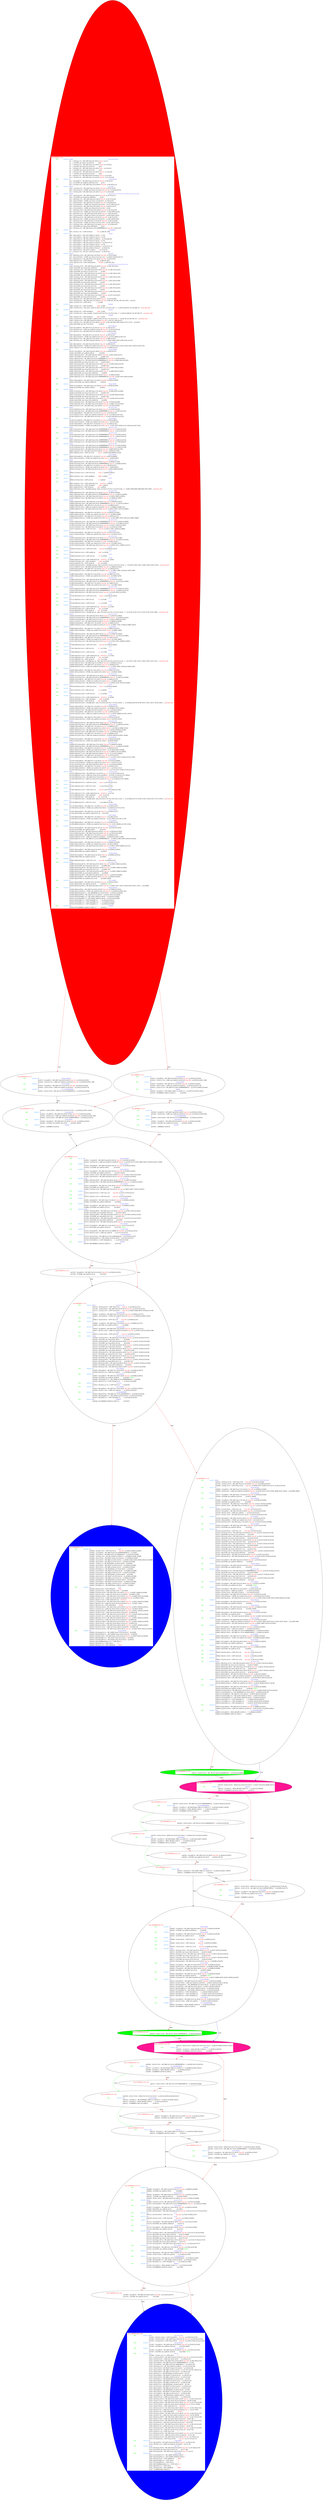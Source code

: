 digraph G {
node [fontname = "helvetica"]
loc_0 [style="filled" fillcolor=red label=<<table bgcolor="white" align="left" border="0"><tr><td><font color="red">sub_83d0(0,0, h:0)</font></td></tr><tr><td><font color="green">000:</font></td><td><font color="#33A2FF">0x83d0:</font></td><td align="left"><font color="#3933ff">stmdb </font></td><td align="left"><font color="#3933ff">sp!,{r4 r5 r6 lr}</font></td></tr><tr><td></td><td></td><td colspan="2" align="left"> p0   [  0]:(%ma.1:4) = INT_SUB (%sp.0:4) (#4:4)<font color="red"> %sp-4 </font> [u:1 2]</td></tr><tr><td></td><td></td><td colspan="2" align="left"> p1   [  1]:STORE ram (%ma.1:4) (%lr.0:4)       <font color="red">   </font> [d:0]</td></tr><tr><td></td><td></td><td colspan="2" align="left"> p2   [  2]:(%ma.2:4) = INT_SUB (%ma.1:4) (#4:4)<font color="red"> %sp-8 </font> [u:3 4] [d:0]</td></tr><tr><td></td><td></td><td colspan="2" align="left"> p3   [  3]:STORE ram (%ma.2:4) (%r6.0:4)       <font color="red">   </font> [d:2]</td></tr><tr><td></td><td></td><td colspan="2" align="left"> p4   [  4]:(%ma.3:4) = INT_SUB (%ma.2:4) (#4:4)<font color="red"> %sp-c </font> [u:5 6] [d:2]</td></tr><tr><td></td><td></td><td colspan="2" align="left"> p5   [  5]:STORE ram (%ma.3:4) (%r5.0:4)       <font color="red">   </font> [d:4]</td></tr><tr><td></td><td></td><td colspan="2" align="left"> p6   [  6]:(%ma.4:4) = INT_SUB (%ma.3:4) (#4:4)<font color="red"> %sp-10 </font> [u:7 9] [d:4]</td></tr><tr><td></td><td></td><td colspan="2" align="left"> p7   [  7]:STORE ram (%ma.4:4) (%r4.0:4)       <font color="red">   </font> [d:6]</td></tr><tr><td></td><td></td><td colspan="2" align="left"> p9   [  8]:(%sp.1:4) = INT_ADD (%ma.4:4) (#0:4)<font color="red"> %sp-10 </font> [u:13] [d:6]</td></tr><tr><td></td><td></td><td colspan="2" align="left"> p13  [  9]:(%sp.2:4) = INT_SUB (%sp.1:4) (#30:4)<font color="red"> %sp-40 </font> [u:21 25] [d:9]</td></tr><tr><td><font color="green">000:</font></td><td><font color="#33A2FF">0x83e4:</font></td><td align="left"><font color="#3933ff">str </font></td><td align="left"><font color="#3933ff">r3,[sp,#0x2c]</font></td></tr><tr><td></td><td></td><td colspan="2" align="left"> p21  [ 10]:(ue00:4) = INT_ADD (%sp.2:4) (#2c:4)<font color="red"> %sp-14 </font> [u:22] [d:13]</td></tr><tr><td></td><td></td><td colspan="2" align="left"> p22  [ 11]:STORE ram (ue00:4) (#44332211:4)    <font color="red">   </font> [d:21]</td></tr><tr><td></td><td></td><td colspan="2" align="left"> p25  [ 12]:(%sp.3:4) = INT_SUB (%sp.2:4) (#100:4)<font color="red"> %sp-140 </font> [u:28 29] [d:13]</td></tr><tr><td><font color="green">000:</font></td><td><font color="#33A2FF">0x83ec:</font></td><td align="left"><font color="#3933ff">stmdb </font></td><td align="left"><font color="#3933ff">sp!,{sp}</font></td></tr><tr><td></td><td></td><td colspan="2" align="left"> p28  [ 13]:(%ma.5:4) = INT_SUB (%sp.3:4) (#4:4)<font color="red"> %sp-144 </font> [u:29 31] [d:25]</td></tr><tr><td></td><td></td><td colspan="2" align="left"> p29  [ 14]:(u141dc:4) = STORE ram (%ma.5:4) (%sp.3:4)<font color="red"> %sp-140 </font> [u:330] [d:28 25]</td></tr><tr><td></td><td></td><td colspan="2" align="left"> p31  [ 15]:(%sp.4:4) = INT_ADD (%ma.5:4) (#0:4)<font color="red"> %sp-144 </font> [u:32] [d:28]</td></tr><tr><td><font color="green">000:</font></td><td><font color="#33A2FF">0x83f0:</font></td><td align="left"><font color="#3933ff">stmdb </font></td><td align="left"><font color="#3933ff">sp!,{r0 r1 r2 r3 r4 r5 r6 r7 r8 r9 r10 r11 r12 lr pc}</font></td></tr><tr><td></td><td></td><td colspan="2" align="left"> p32  [ 16]:(%ma.6:4) = INT_SUB (%sp.4:4) (#4:4)<font color="red"> %sp-148 </font> [u:34 35] [d:31]</td></tr><tr><td></td><td></td><td colspan="2" align="left"> p34  [ 17]:STORE ram (%ma.6:4) (#83f8:4)       <font color="red">   </font> [d:32]</td></tr><tr><td></td><td></td><td colspan="2" align="left"> p35  [ 18]:(%ma.7:4) = INT_SUB (%ma.6:4) (#4:4)<font color="red"> %sp-14c </font> [u:36 37] [d:32]</td></tr><tr><td></td><td></td><td colspan="2" align="left"> p36  [ 19]:(u141d8:4) = STORE ram (%ma.7:4) (%lr.0:4)<font color="red"> T </font> [u:176] [d:35]</td></tr><tr><td></td><td></td><td colspan="2" align="left"> p37  [ 20]:(%ma.8:4) = INT_SUB (%ma.7:4) (#4:4)<font color="red"> %sp-150 </font> [u:38 39] [d:35]</td></tr><tr><td></td><td></td><td colspan="2" align="left"> p38  [ 21]:(u141d4:4) = STORE ram (%ma.8:4) (%r12.0:4)<font color="red"> T </font> [u:172 24427] [d:37]</td></tr><tr><td></td><td></td><td colspan="2" align="left"> p39  [ 22]:(%ma.9:4) = INT_SUB (%ma.8:4) (#4:4)<font color="red"> %sp-154 </font> [u:40 41] [d:37]</td></tr><tr><td></td><td></td><td colspan="2" align="left"> p40  [ 23]:(u141d0:4) = STORE ram (%ma.9:4) (%r11.0:4)<font color="red"> T </font> [d:39]</td></tr><tr><td></td><td></td><td colspan="2" align="left"> p41  [ 24]:(%ma.10:4) = INT_SUB (%ma.9:4) (#4:4)<font color="red"> %sp-158 </font> [u:42 43] [d:39]</td></tr><tr><td></td><td></td><td colspan="2" align="left"> p42  [ 25]:(u141cc:4) = STORE ram (%ma.10:4) (%r10.0:4)<font color="red"> T </font> [u:168 24423] [d:41]</td></tr><tr><td></td><td></td><td colspan="2" align="left"> p43  [ 26]:(%ma.11:4) = INT_SUB (%ma.10:4) (#4:4)<font color="red"> %sp-15c </font> [u:44 45] [d:41]</td></tr><tr><td></td><td></td><td colspan="2" align="left"> p44  [ 27]:(u141c8:4) = STORE ram (%ma.11:4) (%r9.0:4)<font color="red"> T </font> [u:166 24421] [d:43]</td></tr><tr><td></td><td></td><td colspan="2" align="left"> p45  [ 28]:(%ma.12:4) = INT_SUB (%ma.11:4) (#4:4)<font color="red"> %sp-160 </font> [u:46 47] [d:43]</td></tr><tr><td></td><td></td><td colspan="2" align="left"> p46  [ 29]:(u141c4:4) = STORE ram (%ma.12:4) (%r8.0:4)<font color="red"> T </font> [u:164 24419] [d:45]</td></tr><tr><td></td><td></td><td colspan="2" align="left"> p47  [ 30]:(%ma.13:4) = INT_SUB (%ma.12:4) (#4:4)<font color="red"> %sp-164 </font> [u:48 51] [d:45]</td></tr><tr><td></td><td></td><td colspan="2" align="left"> p48  [ 31]:(u141c0:4) = STORE ram (%ma.13:4) (%r7.0:4)<font color="red"> T </font> [u:162 24417] [d:47]</td></tr><tr><td></td><td></td><td colspan="2" align="left"> p51  [ 32]:(%ma.14:4) = INT_SUB (%ma.13:4) (#8:4)<font color="red"> %sp-16c </font> [u:52 64] [d:47]</td></tr><tr><td></td><td></td><td colspan="2" align="left"> p52  [ 33]:STORE ram (%ma.14:4) (#85798:4)     <font color="red">   </font> [d:51]</td></tr><tr><td></td><td></td><td colspan="2" align="left"> p64  [ 34]:(%sp.5:4) = INT_ADD (%ma.14:4) (#ffffffffffffffec:4)<font color="red"> %sp-180 </font> [u:78] [d:51]</td></tr><tr><td><font color="green">000:</font></td><td><font color="#33A2FF">0x83f8:</font></td><td align="left"><font color="#3933ff">ldr </font></td><td align="left"><font color="#3933ff">r1,[0x840c]</font></td></tr><tr><td></td><td></td><td colspan="2" align="left"> p66  [ 35]:(%r1.1:4) = COPY (#192:4)           <font color="red"> 192 </font> [u:289 291 293]</td></tr><tr><td><font color="green">000:</font></td><td><font color="#33A2FF">0xdc70:</font></td><td align="left"><font color="#3933ff">mrs </font></td><td align="left"><font color="#3933ff">r2,cpsr</font></td></tr><tr><td></td><td></td><td colspan="2" align="left"> p68  [ 36]:(u7af0:1) = INT_LEFT (%NG.0:1) (#4:4)<font color="red"> T </font> [u:70]</td></tr><tr><td></td><td></td><td colspan="2" align="left"> p69  [ 37]:(u7b00:1) = INT_LEFT (%ZR.0:1) (#3:4)<font color="red"> T </font> [u:70]</td></tr><tr><td></td><td></td><td colspan="2" align="left"> p70  [ 38]:(u7b10:1) = INT_OR (u7af0:1) (u7b00:1)<font color="red"> T </font> [u:72] [d:68 69]</td></tr><tr><td></td><td></td><td colspan="2" align="left"> p71  [ 39]:(u7b20:1) = INT_LEFT (%CY.0:1) (#2:4)<font color="red"> T </font> [u:72]</td></tr><tr><td></td><td></td><td colspan="2" align="left"> p72  [ 40]:(u7b30:1) = INT_OR (u7b10:1) (u7b20:1)<font color="red"> T </font> [u:74] [d:70 71]</td></tr><tr><td></td><td></td><td colspan="2" align="left"> p73  [ 41]:(u7b40:1) = INT_LEFT (%OV.0:1) (#1:4)<font color="red"> T </font> [u:74]</td></tr><tr><td></td><td></td><td colspan="2" align="left"> p74  [ 42]:(u7b50:1) = INT_OR (u7b30:1) (u7b40:1)<font color="red"> T </font> [u:75] [d:72 73]</td></tr><tr><td></td><td></td><td colspan="2" align="left"> p75  [ 43]:(u7b60:1) = INT_OR (u7b50:1) (%Q.0:1)<font color="red"> T </font> [u:76] [d:74]</td></tr><tr><td></td><td></td><td colspan="2" align="left"> p76  [ 44]:(u7b70:4) = INT_ZEXT (u7b60:1)      <font color="red"> T </font> [u:77] [d:75]</td></tr><tr><td></td><td></td><td colspan="2" align="left"> p77  [ 45]:(%r2.1:4) = INT_LEFT (u7b70:4) (#1b:4)<font color="red"> T </font> [u:79] [d:76]</td></tr><tr><td><font color="green">000:</font></td><td><font color="#33A2FF">0xdc74:</font></td><td align="left"><font color="#3933ff">stmdb </font></td><td align="left"><font color="#3933ff">sp!,{r2}</font></td></tr><tr><td></td><td></td><td colspan="2" align="left"> p78  [ 46]:(%ma.15:4) = INT_SUB (%sp.5:4) (#4:4)<font color="red"> %sp-184 </font> [u:79 81] [d:64]</td></tr><tr><td></td><td></td><td colspan="2" align="left"> p79  [ 47]:(u14234:4) = STORE ram (%ma.15:4) (%r2.1:4)<font color="red"> T </font> [u:22420 22434] [d:78 77]</td></tr><tr><td></td><td></td><td colspan="2" align="left"> p81  [ 48]:(%sp.6:4) = INT_ADD (%ma.15:4) (#0:4)<font color="red"> %sp-184 </font> [u:193] [d:78]</td></tr><tr><td></td><td></td><td colspan="2" align="left"> p100 [ 49]:(%r3.1:4) = COPY (#feb:4)           <font color="red"> feb </font> [u:289 291 293]</td></tr><tr><td></td><td></td><td colspan="2" align="left"> p110 [ 50]:(%r2.2:4) = COPY (#feb1024:4)       <font color="red"> feb1024 </font> [u:289 291 293]</td></tr><tr><td><font color="green">000:</font></td><td><font color="#33A2FF">0xcb54:</font></td><td align="left"><font color="#3933ff">stmdb </font></td><td align="left"><font color="#3933ff">sp!,{r4 r5 r6 r7 r8 r9 r10 r11 lr}</font></td></tr><tr><td></td><td></td><td colspan="2" align="left"> p193 [ 51]:(%ma.16:4) = INT_SUB (%sp.6:4) (#8:4)<font color="red"> %sp-18c </font> [u:194 195] [d:81]</td></tr><tr><td></td><td></td><td colspan="2" align="left"> p194 [ 52]:STORE ram (%ma.16:4) (#dc94:4)      <font color="red">   </font> [d:193]</td></tr><tr><td></td><td></td><td colspan="2" align="left"> p195 [ 53]:(%ma.17:4) = INT_SUB (%ma.16:4) (#4:4)<font color="red"> %sp-190 </font> [u:196 197] [d:193]</td></tr><tr><td></td><td></td><td colspan="2" align="left"> p196 [ 54]:STORE ram (%ma.17:4) (%r11.0:4)     <font color="red">   </font> [d:195]</td></tr><tr><td></td><td></td><td colspan="2" align="left"> p197 [ 55]:(%ma.18:4) = INT_SUB (%ma.17:4) (#4:4)<font color="red"> %sp-194 </font> [u:198 199] [d:195]</td></tr><tr><td></td><td></td><td colspan="2" align="left"> p198 [ 56]:STORE ram (%ma.18:4) (%r10.0:4)     <font color="red">   </font> [d:197]</td></tr><tr><td></td><td></td><td colspan="2" align="left"> p199 [ 57]:(%ma.19:4) = INT_SUB (%ma.18:4) (#4:4)<font color="red"> %sp-198 </font> [u:200 201] [d:197]</td></tr><tr><td></td><td></td><td colspan="2" align="left"> p200 [ 58]:STORE ram (%ma.19:4) (%r9.0:4)      <font color="red">   </font> [d:199]</td></tr><tr><td></td><td></td><td colspan="2" align="left"> p201 [ 59]:(%ma.20:4) = INT_SUB (%ma.19:4) (#4:4)<font color="red"> %sp-19c </font> [u:202 203] [d:199]</td></tr><tr><td></td><td></td><td colspan="2" align="left"> p202 [ 60]:STORE ram (%ma.20:4) (%r8.0:4)      <font color="red">   </font> [d:201]</td></tr><tr><td></td><td></td><td colspan="2" align="left"> p203 [ 61]:(%ma.21:4) = INT_SUB (%ma.20:4) (#4:4)<font color="red"> %sp-1a0 </font> [u:204 205] [d:201]</td></tr><tr><td></td><td></td><td colspan="2" align="left"> p204 [ 62]:STORE ram (%ma.21:4) (%r7.0:4)      <font color="red">   </font> [d:203]</td></tr><tr><td></td><td></td><td colspan="2" align="left"> p205 [ 63]:(%ma.22:4) = INT_SUB (%ma.21:4) (#4:4)<font color="red"> %sp-1a4 </font> [u:206 207] [d:203]</td></tr><tr><td></td><td></td><td colspan="2" align="left"> p206 [ 64]:STORE ram (%ma.22:4) (%r6.0:4)      <font color="red">   </font> [d:205]</td></tr><tr><td></td><td></td><td colspan="2" align="left"> p207 [ 65]:(%ma.23:4) = INT_SUB (%ma.22:4) (#4:4)<font color="red"> %sp-1a8 </font> [u:208 209] [d:205]</td></tr><tr><td></td><td></td><td colspan="2" align="left"> p208 [ 66]:STORE ram (%ma.23:4) (#85798:4)     <font color="red">   </font> [d:207]</td></tr><tr><td></td><td></td><td colspan="2" align="left"> p209 [ 67]:(%ma.24:4) = INT_SUB (%ma.23:4) (#4:4)<font color="red"> %sp-1ac </font> [u:210 212] [d:207]</td></tr><tr><td></td><td></td><td colspan="2" align="left"> p210 [ 68]:STORE ram (%ma.24:4) (%r4.0:4)      <font color="red">   </font> [d:209]</td></tr><tr><td></td><td></td><td colspan="2" align="left"> p212 [ 69]:(%sp.7:4) = INT_ADD (%ma.24:4) (#0:4)<font color="red"> %sp-1ac </font> [u:237] [d:209]</td></tr><tr><td></td><td></td><td colspan="2" align="left"> p237 [ 70]:(%sp.8:4) = INT_SUB (%sp.7:4) (#34:4)<font color="red"> %sp-1e0 </font> [u:289 291 293 381 385 4141 4159 ...] [d:212]</td></tr><tr><td></td><td></td><td colspan="2" align="left"> p244 [ 71]:(%r0.1:4) = COPY (#0:4)             <font color="red"> 0 </font> [u:289]</td></tr><tr><td><font color="green">000:</font></td><td><font color="#33A2FF">0xcb80:</font></td><td align="left"><font color="#3933ff">bl </font></td><td align="left"><font color="#3933ff">0x1adc</font></td></tr><tr><td></td><td></td><td colspan="2" align="left"> p288 [ 72]:(%lr.1:4) = COPY (#cb84:4)          <font color="red"> cb84 </font> [u:289]</td></tr><tr><td></td><td></td><td colspan="2" align="left"> p289 [ 73]:(%r0.2:4) = CALL.time  (r1adc:4) (%r0.1:4) (%r1.1:4) (%r2.2:4)[...]<font color="red"> T </font> [u:291] [d:244 66 110 100 288 237 ...]<font color="red"> [sp:%sp-1e0] </font></td></tr><tr><td><font color="green">000:</font></td><td><font color="#33A2FF">0xcb84:</font></td><td align="left"><font color="#3933ff">bl </font></td><td align="left"><font color="#3933ff">0x1ac4</font></td></tr><tr><td></td><td></td><td colspan="2" align="left"> p290 [ 74]:(%lr.2:4) = COPY (#cb88:4)          <font color="red"> cb88 </font> [u:291]</td></tr><tr><td></td><td></td><td colspan="2" align="left"> p291 [ 75]:(%r0.3:4) = CALL.srand48  (r1ac4:4) (%r0.2:4) (%r1.1:4) (%r2.2:4)[...]<font color="red"> T </font> [u:293] [d:289 66 110 100 290 237 ...]<font color="red"> [sp:%sp-1e0] </font></td></tr><tr><td><font color="green">000:</font></td><td><font color="#33A2FF">0xcb88:</font></td><td align="left"><font color="#3933ff">bl </font></td><td align="left"><font color="#3933ff">0x1ad0</font></td></tr><tr><td></td><td></td><td colspan="2" align="left"> p292 [ 76]:(%lr.3:4) = COPY (#cb8c:4)          <font color="red"> cb8c </font> [u:293]</td></tr><tr><td></td><td></td><td colspan="2" align="left"> p293 [ 77]:(%r0.4:4) = CALL.lrand48  (r1ad0:4) (%r0.3:4) (%r1.1:4) (%r2.2:4)[...]<font color="red"> T </font> [d:291 66 110 100 292 237 ...]<font color="red"> [sp:%sp-1e0] </font></td></tr><tr><td></td><td></td><td colspan="2" align="left"> p3657 [ 78]:(%r3.2:4) = INT_ADD (%sp.8:4) (#58:4)<font color="red"> %sp-188 </font> [u:376 327 328] [d:237]</td></tr><tr><td></td><td></td><td colspan="2" align="left"> p327 [ 79]:(%r5.1:4) = INT_ADD (%r3.2:4) (#8:4)<font color="red"> %sp-180 </font> [u:329 340 4263 4284 18765 21757 21779 ...] [d:3657]</td></tr><tr><td></td><td></td><td colspan="2" align="left"> p328 [ 80]:STORE ram (%r3.2:4) (#0:4)          <font color="red">   </font> [d:3657]</td></tr><tr><td><font color="green">000:</font></td><td><font color="#33A2FF">0xcbcc:</font></td><td align="left"><font color="#3933ff">ldr </font></td><td align="left"><font color="#3933ff">r0,[r5,#0x3c]</font></td></tr><tr><td></td><td></td><td colspan="2" align="left"> p329 [ 81]:(ue00:4) = INT_ADD (%r5.1:4) (#3c:4)<font color="red"> %sp-144 </font> [u:330] [d:327]</td></tr><tr><td></td><td></td><td colspan="2" align="left"> p330 [ 82]:(%r0.5:4) = LOAD ram (ue00:4) (u141dc:4)<font color="red"> %sp-140 </font> [u:337] [d:329 29]</td></tr><tr><td></td><td></td><td colspan="2" align="left"> p337 [ 83]:(%r2.3:4) = INT_ADD (%r0.5:4) (#100:4)<font color="red"> %sp-40 </font> [u:341] [d:330]</td></tr><tr><td><font color="green">000:</font></td><td><font color="#33A2FF">0xcbdc:</font></td><td align="left"><font color="#3933ff">str </font></td><td align="left"><font color="#3933ff">r2,[r5,#0x3c]</font></td></tr><tr><td></td><td></td><td colspan="2" align="left"> p340 [ 84]:(ue00:4) = INT_ADD (%r5.1:4) (#3c:4)<font color="red"> %sp-144 </font> [u:341] [d:327]</td></tr><tr><td></td><td></td><td colspan="2" align="left"> p341 [ 85]:(u141e0:4) = STORE ram (ue00:4) (%r2.3:4)<font color="red"> %sp-40 </font> [u:5135 10865] [d:340 337]</td></tr><tr><td></td><td></td><td colspan="2" align="left"> p376 [ 86]:(%r3.3:4) = INT_ADD (%r3.2:4) (#4:4)<font color="red"> %sp-184 </font> [u:386] [d:3657]</td></tr><tr><td></td><td></td><td colspan="2" align="left"> p381 [ 87]:(%r6.1:4) = INT_ADD (%sp.8:4) (#24:4)<font color="red"> %sp-1bc </font> [u:4282 22406 22891 4298 22911] [d:237]</td></tr><tr><td><font color="green">000:</font></td><td><font color="#33A2FF">0xcc08:</font></td><td align="left"><font color="#3933ff">str </font></td><td align="left"><font color="#3933ff">r3,[sp,#0x18]</font></td></tr><tr><td></td><td></td><td colspan="2" align="left"> p385 [ 88]:(ue00:4) = INT_ADD (%sp.8:4) (#18:4)<font color="red"> %sp-1c8 </font> [u:386] [d:237]</td></tr><tr><td></td><td></td><td colspan="2" align="left"> p386 [ 89]:(u14230:4) = STORE ram (ue00:4) (%r3.3:4)<font color="red"> %sp-184 </font> [u:22418 22423 22432 22439 24071 25597] [d:385 376]</td></tr><tr><td></td><td></td><td colspan="2" align="left"> p4141 [ 90]:(%r7.1:4) = INT_ADD (%sp.8:4) (#2c:4)<font color="red"> %sp-1b4 </font> [u:4280] [d:237]</td></tr><tr><td><font color="green">000:</font></td><td><font color="#33A2FF">0xd2b8:</font></td><td align="left"><font color="#3933ff">str </font></td><td align="left"><font color="#3933ff">r10,[sp,#0x8]</font></td></tr><tr><td></td><td></td><td colspan="2" align="left"> p4159 [ 91]:(ue00:4) = INT_ADD (%sp.8:4) (#8:4)<font color="red"> %sp-1d8 </font> [u:4160] [d:237]</td></tr><tr><td></td><td></td><td colspan="2" align="left"> p4160 [ 92]:STORE ram (ue00:4) (#81:4)         <font color="red">   </font> [d:4159]</td></tr><tr><td></td><td></td><td colspan="2" align="left"> p4262 [ 96]:(%ma.26:4) = INT_SUB (%sp.8:4) (#20:4)<font color="red"> %sp-200 </font> [u:4263 4265] [d:237]</td></tr><tr><td></td><td></td><td colspan="2" align="left"> p4263 [ 97]:STORE ram (%ma.26:4) (%r5.1:4)     <font color="red">   </font> [d:4262 327]</td></tr><tr><td></td><td></td><td colspan="2" align="left"> p4265 [ 98]:(%sp.9:4) = INT_ADD (%ma.26:4) (#fffffffffffffffc:4)<font color="red"> %sp-204 </font> [u:4279] [d:4262]</td></tr><tr><td></td><td></td><td colspan="2" align="left"> p4279 [ 99]:(%ma.27:4) = INT_SUB (%sp.9:4) (#ffffffffffffffec:4)<font color="red"> %sp-1f0 </font> [u:4280 4281] [d:4265]</td></tr><tr><td></td><td></td><td colspan="2" align="left"> p4280 [100]:STORE ram (%ma.27:4) (%r7.1:4)     <font color="red">   </font> [d:4279 4141]</td></tr><tr><td></td><td></td><td colspan="2" align="left"> p4281 [101]:(%ma.28:4) = INT_SUB (%ma.27:4) (#4:4)<font color="red"> %sp-1f4 </font> [u:4282 4283] [d:4279]</td></tr><tr><td></td><td></td><td colspan="2" align="left"> p4282 [102]:STORE ram (%ma.28:4) (%r6.1:4)     <font color="red">   </font> [d:4281 381]</td></tr><tr><td></td><td></td><td colspan="2" align="left"> p4283 [103]:(%ma.29:4) = INT_SUB (%ma.28:4) (#4:4)<font color="red"> %sp-1f8 </font> [u:4284 4285] [d:4281]</td></tr><tr><td></td><td></td><td colspan="2" align="left"> p4284 [104]:STORE ram (%ma.29:4) (%r5.1:4)     <font color="red">   </font> [d:4283 327]</td></tr><tr><td></td><td></td><td colspan="2" align="left"> p4285 [105]:(%ma.30:4) = INT_SUB (%ma.29:4) (#4:4)<font color="red"> %sp-1fc </font> [u:4286 4287] [d:4283]</td></tr><tr><td></td><td></td><td colspan="2" align="left"> p4286 [106]:STORE ram (%ma.30:4) (#8410:4)     <font color="red">   </font> [d:4285]</td></tr><tr><td></td><td></td><td colspan="2" align="left"> p4287 [107]:(%sp.10:4) = INT_ADD (%ma.30:4) (#0:4)<font color="red"> %sp-1fc </font> [u:4290] [d:4285]</td></tr><tr><td></td><td></td><td colspan="2" align="left"> p4290 [108]:(%sp.11:4) = INT_ADD (%sp.10:4) (#fffffffffffffff4:4)<font color="red"> %sp-208 </font> [u:4291 4293 4295] [d:4287]</td></tr><tr><td><font color="green">000:</font></td><td><font color="#33A2FF">0x66e8:</font></td><td align="left"><font color="#3933ff">str </font></td><td align="left"><font color="#3933ff">r4,[sp,#0x0]</font></td></tr><tr><td></td><td></td><td colspan="2" align="left"> p4291 [109]:(ue00:4) = INT_ADD (%sp.11:4) (#0:4)<font color="red"> %sp-208 </font> [u:4292] [d:4290]</td></tr><tr><td></td><td></td><td colspan="2" align="left"> p4292 [110]:STORE ram (ue00:4) (#8410:4)       <font color="red">   </font> [d:4291]</td></tr><tr><td><font color="green">000:</font></td><td><font color="#33A2FF">0x66ec:</font></td><td align="left"><font color="#3933ff">str </font></td><td align="left"><font color="#3933ff">r9,[sp,#0x4]</font></td></tr><tr><td></td><td></td><td colspan="2" align="left"> p4293 [111]:(ue00:4) = INT_ADD (%sp.11:4) (#4:4)<font color="red"> %sp-204 </font> [u:4294] [d:4290]</td></tr><tr><td></td><td></td><td colspan="2" align="left"> p4294 [112]:STORE ram (ue00:4) (#80:4)         <font color="red">   </font> [d:4293]</td></tr><tr><td><font color="green">000:</font></td><td><font color="#33A2FF">0x6248:</font></td><td align="left"><font color="#3933ff">stmdb </font></td><td align="left"><font color="#3933ff">sp!,{r4 r5 r6}</font></td></tr><tr><td></td><td></td><td colspan="2" align="left"> p4295 [113]:(%ma.31:4) = INT_SUB (%sp.11:4) (#4:4)<font color="red"> %sp-20c </font> [u:4296 4297] [d:4290]</td></tr><tr><td></td><td></td><td colspan="2" align="left"> p4296 [114]:STORE ram (%ma.31:4) (%r5.1:4)     <font color="red">   </font> [d:4295 327]</td></tr><tr><td></td><td></td><td colspan="2" align="left"> p4297 [115]:(%ma.32:4) = INT_SUB (%ma.31:4) (#4:4)<font color="red"> %sp-210 </font> [u:4298 4299] [d:4295]</td></tr><tr><td></td><td></td><td colspan="2" align="left"> p4298 [116]:STORE ram (%ma.32:4) (%r6.1:4)     <font color="red">   </font> [d:4297 381]</td></tr><tr><td></td><td></td><td colspan="2" align="left"> p4299 [117]:(%ma.33:4) = INT_SUB (%ma.32:4) (#4:4)<font color="red"> %sp-214 </font> [u:4300 4307] [d:4297]</td></tr><tr><td></td><td></td><td colspan="2" align="left"> p4300 [118]:STORE ram (%ma.33:4) (#8410:4)     <font color="red">   </font> [d:4299]</td></tr><tr><td></td><td></td><td colspan="2" align="left"> p4307 [119]:(%sp.12:4) = INT_ADD (%ma.33:4) (#c:4)<font color="red"> %sp-208 </font> [u:4320] [d:4299]</td></tr><tr><td></td><td></td><td colspan="2" align="left"> p4320 [120]:(%sp.13:4) = INT_ADD (%sp.12:4) (#28:4)<font color="red"> %sp-1e0 </font> [u:4663 5123] [d:4307]</td></tr><tr><td></td><td></td><td colspan="2" align="left"> p4663 [121]:(%r7.2:4) = INT_ADD (%sp.13:4) (#28:4)<font color="red"> %sp-1b8 </font> [u:5139] [d:4320]</td></tr><tr><td><font color="green">000:</font></td><td><font color="#33A2FF">0x6248:</font></td><td align="left"><font color="#3933ff">stmdb </font></td><td align="left"><font color="#3933ff">sp!,{r4 r5 r6}</font></td></tr><tr><td></td><td></td><td colspan="2" align="left"> p5123 [126]:(%ma.35:4) = INT_SUB (%sp.13:4) (#4:4)<font color="red"> %sp-1e4 </font> [u:5129] [d:4320]</td></tr><tr><td></td><td></td><td colspan="2" align="left"> p5129 [127]:(%sp.15:4) = INT_ADD (%ma.35:4) (#fffffffffffffff8:4)<font color="red"> %sp-1ec </font> [u:5927] [d:5123]</td></tr><tr><td></td><td></td><td colspan="2" align="left"> p5134 [128]:(ue40:4) = INT_ADD (%r5.1:4) (#3c:4)<font color="red"> %sp-144 </font> [u:5135] [d:327]</td></tr><tr><td></td><td></td><td colspan="2" align="left"> p5135 [129]:(%r3.4:4) = LOAD ram (ue40:4) (u141e0:4)<font color="red"> %sp-40 </font> [u:5138] [d:5134 341]</td></tr><tr><td></td><td></td><td colspan="2" align="left"> p5138 [130]:(%r3.5:4) = INT_ADD (#4:4) (%r3.4:4)<font color="red"> %sp-3c </font> [u:5140 5240 8453] [d:5135]</td></tr><tr><td><font color="green">000:</font></td><td><font color="#33A2FF">0x6434:</font></td><td align="left"><font color="#3933ff">str </font></td><td align="left"><font color="#3933ff">r3,[r2,#0x0]</font></td></tr><tr><td></td><td></td><td colspan="2" align="left"> p5139 [131]:(ue00:4) = INT_ADD (%r7.2:4) (#0:4)<font color="red"> %sp-1b8 </font> [u:5140] [d:4663]</td></tr><tr><td></td><td></td><td colspan="2" align="left"> p5140 [132]:(u141e4:4) = STORE ram (ue00:4) (%r3.5:4)<font color="red"> %sp-3c </font> [d:5139 5138]</td></tr><tr><td></td><td></td><td colspan="2" align="left"> p5239 [139]:(ue40:4) = INT_ADD (%r5.1:4) (#10:4)<font color="red"> %sp-170 </font> [u:5240] [d:327]</td></tr><tr><td></td><td></td><td colspan="2" align="left"> p5240 [140]:(u141b8:4) = STORE ram (ue40:4) (%r3.5:4)<font color="red"> %sp-3c </font> [u:156 13879 18299 21313 24412] [d:5239 5138]</td></tr><tr><td><font color="green">000:</font></td><td><font color="#33A2FF">0x6248:</font></td><td align="left"><font color="#3933ff">stmdb </font></td><td align="left"><font color="#3933ff">sp!,{r4 r5 r6}</font></td></tr><tr><td></td><td></td><td colspan="2" align="left"> p5927 [141]:(%ma.37:4) = INT_SUB (%sp.15:4) (#fffffffffffffff8:4)<font color="red"> %sp-1e4 </font> [u:5933] [d:5129]</td></tr><tr><td></td><td></td><td colspan="2" align="left"> p5933 [142]:(%sp.17:4) = INT_ADD (%ma.37:4) (#fffffffffffffff8:4)<font color="red"> %sp-1ec </font> [u:6733] [d:5927]</td></tr><tr><td><font color="green">000:</font></td><td><font color="#33A2FF">0x6248:</font></td><td align="left"><font color="#3933ff">stmdb </font></td><td align="left"><font color="#3933ff">sp!,{r4 r5 r6}</font></td></tr><tr><td></td><td></td><td colspan="2" align="left"> p6733 [145]:(%ma.39:4) = INT_SUB (%sp.17:4) (#fffffffffffffff8:4)<font color="red"> %sp-1e4 </font> [u:6739] [d:5933]</td></tr><tr><td></td><td></td><td colspan="2" align="left"> p6739 [146]:(%sp.19:4) = INT_ADD (%ma.39:4) (#fffffffffffffff8:4)<font color="red"> %sp-1ec </font> [u:6937] [d:6733]</td></tr><tr><td><font color="green">000:</font></td><td><font color="#33A2FF">0x6248:</font></td><td align="left"><font color="#3933ff">stmdb </font></td><td align="left"><font color="#3933ff">sp!,{r4 r5 r6}</font></td></tr><tr><td></td><td></td><td colspan="2" align="left"> p6937 [149]:(%ma.41:4) = INT_SUB (%sp.19:4) (#fffffffffffffff8:4)<font color="red"> %sp-1e4 </font> [u:6943] [d:6739]</td></tr><tr><td></td><td></td><td colspan="2" align="left"> p6943 [150]:(%sp.21:4) = INT_ADD (%ma.41:4) (#fffffffffffffff8:4)<font color="red"> %sp-1ec </font> [u:7739] [d:6937]</td></tr><tr><td><font color="green">000:</font></td><td><font color="#33A2FF">0x6248:</font></td><td align="left"><font color="#3933ff">stmdb </font></td><td align="left"><font color="#3933ff">sp!,{r4 r5 r6}</font></td></tr><tr><td></td><td></td><td colspan="2" align="left"> p7739 [153]:(%ma.43:4) = INT_SUB (%sp.21:4) (#fffffffffffffff8:4)<font color="red"> %sp-1e4 </font> [u:7745] [d:6943]</td></tr><tr><td></td><td></td><td colspan="2" align="left"> p7745 [154]:(%sp.23:4) = INT_ADD (%ma.43:4) (#fffffffffffffff8:4)<font color="red"> %sp-1ec </font> [u:7764] [d:7739]</td></tr><tr><td></td><td></td><td colspan="2" align="left"> p7764 [155]:(%sp.24:4) = INT_ADD (%sp.23:4) (#c:4)<font color="red"> %sp-1e0 </font> [u:8085 8543] [d:7745]</td></tr><tr><td></td><td></td><td colspan="2" align="left"> p8085 [156]:(%r7.3:4) = INT_ADD (%sp.24:4) (#28:4)<font color="red"> %sp-1b8 </font> [u:8454] [d:7764]</td></tr><tr><td></td><td></td><td colspan="2" align="left"> p8453 [160]:(%r3.6:4) = COPY (%r3.5:4)         <font color="red"> %sp-3c </font> [u:8455 8559 8904] [d:5138]</td></tr><tr><td><font color="green">000:</font></td><td><font color="#33A2FF">0x636c:</font></td><td align="left"><font color="#3933ff">str </font></td><td align="left"><font color="#3933ff">r3,[r2,#0x0]</font></td></tr><tr><td></td><td></td><td colspan="2" align="left"> p8454 [161]:(ue00:4) = INT_ADD (%r7.3:4) (#0:4)<font color="red"> %sp-1b8 </font> [u:8455] [d:8085]</td></tr><tr><td></td><td></td><td colspan="2" align="left"> p8455 [162]:(u141e8:4) = STORE ram (ue00:4) (%r3.6:4)<font color="red"> %sp-3c </font> [d:8454 8453]</td></tr><tr><td><font color="green">000:</font></td><td><font color="#33A2FF">0x6248:</font></td><td align="left"><font color="#3933ff">stmdb </font></td><td align="left"><font color="#3933ff">sp!,{r4 r5 r6}</font></td></tr><tr><td></td><td></td><td colspan="2" align="left"> p8543 [166]:(%ma.45:4) = INT_SUB (%sp.24:4) (#4:4)<font color="red"> %sp-1e4 </font> [u:8549] [d:7764]</td></tr><tr><td></td><td></td><td colspan="2" align="left"> p8549 [167]:(%sp.26:4) = INT_ADD (%ma.45:4) (#fffffffffffffff8:4)<font color="red"> %sp-1ec </font> [u:8569] [d:8543]</td></tr><tr><td></td><td></td><td colspan="2" align="left"> p8558 [170]:(ue40:4) = INT_ADD (%r5.1:4) (#0:4)<font color="red"> %sp-180 </font> [u:8559] [d:327]</td></tr><tr><td></td><td></td><td colspan="2" align="left"> p8559 [171]:(u141ec:4) = STORE ram (ue40:4) (%r3.6:4)<font color="red"> %sp-3c </font> [d:8558 8453]</td></tr><tr><td></td><td></td><td colspan="2" align="left"> p8569 [172]:(%sp.27:4) = INT_ADD (%sp.26:4) (#c:4)<font color="red"> %sp-1e0 </font> [u:8914 9949] [d:8549]</td></tr><tr><td><font color="green">000:</font></td><td><font color="#33A2FF">0xcfc4:</font></td><td align="left"><font color="#3933ff">cpy </font></td><td align="left"><font color="#3933ff">r0,r12</font></td></tr><tr><td></td><td></td><td colspan="2" align="left"> p8904 [175]:(%r0.11:4) = COPY (%r3.6:4)        <font color="red"> %sp-3c </font> [u:8914] [d:8453]</td></tr><tr><td><font color="green">000:</font></td><td><font color="#33A2FF">0xcfc8:</font></td><td align="left"><font color="#3933ff">cpy </font></td><td align="left"><font color="#3933ff">r1,r7</font></td></tr><tr><td></td><td></td><td colspan="2" align="left"> p8905 [176]:(%r1.3:4) = COPY (#e888:4)         <font color="red"> e888 </font> [u:8914]</td></tr><tr><td><font color="green">000:</font></td><td><font color="#33A2FF">0xcfcc:</font></td><td align="left"><font color="#3933ff">cpy </font></td><td align="left"><font color="#3933ff">r2,r8</font></td></tr><tr><td></td><td></td><td colspan="2" align="left"> p8906 [177]:(%r2.9:4) = COPY (#13:4)           <font color="red"> 13 </font> [u:8914]</td></tr><tr><td><font color="green">000:</font></td><td><font color="#33A2FF">0xcfd0:</font></td><td align="left"><font color="#3933ff">cpy </font></td><td align="left"><font color="#3933ff">r3,r10</font></td></tr><tr><td></td><td></td><td colspan="2" align="left"> p8907 [178]:(%r3.7:4) = COPY (#44332211:4)     <font color="red"> 44332211 </font> [u:8914]</td></tr><tr><td></td><td></td><td colspan="2" align="left"> p8912 [179]:(%pc.1:4) = COPY (#1ab8:4)         <font color="red"> 1ab8 </font> [u:8914]</td></tr><tr><td></td><td></td><td colspan="2" align="left"> p8913 [180]:(%lr.4:4) = COPY (#cfdc:4)         <font color="red"> cfdc </font> [u:8914]</td></tr><tr><td></td><td></td><td colspan="2" align="left"> p8914 [181]:(%r0.12:4) = CALLIND.memcpy  (%pc.1:4) (%r0.11:4) (%r1.3:4) (%r2.9:4)[...]<font color="red"> T </font> [d:8912 8904 8905 8906 8907 8913 8569 ...]<font color="red"> [sp:%sp-1e0] </font></td></tr><tr><td><font color="green">000:</font></td><td><font color="#33A2FF">0x6248:</font></td><td align="left"><font color="#3933ff">stmdb </font></td><td align="left"><font color="#3933ff">sp!,{r4 r5 r6}</font></td></tr><tr><td></td><td></td><td colspan="2" align="left"> p9949 [184]:(%ma.47:4) = INT_SUB (%sp.27:4) (#4:4)<font color="red"> %sp-1e4 </font> [u:9955] [d:8569]</td></tr><tr><td></td><td></td><td colspan="2" align="left"> p9955 [185]:(%sp.29:4) = INT_ADD (%ma.47:4) (#fffffffffffffff8:4)<font color="red"> %sp-1ec </font> [u:10072] [d:9949]</td></tr><tr><td></td><td></td><td colspan="2" align="left"> p10072 [188]:(%sp.31:4) = INT_ADD (%sp.29:4) (#c:4)<font color="red"> %sp-1e0 </font> [u:10393 10853] [d:9955]</td></tr><tr><td></td><td></td><td colspan="2" align="left"> p10393 [189]:(%r7.4:4) = INT_ADD (%sp.31:4) (#28:4)<font color="red"> %sp-1b8 </font> [u:10869] [d:10072]</td></tr><tr><td><font color="green">000:</font></td><td><font color="#33A2FF">0x6248:</font></td><td align="left"><font color="#3933ff">stmdb </font></td><td align="left"><font color="#3933ff">sp!,{r4 r5 r6}</font></td></tr><tr><td></td><td></td><td colspan="2" align="left"> p10853 [194]:(%ma.50:4) = INT_SUB (%sp.31:4) (#4:4)<font color="red"> %sp-1e4 </font> [u:10859] [d:10072]</td></tr><tr><td></td><td></td><td colspan="2" align="left"> p10859 [195]:(%sp.33:4) = INT_ADD (%ma.50:4) (#fffffffffffffff8:4)<font color="red"> %sp-1ec </font> [u:11657] [d:10853]</td></tr><tr><td></td><td></td><td colspan="2" align="left"> p10864 [196]:(ue40:4) = INT_ADD (%r5.1:4) (#3c:4)<font color="red"> %sp-144 </font> [u:10865] [d:327]</td></tr><tr><td></td><td></td><td colspan="2" align="left"> p10865 [197]:(%r3.8:4) = LOAD ram (ue40:4) (u141e0:4)<font color="red"> %sp-40 </font> [u:10868] [d:10864 341]</td></tr><tr><td></td><td></td><td colspan="2" align="left"> p10868 [198]:(%r3.9:4) = INT_ADD (#18:4) (%r3.8:4)<font color="red"> %sp-28 </font> [u:10870 10970 12475] [d:10865]</td></tr><tr><td><font color="green">000:</font></td><td><font color="#33A2FF">0x6434:</font></td><td align="left"><font color="#3933ff">str </font></td><td align="left"><font color="#3933ff">r3,[r2,#0x0]</font></td></tr><tr><td></td><td></td><td colspan="2" align="left"> p10869 [199]:(ue00:4) = INT_ADD (%r7.4:4) (#0:4)<font color="red"> %sp-1b8 </font> [u:10870] [d:10393]</td></tr><tr><td></td><td></td><td colspan="2" align="left"> p10870 [200]:(u141f0:4) = STORE ram (ue00:4) (%r3.9:4)<font color="red"> %sp-28 </font> [d:10869 10868]</td></tr><tr><td></td><td></td><td colspan="2" align="left"> p10969 [207]:(ue40:4) = INT_ADD (%r5.1:4) (#18:4)<font color="red"> %sp-168 </font> [u:10970] [d:327]</td></tr><tr><td></td><td></td><td colspan="2" align="left"> p10970 [208]:(u141bc:4) = STORE ram (ue40:4) (%r3.9:4)<font color="red"> %sp-28 </font> [u:160 16895 19703 24415] [d:10969 10868]</td></tr><tr><td><font color="green">000:</font></td><td><font color="#33A2FF">0x6248:</font></td><td align="left"><font color="#3933ff">stmdb </font></td><td align="left"><font color="#3933ff">sp!,{r4 r5 r6}</font></td></tr><tr><td></td><td></td><td colspan="2" align="left"> p11657 [209]:(%ma.52:4) = INT_SUB (%sp.33:4) (#fffffffffffffff8:4)<font color="red"> %sp-1e4 </font> [u:11663] [d:10859]</td></tr><tr><td></td><td></td><td colspan="2" align="left"> p11663 [210]:(%sp.35:4) = INT_ADD (%ma.52:4) (#fffffffffffffff8:4)<font color="red"> %sp-1ec </font> [u:11786] [d:11657]</td></tr><tr><td></td><td></td><td colspan="2" align="left"> p11786 [213]:(%sp.37:4) = INT_ADD (%sp.35:4) (#c:4)<font color="red"> %sp-1e0 </font> [u:12107 12565] [d:11663]</td></tr><tr><td></td><td></td><td colspan="2" align="left"> p12107 [214]:(%r7.5:4) = INT_ADD (%sp.37:4) (#28:4)<font color="red"> %sp-1b8 </font> [u:12476] [d:11786]</td></tr><tr><td></td><td></td><td colspan="2" align="left"> p12475 [218]:(%r3.10:4) = COPY (%r3.9:4)       <font color="red"> %sp-28 </font> [u:12477 12581 12926] [d:10868]</td></tr><tr><td><font color="green">000:</font></td><td><font color="#33A2FF">0x636c:</font></td><td align="left"><font color="#3933ff">str </font></td><td align="left"><font color="#3933ff">r3,[r2,#0x0]</font></td></tr><tr><td></td><td></td><td colspan="2" align="left"> p12476 [219]:(ue00:4) = INT_ADD (%r7.5:4) (#0:4)<font color="red"> %sp-1b8 </font> [u:12477] [d:12107]</td></tr><tr><td></td><td></td><td colspan="2" align="left"> p12477 [220]:(u141f4:4) = STORE ram (ue00:4) (%r3.10:4)<font color="red"> %sp-28 </font> [d:12476 12475]</td></tr><tr><td><font color="green">000:</font></td><td><font color="#33A2FF">0x6248:</font></td><td align="left"><font color="#3933ff">stmdb </font></td><td align="left"><font color="#3933ff">sp!,{r4 r5 r6}</font></td></tr><tr><td></td><td></td><td colspan="2" align="left"> p12565 [224]:(%ma.55:4) = INT_SUB (%sp.37:4) (#4:4)<font color="red"> %sp-1e4 </font> [u:12571] [d:11786]</td></tr><tr><td></td><td></td><td colspan="2" align="left"> p12571 [225]:(%sp.39:4) = INT_ADD (%ma.55:4) (#fffffffffffffff8:4)<font color="red"> %sp-1ec </font> [u:12591] [d:12565]</td></tr><tr><td></td><td></td><td colspan="2" align="left"> p12580 [228]:(ue40:4) = INT_ADD (%r5.1:4) (#0:4)<font color="red"> %sp-180 </font> [u:12581] [d:327]</td></tr><tr><td></td><td></td><td colspan="2" align="left"> p12581 [229]:(u141f8:4) = STORE ram (ue40:4) (%r3.10:4)<font color="red"> %sp-28 </font> [d:12580 12475]</td></tr><tr><td></td><td></td><td colspan="2" align="left"> p12591 [230]:(%sp.40:4) = INT_ADD (%sp.39:4) (#c:4)<font color="red"> %sp-1e0 </font> [u:12936 13511 13969] [d:12571]</td></tr><tr><td><font color="green">000:</font></td><td><font color="#33A2FF">0xcfc4:</font></td><td align="left"><font color="#3933ff">cpy </font></td><td align="left"><font color="#3933ff">r0,r12</font></td></tr><tr><td></td><td></td><td colspan="2" align="left"> p12926 [233]:(%r0.17:4) = COPY (%r3.10:4)      <font color="red"> %sp-28 </font> [u:12936] [d:12475]</td></tr><tr><td><font color="green">000:</font></td><td><font color="#33A2FF">0xcfc8:</font></td><td align="left"><font color="#3933ff">cpy </font></td><td align="left"><font color="#3933ff">r1,r7</font></td></tr><tr><td></td><td></td><td colspan="2" align="left"> p12927 [234]:(%r1.4:4) = COPY (#e89c:4)        <font color="red"> e89c </font> [u:12936]</td></tr><tr><td><font color="green">000:</font></td><td><font color="#33A2FF">0xcfcc:</font></td><td align="left"><font color="#3933ff">cpy </font></td><td align="left"><font color="#3933ff">r2,r8</font></td></tr><tr><td></td><td></td><td colspan="2" align="left"> p12928 [235]:(%r2.15:4) = COPY (#13:4)         <font color="red"> 13 </font> [u:12936]</td></tr><tr><td><font color="green">000:</font></td><td><font color="#33A2FF">0xcfd0:</font></td><td align="left"><font color="#3933ff">cpy </font></td><td align="left"><font color="#3933ff">r3,r10</font></td></tr><tr><td></td><td></td><td colspan="2" align="left"> p12929 [236]:(%r3.11:4) = COPY (#44332211:4)   <font color="red"> 44332211 </font> [u:12936]</td></tr><tr><td></td><td></td><td colspan="2" align="left"> p12934 [237]:(%pc.2:4) = COPY (#1ab8:4)        <font color="red"> 1ab8 </font> [u:12936]</td></tr><tr><td></td><td></td><td colspan="2" align="left"> p12935 [238]:(%lr.5:4) = COPY (#cfdc:4)        <font color="red"> cfdc </font> [u:12936]</td></tr><tr><td></td><td></td><td colspan="2" align="left"> p12936 [239]:(%r0.18:4) = CALLIND.memcpy  (%pc.2:4) (%r0.17:4) (%r1.4:4) (%r2.15:4)[...]<font color="red"> T </font> [d:12934 12926 12927 12928 12929 12935 12591 ...]<font color="red"> [sp:%sp-1e0] </font></td></tr><tr><td></td><td></td><td colspan="2" align="left"> p13511 [240]:(%r7.6:4) = INT_ADD (%sp.40:4) (#28:4)<font color="red"> %sp-1b8 </font> [u:13880] [d:12591]</td></tr><tr><td></td><td></td><td colspan="2" align="left"> p13878 [243]:(ue40:4) = INT_ADD (%r5.1:4) (#10:4)<font color="red"> %sp-170 </font> [u:13879] [d:327]</td></tr><tr><td></td><td></td><td colspan="2" align="left"> p13879 [244]:(%r3.12:4) = LOAD ram (ue40:4) (u141b8:4)<font color="red"> %sp-3c </font> [u:13881 13985 15136] [d:13878 5240]</td></tr><tr><td><font color="green">000:</font></td><td><font color="#33A2FF">0x636c:</font></td><td align="left"><font color="#3933ff">str </font></td><td align="left"><font color="#3933ff">r3,[r2,#0x0]</font></td></tr><tr><td></td><td></td><td colspan="2" align="left"> p13880 [245]:(ue00:4) = INT_ADD (%r7.6:4) (#0:4)<font color="red"> %sp-1b8 </font> [u:13881] [d:13511]</td></tr><tr><td></td><td></td><td colspan="2" align="left"> p13881 [246]:(u141fc:4) = STORE ram (ue00:4) (%r3.12:4)<font color="red"> %sp-3c </font> [d:13880 13879]</td></tr><tr><td><font color="green">000:</font></td><td><font color="#33A2FF">0x6248:</font></td><td align="left"><font color="#3933ff">stmdb </font></td><td align="left"><font color="#3933ff">sp!,{r4 r5 r6}</font></td></tr><tr><td></td><td></td><td colspan="2" align="left"> p13969 [250]:(%ma.57:4) = INT_SUB (%sp.40:4) (#4:4)<font color="red"> %sp-1e4 </font> [u:13975] [d:12591]</td></tr><tr><td></td><td></td><td colspan="2" align="left"> p13975 [251]:(%sp.42:4) = INT_ADD (%ma.57:4) (#fffffffffffffff8:4)<font color="red"> %sp-1ec </font> [u:14776] [d:13969]</td></tr><tr><td></td><td></td><td colspan="2" align="left"> p13984 [254]:(ue40:4) = INT_ADD (%r5.1:4) (#0:4)<font color="red"> %sp-180 </font> [u:13985] [d:327]</td></tr><tr><td></td><td></td><td colspan="2" align="left"> p13985 [255]:(u14200:4) = STORE ram (ue40:4) (%r3.12:4)<font color="red"> %sp-3c </font> [d:13984 13879]</td></tr><tr><td><font color="green">000:</font></td><td><font color="#33A2FF">0x6248:</font></td><td align="left"><font color="#3933ff">stmdb </font></td><td align="left"><font color="#3933ff">sp!,{r4 r5 r6}</font></td></tr><tr><td></td><td></td><td colspan="2" align="left"> p14776 [258]:(%ma.59:4) = INT_SUB (%sp.42:4) (#fffffffffffffff8:4)<font color="red"> %sp-1e4 </font> [u:14782] [d:13975]</td></tr><tr><td></td><td></td><td colspan="2" align="left"> p14782 [259]:(%sp.44:4) = INT_ADD (%ma.59:4) (#fffffffffffffff8:4)<font color="red"> %sp-1ec </font> [u:14801] [d:14776]</td></tr><tr><td></td><td></td><td colspan="2" align="left"> p14801 [260]:(%sp.45:4) = INT_ADD (%sp.44:4) (#c:4)<font color="red"> %sp-1e0 </font> [u:15146 16181] [d:14782]</td></tr><tr><td><font color="green">000:</font></td><td><font color="#33A2FF">0xcfc4:</font></td><td align="left"><font color="#3933ff">cpy </font></td><td align="left"><font color="#3933ff">r0,r12</font></td></tr><tr><td></td><td></td><td colspan="2" align="left"> p15136 [263]:(%r0.21:4) = COPY (%r3.12:4)      <font color="red"> %sp-3c </font> [u:15146] [d:13879]</td></tr><tr><td><font color="green">000:</font></td><td><font color="#33A2FF">0xcfc8:</font></td><td align="left"><font color="#3933ff">cpy </font></td><td align="left"><font color="#3933ff">r1,r7</font></td></tr><tr><td></td><td></td><td colspan="2" align="left"> p15137 [264]:(%r1.5:4) = COPY (#13:4)          <font color="red"> 13 </font> [u:15146]</td></tr><tr><td><font color="green">000:</font></td><td><font color="#33A2FF">0xcfcc:</font></td><td align="left"><font color="#3933ff">cpy </font></td><td align="left"><font color="#3933ff">r2,r8</font></td></tr><tr><td></td><td></td><td colspan="2" align="left"> p15138 [265]:(%r2.18:4) = COPY (#13:4)         <font color="red"> 13 </font> [u:15146]</td></tr><tr><td><font color="green">000:</font></td><td><font color="#33A2FF">0xcfd0:</font></td><td align="left"><font color="#3933ff">cpy </font></td><td align="left"><font color="#3933ff">r3,r10</font></td></tr><tr><td></td><td></td><td colspan="2" align="left"> p15139 [266]:(%r3.13:4) = COPY (#44332211:4)   <font color="red"> 44332211 </font> [u:15146]</td></tr><tr><td></td><td></td><td colspan="2" align="left"> p15144 [267]:(%pc.3:4) = COPY (#7dfc:4)        <font color="red"> 7dfc </font> [u:15146]</td></tr><tr><td></td><td></td><td colspan="2" align="left"> p15145 [268]:(%lr.6:4) = COPY (#cfdc:4)        <font color="red"> cfdc </font> [u:15146]</td></tr><tr><td></td><td></td><td colspan="2" align="left"> p15146 [269]:(%r0.22:4) = CALLIND.dec_str  (%pc.3:4) (%r0.21:4) (%r1.5:4) (%r2.18:4)[...]<font color="red"> T </font> [d:15144 15136 15137 15138 15139 15145 14801 ...]<font color="red"> [sp:%sp-1e0] </font></td></tr><tr><td><font color="green">000:</font></td><td><font color="#33A2FF">0x6248:</font></td><td align="left"><font color="#3933ff">stmdb </font></td><td align="left"><font color="#3933ff">sp!,{r4 r5 r6}</font></td></tr><tr><td></td><td></td><td colspan="2" align="left"> p16181 [272]:(%ma.61:4) = INT_SUB (%sp.45:4) (#4:4)<font color="red"> %sp-1e4 </font> [u:16187] [d:14801]</td></tr><tr><td></td><td></td><td colspan="2" align="left"> p16187 [273]:(%sp.47:4) = INT_ADD (%ma.61:4) (#fffffffffffffff8:4)<font color="red"> %sp-1ec </font> [u:16206] [d:16181]</td></tr><tr><td></td><td></td><td colspan="2" align="left"> p16206 [274]:(%sp.48:4) = INT_ADD (%sp.47:4) (#c:4)<font color="red"> %sp-1e0 </font> [u:16527 16985] [d:16187]</td></tr><tr><td></td><td></td><td colspan="2" align="left"> p16527 [275]:(%r7.7:4) = INT_ADD (%sp.48:4) (#28:4)<font color="red"> %sp-1b8 </font> [u:16896] [d:16206]</td></tr><tr><td></td><td></td><td colspan="2" align="left"> p16894 [278]:(ue40:4) = INT_ADD (%r5.1:4) (#18:4)<font color="red"> %sp-168 </font> [u:16895] [d:327]</td></tr><tr><td></td><td></td><td colspan="2" align="left"> p16895 [279]:(%r3.14:4) = LOAD ram (ue40:4) (u141bc:4)<font color="red"> %sp-28 </font> [u:16897 17001 17346] [d:16894 10970]</td></tr><tr><td><font color="green">000:</font></td><td><font color="#33A2FF">0x636c:</font></td><td align="left"><font color="#3933ff">str </font></td><td align="left"><font color="#3933ff">r3,[r2,#0x0]</font></td></tr><tr><td></td><td></td><td colspan="2" align="left"> p16896 [280]:(ue00:4) = INT_ADD (%r7.7:4) (#0:4)<font color="red"> %sp-1b8 </font> [u:16897] [d:16527]</td></tr><tr><td></td><td></td><td colspan="2" align="left"> p16897 [281]:(u14204:4) = STORE ram (ue00:4) (%r3.14:4)<font color="red"> %sp-28 </font> [d:16896 16895]</td></tr><tr><td><font color="green">000:</font></td><td><font color="#33A2FF">0x6248:</font></td><td align="left"><font color="#3933ff">stmdb </font></td><td align="left"><font color="#3933ff">sp!,{r4 r5 r6}</font></td></tr><tr><td></td><td></td><td colspan="2" align="left"> p16985 [285]:(%ma.63:4) = INT_SUB (%sp.48:4) (#4:4)<font color="red"> %sp-1e4 </font> [u:16991] [d:16206]</td></tr><tr><td></td><td></td><td colspan="2" align="left"> p16991 [286]:(%sp.50:4) = INT_ADD (%ma.63:4) (#fffffffffffffff8:4)<font color="red"> %sp-1ec </font> [u:17011] [d:16985]</td></tr><tr><td></td><td></td><td colspan="2" align="left"> p17000 [289]:(ue40:4) = INT_ADD (%r5.1:4) (#0:4)<font color="red"> %sp-180 </font> [u:17001] [d:327]</td></tr><tr><td></td><td></td><td colspan="2" align="left"> p17001 [290]:(u14208:4) = STORE ram (ue40:4) (%r3.14:4)<font color="red"> %sp-28 </font> [d:17000 16895]</td></tr><tr><td></td><td></td><td colspan="2" align="left"> p17011 [291]:(%sp.51:4) = INT_ADD (%sp.50:4) (#c:4)<font color="red"> %sp-1e0 </font> [u:17356 17931 18389] [d:16991]</td></tr><tr><td><font color="green">000:</font></td><td><font color="#33A2FF">0xcfc4:</font></td><td align="left"><font color="#3933ff">cpy </font></td><td align="left"><font color="#3933ff">r0,r12</font></td></tr><tr><td></td><td></td><td colspan="2" align="left"> p17346 [294]:(%r0.25:4) = COPY (%r3.14:4)      <font color="red"> %sp-28 </font> [u:17356] [d:16895]</td></tr><tr><td><font color="green">000:</font></td><td><font color="#33A2FF">0xcfc8:</font></td><td align="left"><font color="#3933ff">cpy </font></td><td align="left"><font color="#3933ff">r1,r7</font></td></tr><tr><td></td><td></td><td colspan="2" align="left"> p17347 [295]:(%r1.6:4) = COPY (#13:4)          <font color="red"> 13 </font> [u:17356]</td></tr><tr><td><font color="green">000:</font></td><td><font color="#33A2FF">0xcfcc:</font></td><td align="left"><font color="#3933ff">cpy </font></td><td align="left"><font color="#3933ff">r2,r8</font></td></tr><tr><td></td><td></td><td colspan="2" align="left"> p17348 [296]:(%r2.21:4) = COPY (#13:4)         <font color="red"> 13 </font> [u:17356]</td></tr><tr><td><font color="green">000:</font></td><td><font color="#33A2FF">0xcfd0:</font></td><td align="left"><font color="#3933ff">cpy </font></td><td align="left"><font color="#3933ff">r3,r10</font></td></tr><tr><td></td><td></td><td colspan="2" align="left"> p17349 [297]:(%r3.15:4) = COPY (#44332211:4)   <font color="red"> 44332211 </font> [u:17356]</td></tr><tr><td></td><td></td><td colspan="2" align="left"> p17354 [298]:(%pc.4:4) = COPY (#7dfc:4)        <font color="red"> 7dfc </font> [u:17356]</td></tr><tr><td></td><td></td><td colspan="2" align="left"> p17355 [299]:(%lr.7:4) = COPY (#cfdc:4)        <font color="red"> cfdc </font> [u:17356]</td></tr><tr><td></td><td></td><td colspan="2" align="left"> p17356 [300]:(%r0.26:4) = CALLIND.dec_str  (%pc.4:4) (%r0.25:4) (%r1.6:4) (%r2.21:4)[...]<font color="red"> T </font> [d:17354 17346 17347 17348 17349 17355 17011 ...]<font color="red"> [sp:%sp-1e0] </font></td></tr><tr><td></td><td></td><td colspan="2" align="left"> p17931 [301]:(%r7.8:4) = INT_ADD (%sp.51:4) (#28:4)<font color="red"> %sp-1b8 </font> [u:18300] [d:17011]</td></tr><tr><td></td><td></td><td colspan="2" align="left"> p18298 [304]:(ue40:4) = INT_ADD (%r5.1:4) (#10:4)<font color="red"> %sp-170 </font> [u:18299] [d:327]</td></tr><tr><td></td><td></td><td colspan="2" align="left"> p18299 [305]:(%r3.16:4) = LOAD ram (ue40:4) (u141b8:4)<font color="red"> %sp-3c </font> [u:18301 18405 18750] [d:18298 5240]</td></tr><tr><td><font color="green">000:</font></td><td><font color="#33A2FF">0x636c:</font></td><td align="left"><font color="#3933ff">str </font></td><td align="left"><font color="#3933ff">r3,[r2,#0x0]</font></td></tr><tr><td></td><td></td><td colspan="2" align="left"> p18300 [306]:(ue00:4) = INT_ADD (%r7.8:4) (#0:4)<font color="red"> %sp-1b8 </font> [u:18301] [d:17931]</td></tr><tr><td></td><td></td><td colspan="2" align="left"> p18301 [307]:(u1420c:4) = STORE ram (ue00:4) (%r3.16:4)<font color="red"> %sp-3c </font> [d:18300 18299]</td></tr><tr><td><font color="green">000:</font></td><td><font color="#33A2FF">0x6248:</font></td><td align="left"><font color="#3933ff">stmdb </font></td><td align="left"><font color="#3933ff">sp!,{r4 r5 r6}</font></td></tr><tr><td></td><td></td><td colspan="2" align="left"> p18389 [311]:(%ma.65:4) = INT_SUB (%sp.51:4) (#4:4)<font color="red"> %sp-1e4 </font> [u:18395] [d:17011]</td></tr><tr><td></td><td></td><td colspan="2" align="left"> p18395 [312]:(%sp.53:4) = INT_ADD (%ma.65:4) (#fffffffffffffff8:4)<font color="red"> %sp-1ec </font> [u:18415] [d:18389]</td></tr><tr><td></td><td></td><td colspan="2" align="left"> p18404 [315]:(ue40:4) = INT_ADD (%r5.1:4) (#0:4)<font color="red"> %sp-180 </font> [u:18405] [d:327]</td></tr><tr><td></td><td></td><td colspan="2" align="left"> p18405 [316]:(u14210:4) = STORE ram (ue40:4) (%r3.16:4)<font color="red"> %sp-3c </font> [d:18404 18299]</td></tr><tr><td></td><td></td><td colspan="2" align="left"> p18415 [317]:(%sp.54:4) = INT_ADD (%sp.53:4) (#c:4)<font color="red"> %sp-1e0 </font> [u:18760 19335 19793] [d:18395]</td></tr><tr><td><font color="green">000:</font></td><td><font color="#33A2FF">0xcfc4:</font></td><td align="left"><font color="#3933ff">cpy </font></td><td align="left"><font color="#3933ff">r0,r12</font></td></tr><tr><td></td><td></td><td colspan="2" align="left"> p18750 [320]:(%r0.29:4) = COPY (%r3.16:4)      <font color="red"> %sp-3c </font> [u:18760] [d:18299]</td></tr><tr><td><font color="green">000:</font></td><td><font color="#33A2FF">0xcfc8:</font></td><td align="left"><font color="#3933ff">cpy </font></td><td align="left"><font color="#3933ff">r1,r7</font></td></tr><tr><td></td><td></td><td colspan="2" align="left"> p18751 [321]:(%r1.7:4) = COPY (#13:4)          <font color="red"> 13 </font> [u:18760]</td></tr><tr><td><font color="green">000:</font></td><td><font color="#33A2FF">0xcfcc:</font></td><td align="left"><font color="#3933ff">cpy </font></td><td align="left"><font color="#3933ff">r2,r8</font></td></tr><tr><td></td><td></td><td colspan="2" align="left"> p18752 [322]:(%r2.24:4) = COPY (#13:4)         <font color="red"> 13 </font> [u:18760]</td></tr><tr><td><font color="green">000:</font></td><td><font color="#33A2FF">0xcfd0:</font></td><td align="left"><font color="#3933ff">cpy </font></td><td align="left"><font color="#3933ff">r3,r10</font></td></tr><tr><td></td><td></td><td colspan="2" align="left"> p18753 [323]:(%r3.17:4) = COPY (#44332211:4)   <font color="red"> 44332211 </font> [u:18760]</td></tr><tr><td></td><td></td><td colspan="2" align="left"> p18758 [324]:(%pc.5:4) = COPY (#1d68:4)        <font color="red"> 1d68 </font> [u:18760]</td></tr><tr><td></td><td></td><td colspan="2" align="left"> p18759 [325]:(%lr.8:4) = COPY (#cfdc:4)        <font color="red"> cfdc </font> [u:18760]</td></tr><tr><td></td><td></td><td colspan="2" align="left"> p18760 [326]:(%r0.30:4) = CALLIND.anti1  (%pc.5:4) (%r0.29:4) (%r1.7:4) (%r2.24:4)[...]<font color="red"> T </font> [u:18766] [d:18758 18750 18751 18752 18753 18759 18415 ...]<font color="red"> [sp:%sp-1e0] </font></td></tr><tr><td><font color="green">000:</font></td><td><font color="#33A2FF">0xcfec:</font></td><td align="left"><font color="#3933ff">str </font></td><td align="left"><font color="#3933ff">r10,[r5,#0x0]</font></td></tr><tr><td></td><td></td><td colspan="2" align="left"> p18765 [328]:(ue00:4) = INT_ADD (%r5.1:4) (#0:4)<font color="red"> %sp-180 </font> [u:18766] [d:327]</td></tr><tr><td></td><td></td><td colspan="2" align="left"> p18766 [329]:(u14218:4) = STORE ram (ue00:4) (%r0.30:4)<font color="red"> T </font> [u:20508] [d:18765 18760]</td></tr><tr><td></td><td></td><td colspan="2" align="left"> p19335 [330]:(%r7.9:4) = INT_ADD (%sp.54:4) (#28:4)<font color="red"> %sp-1b8 </font> [u:19704] [d:18415]</td></tr><tr><td></td><td></td><td colspan="2" align="left"> p19702 [333]:(ue40:4) = INT_ADD (%r5.1:4) (#18:4)<font color="red"> %sp-168 </font> [u:19703] [d:327]</td></tr><tr><td></td><td></td><td colspan="2" align="left"> p19703 [334]:(%r3.18:4) = LOAD ram (ue40:4) (u141bc:4)<font color="red"> %sp-28 </font> [u:19705 19809] [d:19702 10970]</td></tr><tr><td><font color="green">000:</font></td><td><font color="#33A2FF">0x636c:</font></td><td align="left"><font color="#3933ff">str </font></td><td align="left"><font color="#3933ff">r3,[r2,#0x0]</font></td></tr><tr><td></td><td></td><td colspan="2" align="left"> p19704 [335]:(ue00:4) = INT_ADD (%r7.9:4) (#0:4)<font color="red"> %sp-1b8 </font> [u:19705] [d:19335]</td></tr><tr><td></td><td></td><td colspan="2" align="left"> p19705 [336]:(u14214:4) = STORE ram (ue00:4) (%r3.18:4)<font color="red"> %sp-28 </font> [d:19704 19703]</td></tr><tr><td><font color="green">000:</font></td><td><font color="#33A2FF">0x6248:</font></td><td align="left"><font color="#3933ff">stmdb </font></td><td align="left"><font color="#3933ff">sp!,{r4 r5 r6}</font></td></tr><tr><td></td><td></td><td colspan="2" align="left"> p19793 [340]:(%ma.67:4) = INT_SUB (%sp.54:4) (#4:4)<font color="red"> %sp-1e4 </font> [u:19799] [d:18415]</td></tr><tr><td></td><td></td><td colspan="2" align="left"> p19799 [341]:(%sp.56:4) = INT_ADD (%ma.67:4) (#fffffffffffffff8:4)<font color="red"> %sp-1ec </font> [u:19819] [d:19793]</td></tr><tr><td></td><td></td><td colspan="2" align="left"> p19808 [344]:(ue40:4) = INT_ADD (%r5.1:4) (#8:4)<font color="red"> %sp-178 </font> [u:19809] [d:327]</td></tr><tr><td></td><td></td><td colspan="2" align="left"> p19809 [345]:(u1422c:4) = STORE ram (ue40:4) (%r3.18:4)<font color="red"> %sp-28 </font> [u:21760] [d:19808 19703]</td></tr><tr><td></td><td></td><td colspan="2" align="left"> p19819 [346]:(%sp.57:4) = INT_ADD (%sp.56:4) (#c:4)<font color="red"> %sp-1e0 </font> [u:20140 20598] [d:19799]</td></tr><tr><td></td><td></td><td colspan="2" align="left"> p20140 [347]:(%r7.10:4) = INT_ADD (%sp.57:4) (#28:4)<font color="red"> %sp-1b8 </font> [u:20509] [d:19819]</td></tr><tr><td></td><td></td><td colspan="2" align="left"> p20507 [350]:(ue40:4) = INT_ADD (%r5.1:4) (#0:4)<font color="red"> %sp-180 </font> [u:20508] [d:327]</td></tr><tr><td></td><td></td><td colspan="2" align="left"> p20508 [351]:(%r3.19:4) = LOAD ram (ue40:4) (u14218:4)<font color="red"> T </font> [u:20510 20614] [d:20507 18766]</td></tr><tr><td><font color="green">000:</font></td><td><font color="#33A2FF">0x636c:</font></td><td align="left"><font color="#3933ff">str </font></td><td align="left"><font color="#3933ff">r3,[r2,#0x0]</font></td></tr><tr><td></td><td></td><td colspan="2" align="left"> p20509 [352]:(ue00:4) = INT_ADD (%r7.10:4) (#0:4)<font color="red"> %sp-1b8 </font> [u:20510] [d:20140]</td></tr><tr><td></td><td></td><td colspan="2" align="left"> p20510 [353]:(u1421c:4) = STORE ram (ue00:4) (%r3.19:4)<font color="red"> T </font> [d:20509 20508]</td></tr><tr><td><font color="green">000:</font></td><td><font color="#33A2FF">0x6248:</font></td><td align="left"><font color="#3933ff">stmdb </font></td><td align="left"><font color="#3933ff">sp!,{r4 r5 r6}</font></td></tr><tr><td></td><td></td><td colspan="2" align="left"> p20598 [357]:(%ma.69:4) = INT_SUB (%sp.57:4) (#4:4)<font color="red"> %sp-1e4 </font> [u:20604] [d:19819]</td></tr><tr><td></td><td></td><td colspan="2" align="left"> p20604 [358]:(%sp.59:4) = INT_ADD (%ma.69:4) (#fffffffffffffff8:4)<font color="red"> %sp-1ec </font> [u:20624] [d:20598]</td></tr><tr><td></td><td></td><td colspan="2" align="left"> p20613 [361]:(ue40:4) = INT_ADD (%r5.1:4) (#4:4)<font color="red"> %sp-17c </font> [u:20614] [d:327]</td></tr><tr><td></td><td></td><td colspan="2" align="left"> p20614 [362]:(u14228:4) = STORE ram (ue40:4) (%r3.19:4)<font color="red"> T </font> [u:21758] [d:20613 20508]</td></tr><tr><td></td><td></td><td colspan="2" align="left"> p20624 [363]:(%sp.60:4) = INT_ADD (%sp.59:4) (#c:4)<font color="red"> %sp-1e0 </font> [u:20945 21323] [d:20604]</td></tr><tr><td></td><td></td><td colspan="2" align="left"> p20945 [365]:(%r7.11:4) = INT_ADD (%sp.60:4) (#28:4)<font color="red"> %sp-1b8 </font> [u:21314] [d:20624]</td></tr><tr><td></td><td></td><td colspan="2" align="left"> p21312 [368]:(ue40:4) = INT_ADD (%r5.1:4) (#10:4)<font color="red"> %sp-170 </font> [u:21313] [d:327]</td></tr><tr><td></td><td></td><td colspan="2" align="left"> p21313 [369]:(%r3.20:4) = LOAD ram (ue40:4) (u141b8:4)<font color="red"> %sp-3c </font> [u:21315 21419 21764] [d:21312 5240]</td></tr><tr><td><font color="green">000:</font></td><td><font color="#33A2FF">0x636c:</font></td><td align="left"><font color="#3933ff">str </font></td><td align="left"><font color="#3933ff">r3,[r2,#0x0]</font></td></tr><tr><td></td><td></td><td colspan="2" align="left"> p21314 [370]:(ue00:4) = INT_ADD (%r7.11:4) (#0:4)<font color="red"> %sp-1b8 </font> [u:21315] [d:20945]</td></tr><tr><td></td><td></td><td colspan="2" align="left"> p21315 [371]:(u14220:4) = STORE ram (ue00:4) (%r3.20:4)<font color="red"> %sp-3c </font> [d:21314 21313]</td></tr><tr><td></td><td></td><td colspan="2" align="left"> p21323 [372]:(%sp.61:4) = INT_ADD (%sp.60:4) (#0:4)<font color="red"> %sp-1e0 </font> [u:21429] [d:20624]</td></tr><tr><td></td><td></td><td colspan="2" align="left"> p21418 [383]:(ue40:4) = INT_ADD (%r5.1:4) (#0:4)<font color="red"> %sp-180 </font> [u:21419] [d:327]</td></tr><tr><td></td><td></td><td colspan="2" align="left"> p21419 [384]:(u14224:4) = STORE ram (ue40:4) (%r3.20:4)<font color="red"> %sp-3c </font> [d:21418 21313]</td></tr><tr><td></td><td></td><td colspan="2" align="left"> p21429 [385]:(%sp.63:4) = INT_ADD (%sp.61:4) (#0:4)<font color="red"> %sp-1e0 </font> [u:21774 22351 22360 22732] [d:21323]</td></tr><tr><td><font color="green">000:</font></td><td><font color="#33A2FF">0xcfc0:</font></td><td align="left"><font color="#3933ff">ldmib </font></td><td align="left"><font color="#3933ff">r5,{r7 r8 r10}</font></td></tr><tr><td></td><td></td><td colspan="2" align="left"> p21757 [388]:(%ma.74:4) = INT_ADD (%r5.1:4) (#4:4)<font color="red"> %sp-17c </font> [u:21758 21759] [d:327]</td></tr><tr><td></td><td></td><td colspan="2" align="left"> p21758 [389]:(%r7.12:4) = LOAD ram (%ma.74:4) (u14228:4)<font color="red"> T </font> [u:21765 21776] [d:21757 20614]</td></tr><tr><td></td><td></td><td colspan="2" align="left"> p21759 [390]:(%ma.75:4) = INT_ADD (%ma.74:4) (#4:4)<font color="red"> %sp-178 </font> [u:21760] [d:21757]</td></tr><tr><td></td><td></td><td colspan="2" align="left"> p21760 [391]:(%r8.1:4) = LOAD ram (%ma.75:4) (u1422c:4)<font color="red"> %sp-28 </font> [u:21766] [d:21759 19809]</td></tr><tr><td><font color="green">000:</font></td><td><font color="#33A2FF">0xcfc4:</font></td><td align="left"><font color="#3933ff">cpy </font></td><td align="left"><font color="#3933ff">r0,r12</font></td></tr><tr><td></td><td></td><td colspan="2" align="left"> p21764 [392]:(%r0.37:4) = COPY (%r3.20:4)      <font color="red"> %sp-3c </font> [u:21774] [d:21313]</td></tr><tr><td><font color="green">000:</font></td><td><font color="#33A2FF">0xcfc8:</font></td><td align="left"><font color="#3933ff">cpy </font></td><td align="left"><font color="#3933ff">r1,r7</font></td></tr><tr><td></td><td></td><td colspan="2" align="left"> p21765 [393]:(%r1.8:4) = COPY (%r7.12:4)       <font color="red"> T </font> [u:21774] [d:21758]</td></tr><tr><td><font color="green">000:</font></td><td><font color="#33A2FF">0xcfcc:</font></td><td align="left"><font color="#3933ff">cpy </font></td><td align="left"><font color="#3933ff">r2,r8</font></td></tr><tr><td></td><td></td><td colspan="2" align="left"> p21766 [394]:(%r2.31:4) = COPY (%r8.1:4)       <font color="red"> %sp-28 </font> [u:21774 21786] [d:21760]</td></tr><tr><td><font color="green">000:</font></td><td><font color="#33A2FF">0xcfd0:</font></td><td align="left"><font color="#3933ff">cpy </font></td><td align="left"><font color="#3933ff">r3,r10</font></td></tr><tr><td></td><td></td><td colspan="2" align="left"> p21767 [395]:(%r3.21:4) = COPY (#44332211:4)   <font color="red"> 44332211 </font> [u:21774]</td></tr><tr><td></td><td></td><td colspan="2" align="left"> p21772 [396]:(%pc.6:4) = COPY (#2000:4)        <font color="red"> 2000 </font> [u:21774]</td></tr><tr><td></td><td></td><td colspan="2" align="left"> p21773 [397]:(%lr.9:4) = COPY (#cfdc:4)        <font color="red"> cfdc </font> [u:21774]</td></tr><tr><td></td><td></td><td colspan="2" align="left"> p21774 [398]:(%r0.38:4) = CALLIND.anti2  (%pc.6:4) (%r0.37:4) (%r1.8:4) (%r2.31:4)[...]<font color="red"> T </font> [u:21780] [d:21772 21764 21765 21766 21767 21773 21429 ...]<font color="red"> [sp:%sp-1e0] </font></td></tr><tr><td><font color="green">000:</font></td><td><font color="#33A2FF">0xcfe0:</font></td><td align="left"><font color="#3933ff">cpy </font></td><td align="left"><font color="#3933ff">r8,r1</font></td></tr><tr><td></td><td></td><td colspan="2" align="left"> p21776 [400]:(%r8.2:4) = COPY (%r7.12:4)       <font color="red"> T </font> [u:21784] [d:21758]</td></tr><tr><td><font color="green">000:</font></td><td><font color="#33A2FF">0xcfec:</font></td><td align="left"><font color="#3933ff">str </font></td><td align="left"><font color="#3933ff">r10,[r5,#0x0]</font></td></tr><tr><td></td><td></td><td colspan="2" align="left"> p21779 [402]:(ue00:4) = INT_ADD (%r5.1:4) (#0:4)<font color="red"> %sp-180 </font> [u:21780] [d:327]</td></tr><tr><td></td><td></td><td colspan="2" align="left"> p21780 [403]:(u14238:4) = STORE ram (ue00:4) (%r0.38:4)<font color="red"> T </font> [u:22816] [d:21779 21774]</td></tr><tr><td><font color="green">000:</font></td><td><font color="#33A2FF">0xcff0:</font></td><td align="left"><font color="#3933ff">str </font></td><td align="left"><font color="#3933ff">r12,[r5,#0xc]</font></td></tr><tr><td></td><td></td><td colspan="2" align="left"> p21781 [404]:(ue00:4) = INT_ADD (%r5.1:4) (#c:4)<font color="red"> %sp-174 </font> [u:21782] [d:327]</td></tr><tr><td></td><td></td><td colspan="2" align="left"> p21782 [405]:STORE ram (ue00:4) (#44332211:4)  <font color="red">   </font> [d:21781]</td></tr><tr><td><font color="green">000:</font></td><td><font color="#33A2FF">0xcff4:</font></td><td align="left"><font color="#3933ff">str </font></td><td align="left"><font color="#3933ff">r8,[r5,#0x4]</font></td></tr><tr><td></td><td></td><td colspan="2" align="left"> p21783 [406]:(ue00:4) = INT_ADD (%r5.1:4) (#4:4)<font color="red"> %sp-17c </font> [u:21784] [d:327]</td></tr><tr><td></td><td></td><td colspan="2" align="left"> p21784 [407]:(u141b0:4) = STORE ram (ue00:4) (%r8.2:4)<font color="red"> T </font> [u:150 24407] [d:21783 21776]</td></tr><tr><td><font color="green">000:</font></td><td><font color="#33A2FF">0xcff8:</font></td><td align="left"><font color="#3933ff">str </font></td><td align="left"><font color="#3933ff">r7,[r5,#0x8]</font></td></tr><tr><td></td><td></td><td colspan="2" align="left"> p21785 [408]:(ue00:4) = INT_ADD (%r5.1:4) (#8:4)<font color="red"> %sp-178 </font> [u:21786] [d:327]</td></tr><tr><td></td><td></td><td colspan="2" align="left"> p21786 [409]:(u141b4:4) = STORE ram (ue00:4) (%r2.31:4)<font color="red"> %sp-28 </font> [u:152 24409] [d:21785 21766]</td></tr><tr><td><font color="green">000:</font></td><td><font color="#33A2FF">0xcd60:</font></td><td align="left"><font color="#3933ff">str </font></td><td align="left"><font color="#3933ff">r8,[sp,#0x2c]</font></td></tr><tr><td></td><td></td><td colspan="2" align="left"> p22351 [414]:(ue00:4) = INT_ADD (%sp.63:4) (#2c:4)<font color="red"> %sp-1b4 </font> [u:22352] [d:21429]</td></tr><tr><td></td><td></td><td colspan="2" align="left"> p22352 [415]:STORE ram (ue00:4) (#0:4)         <font color="red">   </font> [d:22351]</td></tr><tr><td></td><td></td><td colspan="2" align="left"> p22360 [417]:(%r8.3:4) = INT_ADD (%sp.63:4) (#28:4)<font color="red"> %sp-1b8 </font> [u:22819] [d:21429]</td></tr><tr><td></td><td></td><td colspan="2" align="left"> p22732 [428]:(%sp.65:4) = INT_ADD (%sp.63:4) (#0:4)<font color="red"> %sp-1e0 </font> [u:22831] [d:21429]</td></tr><tr><td></td><td></td><td colspan="2" align="left"> p22815 [438]:(ue40:4) = INT_ADD (%r5.1:4) (#0:4)<font color="red"> %sp-180 </font> [u:22816] [d:327]</td></tr><tr><td></td><td></td><td colspan="2" align="left"> p22816 [439]:(%r3.22:4) = LOAD ram (ue40:4) (u14238:4)<font color="red"> T </font> [u:22818] [d:22815 21780]</td></tr><tr><td></td><td></td><td colspan="2" align="left"> p22818 [440]:(%r3.23:4) = INT_AND (%r3.22:4) (#fffffffffffffffe:4)<font color="red"> T </font> [u:22820 22408 22409 22905] [d:22816]</td></tr><tr><td><font color="green">000:</font></td><td><font color="#33A2FF">0x632c:</font></td><td align="left"><font color="#3933ff">str </font></td><td align="left"><font color="#3933ff">r3,[r2,#0x0]</font></td></tr><tr><td></td><td></td><td colspan="2" align="left"> p22819 [441]:(ue00:4) = INT_ADD (%r8.3:4) (#0:4)<font color="red"> %sp-1b8 </font> [u:22820] [d:22360]</td></tr><tr><td></td><td></td><td colspan="2" align="left"> p22820 [442]:(u1423c:4) = STORE ram (ue00:4) (%r3.23:4)<font color="red"> T </font> [d:22819 22818]</td></tr><tr><td></td><td></td><td colspan="2" align="left"> p22831 [444]:(%sp.67:4) = INT_ADD (%sp.65:4) (#0:4)<font color="red"> %sp-1e0 </font> [u:22837 22839 22890] [d:22732]</td></tr><tr><td><font color="green">000:</font></td><td><font color="#33A2FF">0xcd80:</font></td><td align="left"><font color="#3933ff">str </font></td><td align="left"><font color="#3933ff">r4,[sp,#0x0]</font></td></tr><tr><td></td><td></td><td colspan="2" align="left"> p22837 [445]:(ue00:4) = INT_ADD (%sp.67:4) (#0:4)<font color="red"> %sp-1e0 </font> [u:22838] [d:22831]</td></tr><tr><td></td><td></td><td colspan="2" align="left"> p22838 [446]:STORE ram (ue00:4) (#8410:4)      <font color="red">   </font> [d:22837]</td></tr><tr><td><font color="green">000:</font></td><td><font color="#33A2FF">0xcd84:</font></td><td align="left"><font color="#3933ff">str </font></td><td align="left"><font color="#3933ff">r10,[sp,#0x4]</font></td></tr><tr><td></td><td></td><td colspan="2" align="left"> p22839 [447]:(ue00:4) = INT_ADD (%sp.67:4) (#4:4)<font color="red"> %sp-1dc </font> [u:22840] [d:22831]</td></tr><tr><td></td><td></td><td colspan="2" align="left"> p22840 [448]:STORE ram (ue00:4) (#25:4)        <font color="red">   </font> [d:22839]</td></tr><tr><td><font color="green">000:</font></td><td><font color="#33A2FF">0xcd88:</font></td><td align="left"><font color="#3933ff">cpy </font></td><td align="left"><font color="#3933ff">r0,r5</font></td></tr><tr><td></td><td></td><td colspan="2" align="left"> p22841 [449]:(%r0.40:4) = COPY (%r5.1:4)       <font color="red"> %sp-180 </font> [u:22904] [d:327]</td></tr><tr><td><font color="green">000:</font></td><td><font color="#33A2FF">0x6248:</font></td><td align="left"><font color="#3933ff">stmdb </font></td><td align="left"><font color="#3933ff">sp!,{r4 r5 r6}</font></td></tr><tr><td></td><td></td><td colspan="2" align="left"> p22890 [452]:(%ma.82:4) = INT_SUB (%sp.67:4) (#4:4)<font color="red"> %sp-1e4 </font> [u:22891 22892] [d:22831]</td></tr><tr><td></td><td></td><td colspan="2" align="left"> p22891 [453]:STORE ram (%ma.82:4) (%r6.1:4)    <font color="red">   </font> [d:22890 381]</td></tr><tr><td></td><td></td><td colspan="2" align="left"> p22892 [454]:(%ma.83:4) = INT_SUB (%ma.82:4) (#4:4)<font color="red"> %sp-1e8 </font> [u:22893 22894] [d:22890]</td></tr><tr><td></td><td></td><td colspan="2" align="left"> p22893 [455]:STORE ram (%ma.83:4) (%r5.1:4)    <font color="red">   </font> [d:22892 327]</td></tr><tr><td></td><td></td><td colspan="2" align="left"> p22894 [456]:(%ma.84:4) = INT_SUB (%ma.83:4) (#4:4)<font color="red"> %sp-1ec </font> [u:22895 22896] [d:22892]</td></tr><tr><td></td><td></td><td colspan="2" align="left"> p22895 [457]:STORE ram (%ma.84:4) (#8410:4)    <font color="red">   </font> [d:22894]</td></tr><tr><td></td><td></td><td colspan="2" align="left"> p22896 [458]:(%sp.68:4) = INT_ADD (%ma.84:4) (#0:4)<font color="red"> %sp-1ec </font> [u:22916] [d:22894]</td></tr><tr><td></td><td></td><td colspan="2" align="left"> p22904 [461]:(ue40:4) = INT_ADD (%r0.40:4) (#0:4)<font color="red"> %sp-180 </font> [u:22905] [d:22841]</td></tr><tr><td></td><td></td><td colspan="2" align="left"> p22905 [462]:STORE ram (ue40:4) (%r3.23:4)     <font color="red">   </font> [d:22904 22818]</td></tr><tr><td><font color="green">000:</font></td><td><font color="#33A2FF">0x63e8:</font></td><td align="left"><font color="#3933ff">str </font></td><td align="left"><font color="#3933ff">r4,[r1,#0x0]</font></td></tr><tr><td></td><td></td><td colspan="2" align="left"> p22911 [463]:(ue00:4) = INT_ADD (%r6.1:4) (#0:4)<font color="red"> %sp-1bc </font> [u:22912] [d:381]</td></tr><tr><td></td><td></td><td colspan="2" align="left"> p22912 [464]:STORE ram (ue00:4) (#14e:4)       <font color="red">   </font> [d:22911]<font color="green">**VMEIP</font></td></tr><tr><td></td><td></td><td colspan="2" align="left"> p22916 [465]:(%sp.69:4) = INT_ADD (%sp.68:4) (#c:4)<font color="red"> %sp-1e0 </font> [u:22405 22417 22431 22438 22422 22931 23235 ...] [d:22896]</td></tr><tr><td><font color="green">000:</font></td><td><font color="#33A2FF">0xcdac:</font></td><td align="left"><font color="#3933ff">str </font></td><td align="left"><font color="#3933ff">r6,[sp,#0x10]</font></td></tr><tr><td></td><td></td><td colspan="2" align="left"> p22405 [466]:(ue00:4) = INT_ADD (%sp.69:4) (#10:4)<font color="red"> %sp-1d0 </font> [u:22406] [d:22916]</td></tr><tr><td></td><td></td><td colspan="2" align="left"> p22406 [467]:(u14240:4) = STORE ram (ue00:4) (%r6.1:4)<font color="red"> %sp-1bc </font> [u:22932] [d:22405 381]</td></tr><tr><td></td><td></td><td colspan="2" align="left"> p22408 [468]:(%tmpOV.1:1) = INT_SBORROW (%r3.23:4) (#0:4)<font color="red"> T </font> [u:22415] [d:22818]</td></tr><tr><td></td><td></td><td colspan="2" align="left"> p22409 [469]:(u6f50:4) = INT_SUB (%r3.23:4) (#0:4)<font color="red"> T </font> [u:22410 22411] [d:22818]</td></tr><tr><td></td><td></td><td colspan="2" align="left"> p22410 [470]:(%tmpNG.1:1) = INT_SLESS (u6f50:4) (#0:4)<font color="red"> T </font> [u:22414] [d:22409]</td></tr><tr><td></td><td></td><td colspan="2" align="left"> p22411 [471]:(%tmpZR.1:1) = INT_EQUAL (u6f50:4) (#0:4)<font color="red"> T </font> [u:22413] [d:22409]</td></tr><tr><td></td><td></td><td colspan="2" align="left"> p22413 [472]:(%ZR.1:1) = COPY (%tmpZR.1:1)     <font color="red"> T </font> [u:22416] [d:22411]</td></tr><tr><td></td><td></td><td colspan="2" align="left"> p22414 [473]:(%NG.1:1) = COPY (%tmpNG.1:1)     <font color="red"> T </font> [u:22436] [d:22410]</td></tr><tr><td></td><td></td><td colspan="2" align="left"> p22415 [474]:(%OV.1:1) = COPY (%tmpOV.1:1)     <font color="red"> T </font> [u:22436] [d:22408]</td></tr><tr><td><font color="green">000:</font></td><td><font color="#33A2FF">0xcdb4:</font></td><td align="left"><font color="#3933ff">beq </font></td><td align="left"><font color="#3933ff">0xdb40</font></td></tr><tr><td></td><td></td><td colspan="2" align="left"> p22416 [475]:CBRANCH (rdb40:4) (%ZR.1:1)       <font color="red">   </font> [d:22413]</td></tr></table>>]
loc_1 [style="filled" fillcolor=white label=<<table bgcolor="white" align="left" border="0"><tr><td><font color="red">sub_d40000(29,1, h:1)</font></td></tr><tr><td><font color="green">000:</font></td><td><font color="#33A2FF">0xdb40:</font></td><td align="left"><font color="#3933ff">ldr </font></td><td align="left"><font color="#3933ff">r10,[sp,#0x18]</font></td></tr><tr><td></td><td></td><td colspan="2" align="left"> p22417 [  0]:(ue00:4) = INT_ADD (%sp.69:4) (#18:4)<font color="red"> %sp-1c8 </font> [u:22418] [d:22916]</td></tr><tr><td></td><td></td><td colspan="2" align="left"> p22418 [  1]:(%r10.3:4) = LOAD ram (ue00:4) (u14230:4)<font color="red"> %sp-184 </font> [u:22419] [d:22417 386]</td></tr><tr><td><font color="green">000:</font></td><td><font color="#33A2FF">0xdb44:</font></td><td align="left"><font color="#3933ff">ldr </font></td><td align="left"><font color="#3933ff">r3,[r10,#0x0]</font></td></tr><tr><td></td><td></td><td colspan="2" align="left"> p22419 [  2]:(ue00:4) = INT_ADD (%r10.3:4) (#0:4)<font color="red"> %sp-184 </font> [u:22420] [d:22418]</td></tr><tr><td></td><td></td><td colspan="2" align="left"> p22420 [  3]:(%r3.24:4) = LOAD ram (ue00:4) (u14234:4)<font color="red"> T </font> [u:22421] [d:22419 79]</td></tr><tr><td><font color="green">000:</font></td><td><font color="#33A2FF">0xdb48:</font></td><td align="left"><font color="#3933ff">orr </font></td><td align="left"><font color="#3933ff">r3,r3,#0x40000000</font></td></tr><tr><td></td><td></td><td colspan="2" align="left"> p22421 [  4]:(%r3.25:4) = INT_OR (%r3.24:4) (#40000000:4)<font color="red"> T </font> [u:22570] [d:22420]</td></tr></table>>]
loc_2 [style="filled" fillcolor=white label=<<table bgcolor="white" align="left" border="0"><tr><td><font color="red">sub_d70000(1,2, h:1)</font></td></tr><tr><td><font color="green">000:</font></td><td><font color="#33A2FF">0xcdb8:</font></td><td align="left"><font color="#3933ff">ldr </font></td><td align="left"><font color="#3933ff">r12,[sp,#0x18]</font></td></tr><tr><td></td><td></td><td colspan="2" align="left"> p22431 [  0]:(ue00:4) = INT_ADD (%sp.69:4) (#18:4)<font color="red"> %sp-1c8 </font> [u:22432] [d:22916]</td></tr><tr><td></td><td></td><td colspan="2" align="left"> p22432 [  1]:(%r12.7:4) = LOAD ram (ue00:4) (u14230:4)<font color="red"> %sp-184 </font> [u:22433] [d:22431 386]</td></tr><tr><td><font color="green">000:</font></td><td><font color="#33A2FF">0xcdbc:</font></td><td align="left"><font color="#3933ff">ldr </font></td><td align="left"><font color="#3933ff">r3,[r12,#0x0]</font></td></tr><tr><td></td><td></td><td colspan="2" align="left"> p22433 [  2]:(ue00:4) = INT_ADD (%r12.7:4) (#0:4)<font color="red"> %sp-184 </font> [u:22434] [d:22432]</td></tr><tr><td></td><td></td><td colspan="2" align="left"> p22434 [  3]:(%r3.26:4) = LOAD ram (ue00:4) (u14234:4)<font color="red"> T </font> [u:22435] [d:22433 79]</td></tr><tr><td></td><td></td><td colspan="2" align="left"> p22435 [  4]:(%r3.27:4) = INT_AND (%r3.26:4) (#ffffffffbfffffff:4)<font color="red"> T </font> [u:22570 22440] [d:22434]</td></tr><tr><td><font color="green">000:</font></td><td><font color="#33A2FF">0xcdc4:</font></td><td align="left"><font color="#3933ff">bge </font></td><td align="left"><font color="#3933ff">0xdb4c</font></td></tr><tr><td></td><td></td><td colspan="2" align="left"> p22436 [  5]:(u430:1) = INT_EQUAL (%NG.1:1) (%OV.1:1)<font color="red"> T </font> [u:22437] [d:22414 22415]</td></tr><tr><td></td><td></td><td colspan="2" align="left"> p22437 [  6]:CBRANCH (rdb4c:4) (u430:1)        <font color="red">   </font> [d:22436]</td></tr></table>>]
loc_3 [style="filled" fillcolor=white label=<<table bgcolor="white" align="left" border="0"><tr><td><font color="red">sub_d50000(28,3, h:1)</font></td></tr><tr><td></td><td></td><td colspan="2" align="left"> p22570 [  2]:(%r3.29:4) = BUILD (%r3.25:4) (%r3.27:4)<font color="red"> T </font> [u:22424] [d:22421 22435]</td></tr><tr><td><font color="green">000:</font></td><td><font color="#33A2FF">0xdb4c:</font></td><td align="left"><font color="#3933ff">ldr </font></td><td align="left"><font color="#3933ff">r6,[sp,#0x18]</font></td></tr><tr><td></td><td></td><td colspan="2" align="left"> p22422 [  3]:(ue00:4) = INT_ADD (%sp.69:4) (#18:4)<font color="red"> %sp-1c8 </font> [u:22423] [d:22916]</td></tr><tr><td></td><td></td><td colspan="2" align="left"> p22423 [  4]:(%r6.2:4) = LOAD ram (ue00:4) (u14230:4)<font color="red"> %sp-184 </font> [u:22425] [d:22422 386]</td></tr><tr><td></td><td></td><td colspan="2" align="left"> p22424 [  5]:(%r3.30:4) = INT_AND (%r3.29:4) (#ffffffff7fffffff:4)<font color="red"> T </font> [u:22426] [d:22570]</td></tr><tr><td><font color="green">000:</font></td><td><font color="#33A2FF">0xdb54:</font></td><td align="left"><font color="#3933ff">str </font></td><td align="left"><font color="#3933ff">r3,[r6,#0x0]</font></td></tr><tr><td></td><td></td><td colspan="2" align="left"> p22425 [  6]:(ue00:4) = INT_ADD (%r6.2:4) (#0:4)<font color="red"> %sp-184 </font> [u:22426] [d:22423]</td></tr><tr><td></td><td></td><td colspan="2" align="left"> p22426 [  7]:STORE ram (ue00:4) (%r3.30:4)     <font color="red">   </font> [d:22425 22424]</td></tr><tr><td><font color="green">000:</font></td><td><font color="#33A2FF">0xdb58:</font></td><td align="left"><font color="#3933ff">b </font></td><td align="left"><font color="#3933ff">0xcd24</font></td></tr><tr><td></td><td></td><td colspan="2" align="left"> p22427 [  8]:BRANCH (rcd24:4)                  <font color="red">   </font></td></tr></table>>]
loc_4 [style="filled" fillcolor=white label=<<table bgcolor="white" align="left" border="0"><tr><td><font color="red">sub_d80000(2,4, h:2)</font></td></tr><tr><td><font color="green">000:</font></td><td><font color="#33A2FF">0xcdc8:</font></td><td align="left"><font color="#3933ff">ldr </font></td><td align="left"><font color="#3933ff">r8,[sp,#0x18]</font></td></tr><tr><td></td><td></td><td colspan="2" align="left"> p22438 [  0]:(ue00:4) = INT_ADD (%sp.69:4) (#18:4)<font color="red"> %sp-1c8 </font> [u:22439] [d:22916]</td></tr><tr><td></td><td></td><td colspan="2" align="left"> p22439 [  1]:(%r8.4:4) = LOAD ram (ue00:4) (u14230:4)<font color="red"> %sp-184 </font> [u:22441] [d:22438 386]</td></tr><tr><td><font color="green">000:</font></td><td><font color="#33A2FF">0xcdcc:</font></td><td align="left"><font color="#3933ff">orr </font></td><td align="left"><font color="#3933ff">r3,r3,#0x80000000</font></td></tr><tr><td></td><td></td><td colspan="2" align="left"> p22440 [  2]:(%r3.28:4) = INT_OR (%r3.27:4) (#80000000:4)<font color="red"> T </font> [u:22442] [d:22435]</td></tr><tr><td><font color="green">000:</font></td><td><font color="#33A2FF">0xcdd0:</font></td><td align="left"><font color="#3933ff">str </font></td><td align="left"><font color="#3933ff">r3,[r8,#0x0]</font></td></tr><tr><td></td><td></td><td colspan="2" align="left"> p22441 [  3]:(ue00:4) = INT_ADD (%r8.4:4) (#0:4)<font color="red"> %sp-184 </font> [u:22442] [d:22439]</td></tr><tr><td></td><td></td><td colspan="2" align="left"> p22442 [  4]:STORE ram (ue00:4) (%r3.28:4)     <font color="red">   </font> [d:22441 22440]</td></tr><tr><td><font color="green">000:</font></td><td><font color="#33A2FF">0xcdd4:</font></td><td align="left"><font color="#3933ff">b </font></td><td align="left"><font color="#3933ff">0xcd24</font></td></tr><tr><td></td><td></td><td colspan="2" align="left"> p22443 [  5]:BRANCH (rcd24:4)                  <font color="red">   </font></td></tr></table>>]
loc_5 [style="filled" fillcolor=white label=<<table bgcolor="white" align="left" border="0"><tr><td><font color="red">sub_d60000(3,5, h:1)</font></td></tr><tr><td><font color="green">000:</font></td><td><font color="#33A2FF">0xcc1c:</font></td><td align="left"><font color="#3933ff">ldr </font></td><td align="left"><font color="#3933ff">r6,[sp,#0x10]</font></td></tr><tr><td></td><td></td><td colspan="2" align="left"> p22931 [  5]:(ue00:4) = INT_ADD (%sp.69:4) (#10:4)<font color="red"> %sp-1d0 </font> [u:22932] [d:22916]</td></tr><tr><td></td><td></td><td colspan="2" align="left"> p22932 [  6]:(%r6.4:4) = LOAD ram (ue00:4) (u14240:4)<font color="red"> %sp-1bc </font> [u:23238 23275 23706 24064 24072 24339] [d:22931 22406]</td></tr><tr><td><font color="green">000:</font></td><td><font color="#33A2FF">0xd980:</font></td><td align="left"><font color="#3933ff">str </font></td><td align="left"><font color="#3933ff">r8,[sp,#0x2c]</font></td></tr><tr><td></td><td></td><td colspan="2" align="left"> p23235 [ 10]:(ue00:4) = INT_ADD (%sp.69:4) (#2c:4)<font color="red"> %sp-1b4 </font> [u:23236] [d:22916]</td></tr><tr><td></td><td></td><td colspan="2" align="left"> p23236 [ 11]:STORE ram (ue00:4) (#0:4)         <font color="red">   </font> [d:23235]</td></tr><tr><td><font color="green">000:</font></td><td><font color="#33A2FF">0xd984:</font></td><td align="left"><font color="#3933ff">str </font></td><td align="left"><font color="#3933ff">r6,[sp,#0x10]</font></td></tr><tr><td></td><td></td><td colspan="2" align="left"> p23237 [ 12]:(ue00:4) = INT_ADD (%sp.69:4) (#10:4)<font color="red"> %sp-1d0 </font> [u:23238] [d:22916]</td></tr><tr><td></td><td></td><td colspan="2" align="left"> p23238 [ 13]:STORE ram (ue00:4) (%r6.4:4)      <font color="red">   </font> [d:23237 22932]</td></tr><tr><td></td><td></td><td colspan="2" align="left"> p23241 [ 15]:(%r7.14:4) = INT_ADD (%sp.69:4) (#28:4)<font color="red"> %sp-1b8 </font> [u:23613 24337] [d:22916]</td></tr><tr><td></td><td></td><td colspan="2" align="left"> p23242 [ 16]:(%r8.6:4) = INT_ADD (%sp.69:4) (#2c:4)<font color="red"> %sp-1b4 </font> [u:24335] [d:22916]</td></tr><tr><td><font color="green">000:</font></td><td><font color="#33A2FF">0x6248:</font></td><td align="left"><font color="#3933ff">stmdb </font></td><td align="left"><font color="#3933ff">sp!,{r4 r5 r6}</font></td></tr><tr><td></td><td></td><td colspan="2" align="left"> p23601 [ 20]:(%ma.85:4) = INT_SUB (%sp.69:4) (#4:4)<font color="red"> %sp-1e4 </font> [u:23607] [d:22916]</td></tr><tr><td></td><td></td><td colspan="2" align="left"> p23607 [ 23]:(%sp.70:4) = INT_ADD (%ma.85:4) (#fffffffffffffff8:4)<font color="red"> %sp-1ec </font> [u:23625] [d:23601]</td></tr><tr><td><font color="green">000:</font></td><td><font color="#33A2FF">0x634c:</font></td><td align="left"><font color="#3933ff">str </font></td><td align="left"><font color="#3933ff">r3,[r2,#0x0]</font></td></tr><tr><td></td><td></td><td colspan="2" align="left"> p23613 [ 24]:(ue00:4) = INT_ADD (%r7.14:4) (#0:4)<font color="red"> %sp-1b8 </font> [u:23614] [d:23241]</td></tr><tr><td></td><td></td><td colspan="2" align="left"> p23614 [ 25]:STORE ram (ue00:4) (#1:4)         <font color="red">   </font> [d:23613]</td></tr><tr><td></td><td></td><td colspan="2" align="left"> p23625 [ 27]:(%sp.71:4) = INT_ADD (%sp.70:4) (#c:4)<font color="red"> %sp-1e0 </font> [u:23645 23647 23705] [d:23607]</td></tr><tr><td><font color="green">000:</font></td><td><font color="#33A2FF">0xd9b0:</font></td><td align="left"><font color="#3933ff">cpy </font></td><td align="left"><font color="#3933ff">r0,r5</font></td></tr><tr><td></td><td></td><td colspan="2" align="left"> p23274 [ 28]:(%r0.41:4) = COPY (%r5.1:4)       <font color="red"> %sp-180 </font> [u:23715 23743] [d:327]</td></tr><tr><td><font color="green">000:</font></td><td><font color="#33A2FF">0xd9b4:</font></td><td align="left"><font color="#3933ff">cpy </font></td><td align="left"><font color="#3933ff">r1,r6</font></td></tr><tr><td></td><td></td><td colspan="2" align="left"> p23275 [ 29]:(%r1.13:4) = COPY (%r6.4:4)       <font color="red"> %sp-1bc </font> [u:23712] [d:22932]</td></tr><tr><td><font color="green">000:</font></td><td><font color="#33A2FF">0xd99c:</font></td><td align="left"><font color="#3933ff">str </font></td><td align="left"><font color="#3933ff">r4,[sp,#0x0]</font></td></tr><tr><td></td><td></td><td colspan="2" align="left"> p23645 [ 30]:(ue00:4) = INT_ADD (%sp.71:4) (#0:4)<font color="red"> %sp-1e0 </font> [u:23646] [d:23625]</td></tr><tr><td></td><td></td><td colspan="2" align="left"> p23646 [ 31]:STORE ram (ue00:4) (#8410:4)      <font color="red">   </font> [d:23645]</td></tr><tr><td><font color="green">000:</font></td><td><font color="#33A2FF">0xd9a0:</font></td><td align="left"><font color="#3933ff">str </font></td><td align="left"><font color="#3933ff">r10,[sp,#0x4]</font></td></tr><tr><td></td><td></td><td colspan="2" align="left"> p23647 [ 32]:(ue00:4) = INT_ADD (%sp.71:4) (#4:4)<font color="red"> %sp-1dc </font> [u:23648] [d:23625]</td></tr><tr><td></td><td></td><td colspan="2" align="left"> p23648 [ 33]:STORE ram (ue00:4) (#13:4)        <font color="red">   </font> [d:23647]</td></tr><tr><td><font color="green">000:</font></td><td><font color="#33A2FF">0x6248:</font></td><td align="left"><font color="#3933ff">stmdb </font></td><td align="left"><font color="#3933ff">sp!,{r4 r5 r6}</font></td></tr><tr><td></td><td></td><td colspan="2" align="left"> p23705 [ 34]:(%ma.88:4) = INT_SUB (%sp.71:4) (#4:4)<font color="red"> %sp-1e4 </font> [u:23706 23707] [d:23625]</td></tr><tr><td></td><td></td><td colspan="2" align="left"> p23706 [ 35]:STORE ram (%ma.88:4) (%r6.4:4)    <font color="red">   </font> [d:23705 22932]</td></tr><tr><td></td><td></td><td colspan="2" align="left"> p23707 [ 36]:(%ma.89:4) = INT_SUB (%ma.88:4) (#4:4)<font color="red"> %sp-1e8 </font> [u:23708 23709] [d:23705]</td></tr><tr><td></td><td></td><td colspan="2" align="left"> p23708 [ 37]:STORE ram (%ma.89:4) (%r5.1:4)    <font color="red">   </font> [d:23707 327]</td></tr><tr><td></td><td></td><td colspan="2" align="left"> p23709 [ 38]:(%ma.90:4) = INT_SUB (%ma.89:4) (#4:4)<font color="red"> %sp-1ec </font> [u:23710 23711] [d:23707]</td></tr><tr><td></td><td></td><td colspan="2" align="left"> p23710 [ 39]:STORE ram (%ma.90:4) (#8410:4)    <font color="red">   </font> [d:23709]</td></tr><tr><td></td><td></td><td colspan="2" align="left"> p23711 [ 40]:(%sp.72:4) = INT_ADD (%ma.90:4) (#0:4)<font color="red"> %sp-1ec </font> [u:23732] [d:23709]</td></tr><tr><td><font color="green">000:</font></td><td><font color="#33A2FF">0x6390:</font></td><td align="left"><font color="#3933ff">str </font></td><td align="left"><font color="#3933ff">r4,[r1,#0x0]</font></td></tr><tr><td></td><td></td><td colspan="2" align="left"> p23712 [ 41]:(ue00:4) = INT_ADD (%r1.13:4) (#0:4)<font color="red"> %sp-1bc </font> [u:23713] [d:23275]</td></tr><tr><td></td><td></td><td colspan="2" align="left"> p23713 [ 42]:STORE ram (ue00:4) (#156:4)       <font color="red">   </font> [d:23712]<font color="green">**VMEIP</font></td></tr><tr><td><font color="green">000:</font></td><td><font color="#33A2FF">0x65dc:</font></td><td align="left"><font color="#3933ff">ldr </font></td><td align="left"><font color="#3933ff">r3,[r0,#-0x4]</font></td></tr><tr><td></td><td></td><td colspan="2" align="left"> p23715 [ 43]:(ue20:4) = INT_ADD (%r0.41:4) (#fffffffc:4)<font color="red"> %sp-184 </font> [u:23716] [d:23274]</td></tr><tr><td></td><td></td><td colspan="2" align="left"> p23716 [ 44]:(%r3.32:4) = LOAD ram (ue20:4)    <font color="red"> T </font> [u:23717] [d:23715]</td></tr><tr><td><font color="green">000:</font></td><td><font color="#33A2FF">0x65e0:</font></td><td align="left"><font color="#3933ff">tst </font></td><td align="left"><font color="#3933ff">r3,#0x40000000</font></td></tr><tr><td></td><td></td><td colspan="2" align="left"> p23717 [ 45]:(ucf70:4) = INT_AND (%r3.32:4) (#40000000:4)<font color="red"> T </font> [u:23720] [d:23716]</td></tr><tr><td></td><td></td><td colspan="2" align="left"> p23720 [ 46]:(%tmpZR.2:1) = INT_EQUAL (ucf70:4) (#0:4)<font color="red"> T </font> [u:23722] [d:23717]</td></tr><tr><td></td><td></td><td colspan="2" align="left"> p23722 [ 47]:(%ZR.2:1) = COPY (%tmpZR.2:1)     <font color="red"> T </font> [u:23724] [d:23720]</td></tr><tr><td><font color="green">000:</font></td><td><font color="#33A2FF">0x65e4:</font></td><td align="left"><font color="#3933ff">beq </font></td><td align="left"><font color="#3933ff">0x63e4</font></td></tr><tr><td></td><td></td><td colspan="2" align="left"> p23724 [ 48]:CBRANCH (r63e4:4) (%ZR.2:1)       <font color="red">   </font> [d:23722]</td></tr></table>>]
loc_6 [style="filled" fillcolor=white label=<<table bgcolor="white" align="left" border="0"><tr><td><font color="red">sub_e70000(27,6, h:2)</font></td></tr><tr><td></td><td></td><td colspan="2" align="left"> p23743 [  0]:(ue40:4) = INT_ADD (%r0.41:4) (#0:4)<font color="red"> %sp-180 </font> [u:23744] [d:23274]</td></tr><tr><td></td><td></td><td colspan="2" align="left"> p23744 [  1]:STORE ram (ue40:4) (#1:4)         <font color="red">   </font> [d:23743]</td></tr></table>>]
loc_7 [style="filled" fillcolor=white label=<<table bgcolor="white" align="left" border="0"><tr><td><font color="red">sub_e60000(4,7, h:2)</font></td></tr><tr><td><font color="green">000:</font></td><td><font color="#33A2FF">0x63ec:</font></td><td align="left"><font color="#3933ff">ldmia </font></td><td align="left"><font color="#3933ff">sp!,{r4 r5 r6}</font></td></tr><tr><td></td><td></td><td colspan="2" align="left"> p23732 [  0]:(%ma.91:4) = COPY (%sp.72:4)      <font color="red"> %sp-1ec </font> [u:23736] [d:23711]</td></tr><tr><td></td><td></td><td colspan="2" align="left"> p23736 [  1]:(%ma.92:4) = INT_ADD (%ma.91:4) (#c:4)<font color="red"> %sp-1e0 </font> [u:23737] [d:23732]</td></tr><tr><td></td><td></td><td colspan="2" align="left"> p23737 [  2]:(%sp.73:4) = COPY (%ma.92:4)      <font color="red"> %sp-1e0 </font> [u:24063 24068 24070 24328] [d:23736]</td></tr><tr><td><font color="green">000:</font></td><td><font color="#33A2FF">0xcf84:</font></td><td align="left"><font color="#3933ff">str </font></td><td align="left"><font color="#3933ff">r6,[sp,#0x10]</font></td></tr><tr><td></td><td></td><td colspan="2" align="left"> p24063 [  3]:(ue00:4) = INT_ADD (%sp.73:4) (#10:4)<font color="red"> %sp-1d0 </font> [u:24064] [d:23737]</td></tr><tr><td></td><td></td><td colspan="2" align="left"> p24064 [  4]:(u14244:4) = STORE ram (ue00:4) (%r6.4:4)<font color="red"> %sp-1bc </font> [u:24449] [d:24063 22932]</td></tr><tr><td><font color="green">000:</font></td><td><font color="#33A2FF">0xcf8c:</font></td><td align="left"><font color="#3933ff">cpy </font></td><td align="left"><font color="#3933ff">r0,r5</font></td></tr><tr><td></td><td></td><td colspan="2" align="left"> p24067 [  6]:(%r0.42:4) = COPY (%r5.1:4)       <font color="red"> %sp-180 </font> [u:24384] [d:327]</td></tr><tr><td><font color="green">000:</font></td><td><font color="#33A2FF">0xcf90:</font></td><td align="left"><font color="#3933ff">str </font></td><td align="left"><font color="#3933ff">r2,[sp,#0x0]</font></td></tr><tr><td></td><td></td><td colspan="2" align="left"> p24068 [  7]:(ue00:4) = INT_ADD (%sp.73:4) (#0:4)<font color="red"> %sp-1e0 </font> [u:24069] [d:23737]</td></tr><tr><td></td><td></td><td colspan="2" align="left"> p24069 [  8]:STORE ram (ue00:4) (#20:4)        <font color="red">   </font> [d:24068]</td></tr><tr><td><font color="green">000:</font></td><td><font color="#33A2FF">0xcd14:</font></td><td align="left"><font color="#3933ff">ldr </font></td><td align="left"><font color="#3933ff">r1,[sp,#0x18]</font></td></tr><tr><td></td><td></td><td colspan="2" align="left"> p24070 [  9]:(ue00:4) = INT_ADD (%sp.73:4) (#18:4)<font color="red"> %sp-1c8 </font> [u:24071] [d:23737]</td></tr><tr><td></td><td></td><td colspan="2" align="left"> p24071 [ 10]:(%r1.14:4) = LOAD ram (ue00:4) (u14230:4)<font color="red"> %sp-184 </font> [u:24345 24353] [d:24070 386]</td></tr><tr><td><font color="green">000:</font></td><td><font color="#33A2FF">0xcd18:</font></td><td align="left"><font color="#3933ff">cpy </font></td><td align="left"><font color="#3933ff">r2,r6</font></td></tr><tr><td></td><td></td><td colspan="2" align="left"> p24072 [ 11]:(%r2.36:4) = COPY (%r6.4:4)       <font color="red"> %sp-1bc </font> [u:24347] [d:22932]</td></tr><tr><td><font color="green">000:</font></td><td><font color="#33A2FF">0x68cc:</font></td><td align="left"><font color="#3933ff">stmdb </font></td><td align="left"><font color="#3933ff">sp!,{r4 r5 r6 r7 r8 r9 r10 r11}</font></td></tr><tr><td></td><td></td><td colspan="2" align="left"> p24328 [ 12]:(%ma.93:4) = INT_SUB (%sp.73:4) (#4:4)<font color="red"> %sp-1e4 </font> [u:24329 24330] [d:23737]</td></tr><tr><td></td><td></td><td colspan="2" align="left"> p24329 [ 13]:STORE ram (%ma.93:4) (#0:4)       <font color="red">   </font> [d:24328]</td></tr><tr><td></td><td></td><td colspan="2" align="left"> p24330 [ 14]:(%ma.94:4) = INT_SUB (%ma.93:4) (#4:4)<font color="red"> %sp-1e8 </font> [u:24331 24332] [d:24328]</td></tr><tr><td></td><td></td><td colspan="2" align="left"> p24331 [ 15]:STORE ram (%ma.94:4) (#13:4)      <font color="red">   </font> [d:24330]</td></tr><tr><td></td><td></td><td colspan="2" align="left"> p24332 [ 16]:(%ma.95:4) = INT_SUB (%ma.94:4) (#4:4)<font color="red"> %sp-1ec </font> [u:24333 24334] [d:24330]</td></tr><tr><td></td><td></td><td colspan="2" align="left"> p24333 [ 17]:STORE ram (%ma.95:4) (#192:4)     <font color="red">   </font> [d:24332]</td></tr><tr><td></td><td></td><td colspan="2" align="left"> p24334 [ 18]:(%ma.96:4) = INT_SUB (%ma.95:4) (#4:4)<font color="red"> %sp-1f0 </font> [u:24335 24336] [d:24332]</td></tr><tr><td></td><td></td><td colspan="2" align="left"> p24335 [ 19]:STORE ram (%ma.96:4) (%r8.6:4)    <font color="red">   </font> [d:24334 23242]</td></tr><tr><td></td><td></td><td colspan="2" align="left"> p24336 [ 20]:(%ma.97:4) = INT_SUB (%ma.96:4) (#4:4)<font color="red"> %sp-1f4 </font> [u:24337 24338] [d:24334]</td></tr><tr><td></td><td></td><td colspan="2" align="left"> p24337 [ 21]:STORE ram (%ma.97:4) (%r7.14:4)   <font color="red">   </font> [d:24336 23241]</td></tr><tr><td></td><td></td><td colspan="2" align="left"> p24338 [ 22]:(%ma.98:4) = INT_SUB (%ma.97:4) (#4:4)<font color="red"> %sp-1f8 </font> [u:24339 24340] [d:24336]</td></tr><tr><td></td><td></td><td colspan="2" align="left"> p24339 [ 23]:STORE ram (%ma.98:4) (%r6.4:4)    <font color="red">   </font> [d:24338 22932]</td></tr><tr><td></td><td></td><td colspan="2" align="left"> p24340 [ 24]:(%ma.99:4) = INT_SUB (%ma.98:4) (#4:4)<font color="red"> %sp-1fc </font> [u:24341 24342] [d:24338]</td></tr><tr><td></td><td></td><td colspan="2" align="left"> p24341 [ 25]:STORE ram (%ma.99:4) (%r5.1:4)    <font color="red">   </font> [d:24340 327]</td></tr><tr><td></td><td></td><td colspan="2" align="left"> p24342 [ 26]:(%ma.100:4) = INT_SUB (%ma.99:4) (#4:4)<font color="red"> %sp-200 </font> [u:24343 24344] [d:24340]</td></tr><tr><td></td><td></td><td colspan="2" align="left"> p24343 [ 27]:STORE ram (%ma.100:4) (#8410:4)   <font color="red">   </font> [d:24342]</td></tr><tr><td></td><td></td><td colspan="2" align="left"> p24344 [ 28]:(%sp.74:4) = INT_ADD (%ma.100:4) (#0:4)<font color="red"> %sp-200 </font> [u:24372] [d:24342]</td></tr><tr><td><font color="green">000:</font></td><td><font color="#33A2FF">0x68d8:</font></td><td align="left"><font color="#3933ff">ldr </font></td><td align="left"><font color="#3933ff">r9,[r1,#0x0]</font></td></tr><tr><td></td><td></td><td colspan="2" align="left"> p24345 [ 29]:(ue00:4) = INT_ADD (%r1.14:4) (#0:4)<font color="red"> %sp-184 </font> [u:24346] [d:24071]</td></tr><tr><td></td><td></td><td colspan="2" align="left"> p24346 [ 30]:(%r9.1:4) = LOAD ram (ue00:4)     <font color="red"> T </font> [u:24386] [d:24345]</td></tr><tr><td><font color="green">000:</font></td><td><font color="#33A2FF">0x6be8:</font></td><td align="left"><font color="#3933ff">str </font></td><td align="left"><font color="#3933ff">r7,[r2,#0x0]</font></td></tr><tr><td></td><td></td><td colspan="2" align="left"> p24347 [ 31]:(ue00:4) = INT_ADD (%r2.36:4) (#0:4)<font color="red"> %sp-1bc </font> [u:24348] [d:24072]</td></tr><tr><td></td><td></td><td colspan="2" align="left"> p24348 [ 32]:STORE ram (ue00:4) (#168:4)       <font color="red">   </font> [d:24347]<font color="green">**VMEIP</font></td></tr><tr><td></td><td></td><td colspan="2" align="left"> p24349 [ 33]:(%tmpCY.1:1) = INT_CARRY (#7:4) (#fffffffffffffff9:4)<font color="red"> T </font> [u:24350]</td></tr><tr><td></td><td></td><td colspan="2" align="left"> p24350 [ 34]:(%CY.1:1) = COPY (%tmpCY.1:1)     <font color="red"> T </font> [u:24351] [d:24349]</td></tr><tr><td><font color="green">000:</font></td><td><font color="#33A2FF">0x6934:</font></td><td align="left"><font color="#3933ff">orrs </font></td><td align="left"><font color="#3933ff">r7,r12,r5</font></td></tr><tr><td></td><td></td><td colspan="2" align="left"> p24351 [ 35]:(%sh_ca.1:1) = COPY (%CY.1:1)     <font color="red"> T </font> [d:24350]</td></tr><tr><td><font color="green">000:</font></td><td><font color="#33A2FF">0x6a4c:</font></td><td align="left"><font color="#3933ff">ldr </font></td><td align="left"><font color="#3933ff">r1,[r1,#0x0]</font></td></tr><tr><td></td><td></td><td colspan="2" align="left"> p24353 [ 36]:(ue00:4) = INT_ADD (%r1.14:4) (#0:4)<font color="red"> %sp-184 </font> [u:24354] [d:24071]</td></tr><tr><td></td><td></td><td colspan="2" align="left"> p24354 [ 37]:(%r1.15:4) = LOAD ram (ue00:4)    <font color="red"> T </font> [u:24355] [d:24353]</td></tr><tr><td><font color="green">000:</font></td><td><font color="#33A2FF">0x6a50:</font></td><td align="left"><font color="#3933ff">tst </font></td><td align="left"><font color="#3933ff">r1,#0x40000000</font></td></tr><tr><td></td><td></td><td colspan="2" align="left"> p24355 [ 38]:(ucf70:4) = INT_AND (%r1.15:4) (#40000000:4)<font color="red"> T </font> [u:24356] [d:24354]</td></tr><tr><td></td><td></td><td colspan="2" align="left"> p24356 [ 39]:(%tmpZR.3:1) = INT_EQUAL (ucf70:4) (#0:4)<font color="red"> T </font> [u:24357] [d:24355]</td></tr><tr><td></td><td></td><td colspan="2" align="left"> p24357 [ 40]:(%ZR.3:1) = COPY (%tmpZR.3:1)     <font color="red"> T </font> [u:24358] [d:24356]</td></tr><tr><td><font color="green">000:</font></td><td><font color="#33A2FF">0x6a54:</font></td><td align="left"><font color="#3933ff">beq </font></td><td align="left"><font color="#3933ff">0x6954</font></td></tr><tr><td></td><td></td><td colspan="2" align="left"> p24358 [ 41]:CBRANCH (r6954:4) (%ZR.3:1)       <font color="red">   </font> [d:24357]</td></tr></table>>]
loc_8 [style="filled" fillcolor=blue label=<<table bgcolor="white" align="left" border="0"><tr><td><font color="red">sub_ec0000(26,8, h:3)</font></td></tr><tr><td><font color="green">000:</font></td><td><font color="#33A2FF">0x6a58:</font></td><td align="left"><font color="#3933ff">cpy </font></td><td align="left"><font color="#3933ff">sp,r0</font></td></tr><tr><td></td><td></td><td colspan="2" align="left"> p24384 [  0]:(%sp.75:4) = COPY (%r0.42:4)      <font color="red"> %sp-180 </font> [u:24405 24406] [d:24067]</td></tr><tr><td></td><td></td><td colspan="2" align="left"> p24385 [  1]:(u7be0:4) = INT_AND (%cpsr.0:4) (#ffffffff00ffff00:4)<font color="red"> T </font> [u:24387]</td></tr><tr><td></td><td></td><td colspan="2" align="left"> p24386 [  2]:(u7bf0:4) = INT_AND (%r9.1:4) (#ff0000ff:4)<font color="red"> T </font> [u:24387] [d:24346]</td></tr><tr><td></td><td></td><td colspan="2" align="left"> p24387 [  3]:(%cpsr.1:4) = INT_OR (u7be0:4) (u7bf0:4)<font color="red"> T </font> [u:24388] [d:24385 24386]</td></tr><tr><td></td><td></td><td colspan="2" align="left"> p24388 [  4]:(u7c10:4) = INT_RIGHT (%cpsr.1:4) (#1b:4)<font color="red"> T </font> [u:24389] [d:24387]</td></tr><tr><td></td><td></td><td colspan="2" align="left"> p24389 [  5]:(u7c30:4) = INT_AND (u7c10:4) (#1f:4)<font color="red"> T </font> [u:24390 24392 24395 24398 24401] [d:24388]</td></tr><tr><td></td><td></td><td colspan="2" align="left"> p24390 [  6]:(u7c40:4) = INT_AND (u7c30:4) (#1:4)<font color="red"> T </font> [u:24391] [d:24389]</td></tr><tr><td></td><td></td><td colspan="2" align="left"> p24391 [  7]:(%Q.1:1) = INT_NOTEQUAL (u7c40:4) (#0:4)<font color="red"> T </font> [d:24390]</td></tr><tr><td></td><td></td><td colspan="2" align="left"> p24392 [  8]:(u7c60:4) = INT_RIGHT (u7c30:4) (#1:4)<font color="red"> T </font> [u:24393] [d:24389]</td></tr><tr><td></td><td></td><td colspan="2" align="left"> p24393 [  9]:(u7c70:4) = INT_AND (u7c60:4) (#1:4)<font color="red"> T </font> [u:24394] [d:24392]</td></tr><tr><td></td><td></td><td colspan="2" align="left"> p24394 [ 10]:(%OV.2:1) = INT_NOTEQUAL (u7c70:4) (#0:4)<font color="red"> T </font> [d:24393]</td></tr><tr><td></td><td></td><td colspan="2" align="left"> p24395 [ 11]:(u7c90:4) = INT_RIGHT (u7c30:4) (#2:4)<font color="red"> T </font> [u:24396] [d:24389]</td></tr><tr><td></td><td></td><td colspan="2" align="left"> p24396 [ 12]:(u7ca0:4) = INT_AND (u7c90:4) (#1:4)<font color="red"> T </font> [u:24397] [d:24395]</td></tr><tr><td></td><td></td><td colspan="2" align="left"> p24397 [ 13]:(%CY.2:1) = INT_NOTEQUAL (u7ca0:4) (#0:4)<font color="red"> T </font> [d:24396]</td></tr><tr><td></td><td></td><td colspan="2" align="left"> p24398 [ 14]:(u7cc0:4) = INT_RIGHT (u7c30:4) (#3:4)<font color="red"> T </font> [u:24399] [d:24389]</td></tr><tr><td></td><td></td><td colspan="2" align="left"> p24399 [ 15]:(u7cd0:4) = INT_AND (u7cc0:4) (#1:4)<font color="red"> T </font> [u:24400] [d:24398]</td></tr><tr><td></td><td></td><td colspan="2" align="left"> p24400 [ 16]:(%ZR.4:1) = INT_NOTEQUAL (u7cd0:4) (#0:4)<font color="red"> T </font> [d:24399]</td></tr><tr><td></td><td></td><td colspan="2" align="left"> p24401 [ 17]:(u7cf0:4) = INT_RIGHT (u7c30:4) (#4:4)<font color="red"> T </font> [u:24402] [d:24389]</td></tr><tr><td></td><td></td><td colspan="2" align="left"> p24402 [ 18]:(u7d00:4) = INT_AND (u7cf0:4) (#1:4)<font color="red"> T </font> [u:24403] [d:24401]</td></tr><tr><td></td><td></td><td colspan="2" align="left"> p24403 [ 19]:(%NG.2:1) = INT_NOTEQUAL (u7d00:4) (#0:4)<font color="red"> T </font> [d:24402]</td></tr><tr><td><font color="green">000:</font></td><td><font color="#33A2FF">0x6a60:</font></td><td align="left"><font color="#3933ff">cpy </font></td><td align="left"><font color="#3933ff">lr,r4</font></td></tr><tr><td></td><td></td><td colspan="2" align="left"> p24404 [ 20]:(%lr.10:4) = COPY (#85a0:4)       <font color="red"> 85a0 </font></td></tr><tr><td></td><td></td><td colspan="2" align="left"> p24405 [ 21]:(%r0.43:4) = LOAD ram (%sp.75:4)  <font color="red"> T </font> [d:24384]</td></tr><tr><td></td><td></td><td colspan="2" align="left"> p24406 [ 22]:(%ma.101:4) = INT_ADD (%sp.75:4) (#4:4)<font color="red"> %sp-17c </font> [u:24407 24408] [d:24384]</td></tr><tr><td></td><td></td><td colspan="2" align="left"> p24407 [ 23]:(%r1.16:4) = LOAD ram (%ma.101:4) (u141b0:4)<font color="red"> T </font> [d:24406 21784]</td></tr><tr><td></td><td></td><td colspan="2" align="left"> p24408 [ 24]:(%ma.102:4) = INT_ADD (%ma.101:4) (#4:4)<font color="red"> %sp-178 </font> [u:24409 24411] [d:24406]</td></tr><tr><td></td><td></td><td colspan="2" align="left"> p24409 [ 25]:(%r2.37:4) = LOAD ram (%ma.102:4) (u141b4:4)<font color="red"> %sp-28 </font> [d:24408 21786]</td></tr><tr><td></td><td></td><td colspan="2" align="left"> p24410 [ 26]:(%r3.33:4) = COPY (#44332211:4)   <font color="red"> 44332211 </font></td></tr><tr><td></td><td></td><td colspan="2" align="left"> p24411 [ 27]:(%ma.103:4) = INT_ADD (%ma.102:4) (#8:4)<font color="red"> %sp-170 </font> [u:24412 24414] [d:24408]</td></tr><tr><td></td><td></td><td colspan="2" align="left"> p24412 [ 28]:(%r4.1:4) = LOAD ram (%ma.103:4) (u141b8:4)<font color="red"> %sp-3c </font> [d:24411 5240]</td></tr><tr><td></td><td></td><td colspan="2" align="left"> p24413 [ 29]:(%r5.2:4) = COPY (#85798:4)       <font color="red"> 85798 </font></td></tr><tr><td></td><td></td><td colspan="2" align="left"> p24414 [ 30]:(%ma.104:4) = INT_ADD (%ma.103:4) (#8:4)<font color="red"> %sp-168 </font> [u:24415 24416] [d:24411]</td></tr><tr><td></td><td></td><td colspan="2" align="left"> p24415 [ 31]:(%r6.5:4) = LOAD ram (%ma.104:4) (u141bc:4)<font color="red"> %sp-28 </font> [d:24414 10970]</td></tr><tr><td></td><td></td><td colspan="2" align="left"> p24416 [ 32]:(%ma.105:4) = INT_ADD (%ma.104:4) (#4:4)<font color="red"> %sp-164 </font> [u:24417 24418] [d:24414]</td></tr><tr><td></td><td></td><td colspan="2" align="left"> p24417 [ 33]:(%r7.15:4) = LOAD ram (%ma.105:4) (u141c0:4)<font color="red"> T </font> [d:24416 48]</td></tr><tr><td></td><td></td><td colspan="2" align="left"> p24418 [ 34]:(%ma.106:4) = INT_ADD (%ma.105:4) (#4:4)<font color="red"> %sp-160 </font> [u:24419 24420] [d:24416]</td></tr><tr><td></td><td></td><td colspan="2" align="left"> p24419 [ 35]:(%r8.7:4) = LOAD ram (%ma.106:4) (u141c4:4)<font color="red"> T </font> [d:24418 46]</td></tr><tr><td></td><td></td><td colspan="2" align="left"> p24420 [ 36]:(%ma.107:4) = INT_ADD (%ma.106:4) (#4:4)<font color="red"> %sp-15c </font> [u:24421 24422] [d:24418]</td></tr><tr><td></td><td></td><td colspan="2" align="left"> p24421 [ 37]:(%r9.2:4) = LOAD ram (%ma.107:4) (u141c8:4)<font color="red"> T </font> [d:24420 44]</td></tr><tr><td></td><td></td><td colspan="2" align="left"> p24422 [ 38]:(%ma.108:4) = INT_ADD (%ma.107:4) (#4:4)<font color="red"> %sp-158 </font> [u:24423 24426] [d:24420]</td></tr><tr><td></td><td></td><td colspan="2" align="left"> p24423 [ 39]:(%r10.6:4) = LOAD ram (%ma.108:4) (u141cc:4)<font color="red"> T </font> [d:24422 42]</td></tr><tr><td></td><td></td><td colspan="2" align="left"> p24426 [ 40]:(%ma.109:4) = INT_ADD (%ma.108:4) (#8:4)<font color="red"> %sp-150 </font> [u:24427 24428] [d:24422]</td></tr><tr><td></td><td></td><td colspan="2" align="left"> p24427 [ 41]:(%r12.10:4) = LOAD ram (%ma.109:4) (u141d4:4)<font color="red"> T </font> [d:24426 38]</td></tr><tr><td></td><td></td><td colspan="2" align="left"> p24428 [ 42]:(%ma.110:4) = INT_ADD (%ma.109:4) (#4:4)<font color="red"> %sp-14c </font> [u:24429 24430 24431] [d:24426]</td></tr><tr><td><font color="green">000:</font></td><td><font color="#33A2FF">0x6a68:</font></td><td align="left"><font color="#3933ff">add </font></td><td align="left"><font color="#3933ff">sp,sp,#0x10c</font></td></tr><tr><td></td><td></td><td colspan="2" align="left"> p24429 [ 43]:(%tmpCY.2:1) = INT_CARRY (%ma.110:4) (#10c:4)<font color="red"> T </font> [d:24428]</td></tr><tr><td></td><td></td><td colspan="2" align="left"> p24430 [ 44]:(%tmpOV.2:1) = INT_SCARRY (%ma.110:4) (#10c:4)<font color="red"> T </font> [d:24428]</td></tr><tr><td></td><td></td><td colspan="2" align="left"> p24431 [ 45]:(%sp.76:4) = INT_ADD (%ma.110:4) (#10c:4)<font color="red"> %sp-40 </font> [u:24432 24433] [d:24428]</td></tr><tr><td></td><td></td><td colspan="2" align="left"> p24432 [ 46]:(%tmpNG.2:1) = INT_SLESS (%sp.76:4) (#0:4)<font color="red"> T </font> [d:24431]</td></tr><tr><td></td><td></td><td colspan="2" align="left"> p24433 [ 47]:(%tmpZR.4:1) = INT_EQUAL (%sp.76:4) (#0:4)<font color="red"> T </font> [d:24431]</td></tr><tr><td></td><td></td><td colspan="2" align="left"> p24434 [ 48]:(%ISAModeSwitch.1:1) = COPY (#0:1)<font color="red"> 0 </font></td></tr><tr><td></td><td></td><td colspan="2" align="left"> p24435 [ 49]:(%TB.1:1) = COPY (#0:1)           <font color="red"> 0 </font></td></tr><tr><td></td><td></td><td colspan="2" align="left"> p24436 [ 50]:(%pc.7:4) = COPY (#85a0:4)        <font color="red"> 85a0 </font></td></tr></table>>]
loc_9 [style="filled" fillcolor=white label=<<table bgcolor="white" align="left" border="0"><tr><td><font color="red">sub_eb0000(5,9, h:3)</font></td></tr><tr><td><font color="green">000:</font></td><td><font color="#33A2FF">0x6a14:</font></td><td align="left"><font color="#3933ff">ldmia </font></td><td align="left"><font color="#3933ff">sp!,{r4 r5 r6 r7 r8 r9 r10 r11}</font></td></tr><tr><td></td><td></td><td colspan="2" align="left"> p24372 [  0]:(%ma.111:4) = COPY (%sp.74:4)     <font color="red"> %sp-200 </font> [u:24379] [d:24344]</td></tr><tr><td></td><td></td><td colspan="2" align="left"> p24379 [  1]:(%ma.112:4) = INT_ADD (%ma.111:4) (#20:4)<font color="red"> %sp-1e0 </font> [u:24380] [d:24372]</td></tr><tr><td></td><td></td><td colspan="2" align="left"> p24380 [  2]:(%sp.77:4) = COPY (%ma.112:4)     <font color="red"> %sp-1e0 </font> [u:24448 24757 24768 24770 24771 25138] [d:24379]</td></tr><tr><td><font color="green">000:</font></td><td><font color="#33A2FF">0xcc1c:</font></td><td align="left"><font color="#3933ff">ldr </font></td><td align="left"><font color="#3933ff">r6,[sp,#0x10]</font></td></tr><tr><td></td><td></td><td colspan="2" align="left"> p24448 [  3]:(ue00:4) = INT_ADD (%sp.77:4) (#10:4)<font color="red"> %sp-1d0 </font> [u:24449] [d:24380]</td></tr><tr><td></td><td></td><td colspan="2" align="left"> p24449 [  4]:(%r6.6:4) = LOAD ram (ue00:4) (u14244:4)<font color="red"> %sp-1bc </font> [u:24758 25221 25235 25584 26066 26123 26209 ...] [d:24448 24064]</td></tr><tr><td><font color="green">000:</font></td><td><font color="#33A2FF">0xd1ac:</font></td><td align="left"><font color="#3933ff">str </font></td><td align="left"><font color="#3933ff">r6,[sp,#0x10]</font></td></tr><tr><td></td><td></td><td colspan="2" align="left"> p24757 [  5]:(ue00:4) = INT_ADD (%sp.77:4) (#10:4)<font color="red"> %sp-1d0 </font> [u:24758] [d:24380]</td></tr><tr><td></td><td></td><td colspan="2" align="left"> p24758 [  6]:STORE ram (ue00:4) (%r6.6:4)      <font color="red">   </font> [d:24757 24449]</td></tr><tr><td><font color="green">000:</font></td><td><font color="#33A2FF">0xd1bc:</font></td><td align="left"><font color="#3933ff">str </font></td><td align="left"><font color="#3933ff">r8,[sp,#0x2c]</font></td></tr><tr><td></td><td></td><td colspan="2" align="left"> p24768 [  7]:(ue00:4) = INT_ADD (%sp.77:4) (#2c:4)<font color="red"> %sp-1b4 </font> [u:24769] [d:24380]</td></tr><tr><td></td><td></td><td colspan="2" align="left"> p24769 [  8]:STORE ram (ue00:4) (#0:4)         <font color="red">   </font> [d:24768]</td></tr><tr><td></td><td></td><td colspan="2" align="left"> p24770 [  9]:(%r8.8:4) = INT_ADD (%sp.77:4) (#28:4)<font color="red"> %sp-1b8 </font> [u:25217 25128] [d:24380]</td></tr><tr><td></td><td></td><td colspan="2" align="left"> p24771 [ 10]:(%r7.16:4) = INT_ADD (%sp.77:4) (#2c:4)<font color="red"> %sp-1b4 </font> [u:25219] [d:24380]</td></tr><tr><td><font color="green">000:</font></td><td><font color="#33A2FF">0xd1e4:</font></td><td align="left"><font color="#3933ff">cpy </font></td><td align="left"><font color="#3933ff">r0,r5</font></td></tr><tr><td></td><td></td><td colspan="2" align="left"> p24781 [ 11]:(%r0.44:4) = COPY (%r5.1:4)       <font color="red"> %sp-180 </font> [u:25123] [d:327]</td></tr><tr><td></td><td></td><td colspan="2" align="left"> p25123 [ 15]:(ue40:4) = INT_ADD (%r0.44:4) (#0:4)<font color="red"> %sp-180 </font> [u:25124] [d:24781]</td></tr><tr><td></td><td></td><td colspan="2" align="left"> p25124 [ 16]:(%r3.34:4) = LOAD ram (ue40:4)    <font color="red"> T </font> [u:25127] [d:25123]</td></tr><tr><td></td><td></td><td colspan="2" align="left"> p25127 [ 17]:(%r3.35:4) = INT_ADD (#0:4) (%r3.34:4)<font color="red"> T </font> [u:25129 25250] [d:25124]</td></tr><tr><td><font color="green">000:</font></td><td><font color="#33A2FF">0x6434:</font></td><td align="left"><font color="#3933ff">str </font></td><td align="left"><font color="#3933ff">r3,[r2,#0x0]</font></td></tr><tr><td></td><td></td><td colspan="2" align="left"> p25128 [ 18]:(ue00:4) = INT_ADD (%r8.8:4) (#0:4)<font color="red"> %sp-1b8 </font> [u:25129] [d:24770]</td></tr><tr><td></td><td></td><td colspan="2" align="left"> p25129 [ 19]:(u14248:4) = STORE ram (ue00:4) (%r3.35:4)<font color="red"> T </font> [d:25128 25127]</td></tr><tr><td></td><td></td><td colspan="2" align="left"> p25138 [ 20]:(%sp.79:4) = INT_ADD (%sp.77:4) (#0:4)<font color="red"> %sp-1e0 </font> [u:25156 25214] [d:24380]</td></tr><tr><td><font color="green">000:</font></td><td><font color="#33A2FF">0xd1e0:</font></td><td align="left"><font color="#3933ff">str </font></td><td align="left"><font color="#3933ff">r10,[sp,#0x8]</font></td></tr><tr><td></td><td></td><td colspan="2" align="left"> p25156 [ 21]:(ue00:4) = INT_ADD (%sp.79:4) (#8:4)<font color="red"> %sp-1d8 </font> [u:25157] [d:25138]</td></tr><tr><td></td><td></td><td colspan="2" align="left"> p25157 [ 22]:STORE ram (ue00:4) (#83:4)        <font color="red">   </font> [d:25156]</td></tr><tr><td><font color="green">000:</font></td><td><font color="#33A2FF">0xd1e4:</font></td><td align="left"><font color="#3933ff">cpy </font></td><td align="left"><font color="#3933ff">r0,r5</font></td></tr><tr><td></td><td></td><td colspan="2" align="left"> p25158 [ 23]:(%r0.45:4) = COPY (%r5.1:4)       <font color="red"> %sp-180 </font> [u:25253] [d:327]</td></tr><tr><td></td><td></td><td colspan="2" align="left"> p25214 [ 27]:(%ma.115:4) = INT_SUB (%sp.79:4) (#10:4)<font color="red"> %sp-1f0 </font> [u:25215 25216] [d:25138]</td></tr><tr><td></td><td></td><td colspan="2" align="left"> p25215 [ 28]:STORE ram (%ma.115:4) (#192:4)    <font color="red">   </font> [d:25214]</td></tr><tr><td></td><td></td><td colspan="2" align="left"> p25216 [ 29]:(%ma.116:4) = INT_SUB (%ma.115:4) (#4:4)<font color="red"> %sp-1f4 </font> [u:25217 25218] [d:25214]</td></tr><tr><td></td><td></td><td colspan="2" align="left"> p25217 [ 30]:STORE ram (%ma.116:4) (%r8.8:4)   <font color="red">   </font> [d:25216 24770]</td></tr><tr><td></td><td></td><td colspan="2" align="left"> p25218 [ 31]:(%ma.117:4) = INT_SUB (%ma.116:4) (#4:4)<font color="red"> %sp-1f8 </font> [u:25219 25220] [d:25216]</td></tr><tr><td></td><td></td><td colspan="2" align="left"> p25219 [ 32]:STORE ram (%ma.117:4) (%r7.16:4)  <font color="red">   </font> [d:25218 24771]</td></tr><tr><td></td><td></td><td colspan="2" align="left"> p25220 [ 33]:(%ma.118:4) = INT_SUB (%ma.117:4) (#4:4)<font color="red"> %sp-1fc </font> [u:25221 25222] [d:25218]</td></tr><tr><td></td><td></td><td colspan="2" align="left"> p25221 [ 34]:STORE ram (%ma.118:4) (%r6.6:4)   <font color="red">   </font> [d:25220 24449]</td></tr><tr><td></td><td></td><td colspan="2" align="left"> p25222 [ 35]:(%ma.119:4) = INT_SUB (%ma.118:4) (#4:4)<font color="red"> %sp-200 </font> [u:25223 25224] [d:25220]</td></tr><tr><td></td><td></td><td colspan="2" align="left"> p25223 [ 36]:STORE ram (%ma.119:4) (%r5.1:4)   <font color="red">   </font> [d:25222 327]</td></tr><tr><td></td><td></td><td colspan="2" align="left"> p25224 [ 37]:(%ma.120:4) = INT_SUB (%ma.119:4) (#4:4)<font color="red"> %sp-204 </font> [u:25225 25226] [d:25222]</td></tr><tr><td></td><td></td><td colspan="2" align="left"> p25225 [ 38]:STORE ram (%ma.120:4) (#8410:4)   <font color="red">   </font> [d:25224]</td></tr><tr><td></td><td></td><td colspan="2" align="left"> p25226 [ 39]:(%sp.80:4) = INT_ADD (%ma.120:4) (#0:4)<font color="red"> %sp-204 </font> [u:25227] [d:25224]</td></tr><tr><td></td><td></td><td colspan="2" align="left"> p25227 [ 40]:(%sp.81:4) = INT_SUB (%sp.80:4) (#c:4)<font color="red"> %sp-210 </font> [u:25228 25230 25234] [d:25226]</td></tr><tr><td><font color="green">000:</font></td><td><font color="#33A2FF">0x67e8:</font></td><td align="left"><font color="#3933ff">str </font></td><td align="left"><font color="#3933ff">r4,[sp,#0x30]</font></td></tr><tr><td></td><td></td><td colspan="2" align="left"> p25228 [ 41]:(ue00:4) = INT_ADD (%sp.81:4) (#30:4)<font color="red"> %sp-1e0 </font> [u:25229] [d:25227]</td></tr><tr><td></td><td></td><td colspan="2" align="left"> p25229 [ 42]:STORE ram (ue00:4) (#8410:4)      <font color="red">   </font> [d:25228]</td></tr><tr><td><font color="green">000:</font></td><td><font color="#33A2FF">0x67ec:</font></td><td align="left"><font color="#3933ff">str </font></td><td align="left"><font color="#3933ff">r10,[sp,#0x34]</font></td></tr><tr><td></td><td></td><td colspan="2" align="left"> p25230 [ 43]:(ue00:4) = INT_ADD (%sp.81:4) (#34:4)<font color="red"> %sp-1dc </font> [u:25231] [d:25227]</td></tr><tr><td></td><td></td><td colspan="2" align="left"> p25231 [ 44]:STORE ram (ue00:4) (#82:4)        <font color="red">   </font> [d:25230]</td></tr><tr><td><font color="green">000:</font></td><td><font color="#33A2FF">0x6248:</font></td><td align="left"><font color="#3933ff">stmdb </font></td><td align="left"><font color="#3933ff">sp!,{r4 r5 r6}</font></td></tr><tr><td></td><td></td><td colspan="2" align="left"> p25234 [ 45]:(%ma.121:4) = INT_SUB (%sp.81:4) (#ffffffffffffffd4:4)<font color="red"> %sp-1e4 </font> [u:25235 25236] [d:25227]</td></tr><tr><td></td><td></td><td colspan="2" align="left"> p25235 [ 46]:STORE ram (%ma.121:4) (%r6.6:4)   <font color="red">   </font> [d:25234 24449]</td></tr><tr><td></td><td></td><td colspan="2" align="left"> p25236 [ 47]:(%ma.122:4) = INT_SUB (%ma.121:4) (#4:4)<font color="red"> %sp-1e8 </font> [u:25237 25238] [d:25234]</td></tr><tr><td></td><td></td><td colspan="2" align="left"> p25237 [ 48]:STORE ram (%ma.122:4) (%r5.1:4)   <font color="red">   </font> [d:25236 327]</td></tr><tr><td></td><td></td><td colspan="2" align="left"> p25238 [ 49]:(%ma.123:4) = INT_SUB (%ma.122:4) (#4:4)<font color="red"> %sp-1ec </font> [u:25239 25261] [d:25236]</td></tr><tr><td></td><td></td><td colspan="2" align="left"> p25239 [ 50]:STORE ram (%ma.123:4) (#8410:4)   <font color="red">   </font> [d:25238]</td></tr><tr><td><font color="green">000:</font></td><td><font color="#33A2FF">0x6390:</font></td><td align="left"><font color="#3933ff">str </font></td><td align="left"><font color="#3933ff">r4,[r1,#0x0]</font></td></tr><tr><td></td><td></td><td colspan="2" align="left"> p25240 [ 51]:(ue00:4) = INT_ADD (%r6.6:4) (#0:4)<font color="red"> %sp-1bc </font> [u:25241] [d:24449]</td></tr><tr><td></td><td></td><td colspan="2" align="left"> p25241 [ 52]:STORE ram (ue00:4) (#170:4)       <font color="red">   </font> [d:25240]<font color="green">**VMEIP</font></td></tr><tr><td><font color="green">000:</font></td><td><font color="#33A2FF">0x64cc:</font></td><td align="left"><font color="#3933ff">ldrb </font></td><td align="left"><font color="#3933ff">r2,[r2,#0x0]</font></td></tr><tr><td></td><td></td><td colspan="2" align="left"> p25250 [ 55]:(ue00:4) = INT_ADD (%r3.35:4) (#0:4)<font color="red"> T </font> [u:25251] [d:25127]</td></tr><tr><td></td><td></td><td colspan="2" align="left"> p25251 [ 56]:(u7160:1) = LOAD ram (ue00:4)     <font color="red"> T </font> [u:25252] [d:25250]</td></tr><tr><td></td><td></td><td colspan="2" align="left"> p25252 [ 57]:(%r2.41:4) = INT_ZEXT (u7160:1)   <font color="red"> T </font> [u:25254] [d:25251]</td></tr><tr><td></td><td></td><td colspan="2" align="left"> p25253 [ 58]:(ue40:4) = INT_ADD (%r0.45:4) (#0:4)<font color="red"> %sp-180 </font> [u:25254] [d:25158]</td></tr><tr><td></td><td></td><td colspan="2" align="left"> p25254 [ 59]:(u14250:4) = STORE ram (ue40:4) (%r2.41:4)<font color="red"> T </font> [u:26134] [d:25253 25252]</td></tr><tr><td></td><td></td><td colspan="2" align="left"> p25261 [ 60]:(%sp.82:4) = INT_ADD (%ma.123:4) (#c:4)<font color="red"> %sp-1e0 </font> [u:25581 25583 25590 25592 25596 26020] [d:25238]</td></tr><tr><td><font color="green">000:</font></td><td><font color="#33A2FF">0xd4e0:</font></td><td align="left"><font color="#3933ff">str </font></td><td align="left"><font color="#3933ff">r9,[sp,#0x1c]</font></td></tr><tr><td></td><td></td><td colspan="2" align="left"> p25581 [ 63]:(ue00:4) = INT_ADD (%sp.82:4) (#1c:4)<font color="red"> %sp-1c4 </font> [u:25582] [d:25261]</td></tr><tr><td></td><td></td><td colspan="2" align="left"> p25582 [ 64]:STORE ram (ue00:4) (#192:4)       <font color="red">   </font> [d:25581]</td></tr><tr><td><font color="green">000:</font></td><td><font color="#33A2FF">0xd4e4:</font></td><td align="left"><font color="#3933ff">str </font></td><td align="left"><font color="#3933ff">r6,[sp,#0x10]</font></td></tr><tr><td></td><td></td><td colspan="2" align="left"> p25583 [ 65]:(ue00:4) = INT_ADD (%sp.82:4) (#10:4)<font color="red"> %sp-1d0 </font> [u:25584] [d:25261]</td></tr><tr><td></td><td></td><td colspan="2" align="left"> p25584 [ 66]:STORE ram (ue00:4) (%r6.6:4)      <font color="red">   </font> [d:25583 24449]</td></tr><tr><td><font color="green">000:</font></td><td><font color="#33A2FF">0xd4f4:</font></td><td align="left"><font color="#3933ff">str </font></td><td align="left"><font color="#3933ff">r11,[sp,#0x2c]</font></td></tr><tr><td></td><td></td><td colspan="2" align="left"> p25590 [ 69]:(ue00:4) = INT_ADD (%sp.82:4) (#2c:4)<font color="red"> %sp-1b4 </font> [u:25591] [d:25261]</td></tr><tr><td></td><td></td><td colspan="2" align="left"> p25591 [ 70]:STORE ram (ue00:4) (#0:4)         <font color="red">   </font> [d:25590]</td></tr><tr><td></td><td></td><td colspan="2" align="left"> p25592 [ 71]:(%r7.17:4) = INT_ADD (%sp.82:4) (#28:4)<font color="red"> %sp-1b8 </font> [u:26067 26210] [d:25261]</td></tr><tr><td><font color="green">000:</font></td><td><font color="#33A2FF">0xd508:</font></td><td align="left"><font color="#3933ff">ldr </font></td><td align="left"><font color="#3933ff">r4,[sp,#0x18]</font></td></tr><tr><td></td><td></td><td colspan="2" align="left"> p25596 [ 72]:(ue00:4) = INT_ADD (%sp.82:4) (#18:4)<font color="red"> %sp-1c8 </font> [u:25597] [d:25261]</td></tr><tr><td></td><td></td><td colspan="2" align="left"> p25597 [ 73]:(%r4.2:4) = LOAD ram (ue00:4) (u14230:4)<font color="red"> %sp-184 </font> [u:25631 26042 26079 26127 26163 26167 26222 ...] [d:25596 386]</td></tr><tr><td></td><td></td><td colspan="2" align="left"> p26020 [ 84]:(%sp.84:4) = INT_ADD (%sp.82:4) (#0:4)<font color="red"> %sp-1e0 </font> [u:26061 26063 26122] [d:25261]</td></tr><tr><td><font color="green">000:</font></td><td><font color="#33A2FF">0xd564:</font></td><td align="left"><font color="#3933ff">ldr </font></td><td align="left"><font color="#3933ff">r3,[r4,#0x0]</font></td></tr><tr><td></td><td></td><td colspan="2" align="left"> p25631 [ 85]:(ue00:4) = INT_ADD (%r4.2:4) (#0:4)<font color="red"> %sp-184 </font> [u:25632] [d:25597]</td></tr><tr><td></td><td></td><td colspan="2" align="left"> p25632 [ 86]:(%r3.36:4) = LOAD ram (ue00:4)    <font color="red"> T </font> [u:26035] [d:25631]</td></tr><tr><td></td><td></td><td colspan="2" align="left"> p26035 [ 87]:(%r3.37:4) = INT_AND (%r3.36:4) (#ffffffffbfffffff:4)<font color="red"> T </font> [u:26041] [d:25632]</td></tr><tr><td></td><td></td><td colspan="2" align="left"> p26041 [ 88]:(%r3.38:4) = INT_AND (%r3.37:4) (#ffffffff7fffffff:4)<font color="red"> T </font> [u:26043] [d:26035]</td></tr><tr><td><font color="green">000:</font></td><td><font color="#33A2FF">0xd574:</font></td><td align="left"><font color="#3933ff">str </font></td><td align="left"><font color="#3933ff">r3,[r4,#0x0]</font></td></tr><tr><td></td><td></td><td colspan="2" align="left"> p26042 [ 89]:(ue00:4) = INT_ADD (%r4.2:4) (#0:4)<font color="red"> %sp-184 </font> [u:26043] [d:25597]</td></tr><tr><td></td><td></td><td colspan="2" align="left"> p26043 [ 90]:(u1424c:4) = STORE ram (ue00:4) (%r3.38:4)<font color="red"> T </font> [u:26080] [d:26042 26041]</td></tr><tr><td><font color="green">000:</font></td><td><font color="#33A2FF">0xd544:</font></td><td align="left"><font color="#3933ff">str </font></td><td align="left"><font color="#3933ff">r9,[sp,#0x0]</font></td></tr><tr><td></td><td></td><td colspan="2" align="left"> p26061 [ 91]:(ue00:4) = INT_ADD (%sp.84:4) (#0:4)<font color="red"> %sp-1e0 </font> [u:26062] [d:26020]</td></tr><tr><td></td><td></td><td colspan="2" align="left"> p26062 [ 92]:STORE ram (ue00:4) (#8410:4)      <font color="red">   </font> [d:26061]</td></tr><tr><td><font color="green">000:</font></td><td><font color="#33A2FF">0xd548:</font></td><td align="left"><font color="#3933ff">str </font></td><td align="left"><font color="#3933ff">r8,[sp,#0x4]</font></td></tr><tr><td></td><td></td><td colspan="2" align="left"> p26063 [ 93]:(ue00:4) = INT_ADD (%sp.84:4) (#4:4)<font color="red"> %sp-1dc </font> [u:26064] [d:26020]</td></tr><tr><td></td><td></td><td colspan="2" align="left"> p26064 [ 94]:STORE ram (ue00:4) (#c:4)         <font color="red">   </font> [d:26063]</td></tr><tr><td><font color="green">000:</font></td><td><font color="#33A2FF">0xd54c:</font></td><td align="left"><font color="#3933ff">cpy </font></td><td align="left"><font color="#3933ff">r0,r5</font></td></tr><tr><td></td><td></td><td colspan="2" align="left"> p26065 [ 95]:(%r0.46:4) = COPY (%r5.1:4)       <font color="red"> %sp-180 </font> [u:26133] [d:327]</td></tr><tr><td><font color="green">000:</font></td><td><font color="#33A2FF">0xd550:</font></td><td align="left"><font color="#3933ff">cpy </font></td><td align="left"><font color="#3933ff">r1,r6</font></td></tr><tr><td></td><td></td><td colspan="2" align="left"> p26066 [ 96]:(%r1.19:4) = COPY (%r6.6:4)       <font color="red"> %sp-1bc </font> [u:26144] [d:24449]</td></tr><tr><td><font color="green">000:</font></td><td><font color="#33A2FF">0xd554:</font></td><td align="left"><font color="#3933ff">cpy </font></td><td align="left"><font color="#3933ff">r2,r7</font></td></tr><tr><td></td><td></td><td colspan="2" align="left"> p26067 [ 97]:(%r2.43:4) = COPY (%r7.17:4)      <font color="red"> %sp-1b8 </font> [u:26137] [d:25592]</td></tr><tr><td><font color="green">000:</font></td><td><font color="#33A2FF">0x6248:</font></td><td align="left"><font color="#3933ff">stmdb </font></td><td align="left"><font color="#3933ff">sp!,{r4 r5 r6}</font></td></tr><tr><td></td><td></td><td colspan="2" align="left"> p26122 [ 98]:(%ma.127:4) = INT_SUB (%sp.84:4) (#4:4)<font color="red"> %sp-1e4 </font> [u:26123 26124] [d:26020]</td></tr><tr><td></td><td></td><td colspan="2" align="left"> p26123 [ 99]:STORE ram (%ma.127:4) (%r6.6:4)   <font color="red">   </font> [d:26122 24449]</td></tr><tr><td></td><td></td><td colspan="2" align="left"> p26124 [100]:(%ma.128:4) = INT_SUB (%ma.127:4) (#4:4)<font color="red"> %sp-1e8 </font> [u:26125 26126] [d:26122]</td></tr><tr><td></td><td></td><td colspan="2" align="left"> p26125 [101]:STORE ram (%ma.128:4) (%r5.1:4)   <font color="red">   </font> [d:26124 327]</td></tr><tr><td></td><td></td><td colspan="2" align="left"> p26126 [102]:(%ma.129:4) = INT_SUB (%ma.128:4) (#4:4)<font color="red"> %sp-1ec </font> [u:26127 26146] [d:26124]</td></tr><tr><td></td><td></td><td colspan="2" align="left"> p26127 [103]:STORE ram (%ma.129:4) (%r4.2:4)   <font color="red">   </font> [d:26126 25597]</td></tr><tr><td></td><td></td><td colspan="2" align="left"> p26133 [104]:(ue40:4) = INT_ADD (%r0.46:4) (#0:4)<font color="red"> %sp-180 </font> [u:26134] [d:26065]</td></tr><tr><td></td><td></td><td colspan="2" align="left"> p26134 [105]:(%r0.47:4) = LOAD ram (ue40:4) (u14250:4)<font color="red"> T </font> [u:26136] [d:26133 25254]</td></tr><tr><td></td><td></td><td colspan="2" align="left"> p26136 [106]:(%r3.39:4) = INT_SUB (%r0.47:4) (#10:4)<font color="red"> T </font> [u:26138 26072 26073] [d:26134]</td></tr><tr><td><font color="green">000:</font></td><td><font color="#33A2FF">0x64ec:</font></td><td align="left"><font color="#3933ff">str </font></td><td align="left"><font color="#3933ff">r3,[r2,#0x0]</font></td></tr><tr><td></td><td></td><td colspan="2" align="left"> p26137 [107]:(ue00:4) = INT_ADD (%r2.43:4) (#0:4)<font color="red"> %sp-1b8 </font> [u:26138] [d:26067]</td></tr><tr><td></td><td></td><td colspan="2" align="left"> p26138 [108]:(u14254:4) = STORE ram (ue00:4) (%r3.39:4)<font color="red"> T </font> [u:26214 26286] [d:26137 26136]</td></tr><tr><td><font color="green">000:</font></td><td><font color="#33A2FF">0x64f8:</font></td><td align="left"><font color="#3933ff">str </font></td><td align="left"><font color="#3933ff">r3,[r1,#0x0]</font></td></tr><tr><td></td><td></td><td colspan="2" align="left"> p26144 [109]:(ue00:4) = INT_ADD (%r1.19:4) (#0:4)<font color="red"> %sp-1bc </font> [u:26145] [d:26066]</td></tr><tr><td></td><td></td><td colspan="2" align="left"> p26145 [110]:STORE ram (ue00:4) (#180:4)       <font color="red">   </font> [d:26144]<font color="green">**VMEIP</font></td></tr><tr><td></td><td></td><td colspan="2" align="left"> p26146 [111]:(%sp.85:4) = INT_ADD (%ma.129:4) (#c:4)<font color="red"> %sp-1e0 </font> [u:26204 26206 26272] [d:26126]</td></tr><tr><td></td><td></td><td colspan="2" align="left"> p26072 [112]:(%tmpOV.3:1) = INT_SBORROW (%r3.39:4) (#0:4)<font color="red"> T </font> [u:26078] [d:26136]</td></tr><tr><td></td><td></td><td colspan="2" align="left"> p26073 [113]:(u6f50:4) = INT_SUB (%r3.39:4) (#0:4)<font color="red"> T </font> [u:26074 26075] [d:26136]</td></tr><tr><td></td><td></td><td colspan="2" align="left"> p26074 [114]:(%tmpNG.3:1) = INT_SLESS (u6f50:4) (#0:4)<font color="red"> T </font> [u:26077] [d:26073]</td></tr><tr><td></td><td></td><td colspan="2" align="left"> p26075 [115]:(%tmpZR.5:1) = INT_EQUAL (u6f50:4) (#0:4)<font color="red"> T </font> [u:26076] [d:26073]</td></tr><tr><td></td><td></td><td colspan="2" align="left"> p26076 [116]:(%ZR.5:1) = COPY (%tmpZR.5:1)     <font color="red"> T </font> [u:26081 26152] [d:26075]</td></tr><tr><td></td><td></td><td colspan="2" align="left"> p26077 [117]:(%NG.3:1) = COPY (%tmpNG.3:1)     <font color="red"> T </font> [u:26155 26158 26161] [d:26074]</td></tr><tr><td></td><td></td><td colspan="2" align="left"> p26078 [118]:(%OV.3:1) = COPY (%tmpOV.3:1)     <font color="red"> T </font> [u:26155 26158 26161] [d:26072]</td></tr><tr><td><font color="green">000:</font></td><td><font color="#33A2FF">0xd564:</font></td><td align="left"><font color="#3933ff">ldr </font></td><td align="left"><font color="#3933ff">r3,[r4,#0x0]</font></td></tr><tr><td></td><td></td><td colspan="2" align="left"> p26079 [119]:(ue00:4) = INT_ADD (%r4.2:4) (#0:4)<font color="red"> %sp-184 </font> [u:26080] [d:25597]</td></tr><tr><td></td><td></td><td colspan="2" align="left"> p26080 [120]:(%r3.40:4) = LOAD ram (ue00:4) (u1424c:4)<font color="red"> T </font> [u:26179 26171] [d:26079 26043]</td></tr><tr><td><font color="green">000:</font></td><td><font color="#33A2FF">0xd568:</font></td><td align="left"><font color="#3933ff">orreq </font></td><td align="left"><font color="#3933ff">r3,r3,#0x40000000</font></td></tr><tr><td></td><td></td><td colspan="2" align="left"> p26081 [121]:(u4d0:1) = BOOL_NEGATE (%ZR.5:1)  <font color="red"> T </font> [u:26082] [d:26076]</td></tr><tr><td></td><td></td><td colspan="2" align="left"> p26082 [122]:CBRANCH (rd56c:4) (u4d0:1)        <font color="red">   </font> [d:26081]</td></tr></table>>]
loc_a [style="filled" fillcolor=green label=<<table bgcolor="white" align="left" border="0"><tr><td><font color="red">sub_10d0000(6,10, h:4)</font></td></tr><tr><td></td><td></td><td colspan="2" align="left"> p26171 [  0]:(%r3.41:4) = INT_OR (%r3.40:4) (#40000000:4)<font color="red"> T </font> [u:26179] [d:26080]</td></tr></table>>]
loc_b [style="filled" fillcolor=deeppink label=<<table bgcolor="white" align="left" border="0"><tr><td><font color="red">sub_1060000(7,11, h:4)</font></td></tr><tr><td></td><td></td><td colspan="2" align="left"> p26179 [  0]:(%r3.42:4) = BUILD (%r3.40:4) (%r3.41:4)<font color="red"> T </font> [u:26177 26154] [d:26080 26171]</td></tr><tr><td><font color="green">000:</font></td><td><font color="#33A2FF">0xd56c:</font></td><td align="left"><font color="#3933ff">bne </font></td><td align="left"><font color="#3933ff">0xd510</font></td></tr><tr><td></td><td></td><td colspan="2" align="left"> p26152 [  1]:(u350:1) = BOOL_NEGATE (%ZR.5:1)  <font color="red"> T </font> [u:26153] [d:26076]</td></tr><tr><td></td><td></td><td colspan="2" align="left"> p26153 [  2]:CBRANCH (rd510:4) (u350:1)        <font color="red">   </font> [d:26152]</td></tr></table>>]
loc_c [style="filled" fillcolor=white label=<<table bgcolor="white" align="left" border="0"><tr><td><font color="red">sub_1070000(21,12, h:5)</font></td></tr><tr><td></td><td></td><td colspan="2" align="left"> p26154 [  0]:(%r3.43:4) = INT_AND (%r3.42:4) (#ffffffffbfffffff:4)<font color="red"> T </font> [u:26176 26165] [d:26179]</td></tr><tr><td><font color="green">000:</font></td><td><font color="#33A2FF">0xd514:</font></td><td align="left"><font color="#3933ff">orrlt </font></td><td align="left"><font color="#3933ff">r3,r3,#0x80000000</font></td></tr><tr><td></td><td></td><td colspan="2" align="left"> p26155 [  1]:(u450:1) = INT_NOTEQUAL (%NG.3:1) (%OV.3:1)<font color="red"> T </font> [u:26156] [d:26077 26078]</td></tr><tr><td></td><td></td><td colspan="2" align="left"> p26156 [  2]:(u4d0:1) = BOOL_NEGATE (u450:1)   <font color="red"> T </font> [u:26157] [d:26155]</td></tr><tr><td></td><td></td><td colspan="2" align="left"> p26157 [  3]:CBRANCH (rd518:4) (u4d0:1)        <font color="red">   </font> [d:26156]</td></tr></table>>]
loc_d [style="filled" fillcolor=white label=<<table bgcolor="white" align="left" border="0"><tr><td><font color="red">sub_10b0000(22,13, h:6)</font></td></tr><tr><td></td><td></td><td colspan="2" align="left"> p26165 [  0]:(%r3.44:4) = INT_OR (%r3.43:4) (#80000000:4)<font color="red"> T </font> [u:26176] [d:26154]</td></tr></table>>]
loc_e [style="filled" fillcolor=white label=<<table bgcolor="white" align="left" border="0"><tr><td><font color="red">sub_1080000(23,14, h:6)</font></td></tr><tr><td></td><td></td><td colspan="2" align="left"> p26176 [  0]:(%r3.45:4) = BUILD (%r3.43:4) (%r3.44:4)<font color="red"> T </font> [u:26164 26177] [d:26154 26165]</td></tr><tr><td><font color="green">000:</font></td><td><font color="#33A2FF">0xd518:</font></td><td align="left"><font color="#3933ff">strlt </font></td><td align="left"><font color="#3933ff">r3,[r4,#0x0]</font></td></tr><tr><td></td><td></td><td colspan="2" align="left"> p26158 [  1]:(u450:1) = INT_NOTEQUAL (%NG.3:1) (%OV.3:1)<font color="red"> T </font> [u:26159] [d:26077 26078]</td></tr><tr><td></td><td></td><td colspan="2" align="left"> p26159 [  2]:(u4d0:1) = BOOL_NEGATE (u450:1)   <font color="red"> T </font> [u:26160] [d:26158]</td></tr><tr><td></td><td></td><td colspan="2" align="left"> p26160 [  3]:CBRANCH (rd51c:4) (u4d0:1)        <font color="red">   </font> [d:26159]</td></tr></table>>]
loc_f [style="filled" fillcolor=white label=<<table bgcolor="white" align="left" border="0"><tr><td><font color="red">sub_10a0000(24,15, h:7)</font></td></tr><tr><td></td><td></td><td colspan="2" align="left"> p26163 [  0]:(ue00:4) = INT_ADD (%r4.2:4) (#0:4)<font color="red"> %sp-184 </font> [u:26164] [d:25597]</td></tr><tr><td></td><td></td><td colspan="2" align="left"> p26164 [  1]:STORE ram (ue00:4) (%r3.45:4)     <font color="red">   </font> [d:26163 26176]</td></tr></table>>]
loc_10 [style="filled" fillcolor=white label=<<table bgcolor="white" align="left" border="0"><tr><td><font color="red">sub_1090000(25,16, h:7)</font></td></tr><tr><td><font color="green">000:</font></td><td><font color="#33A2FF">0xd51c:</font></td><td align="left"><font color="#3933ff">bge </font></td><td align="left"><font color="#3933ff">0xd570</font></td></tr><tr><td></td><td></td><td colspan="2" align="left"> p26161 [  0]:(u430:1) = INT_EQUAL (%NG.3:1) (%OV.3:1)<font color="red"> T </font> [u:26162] [d:26077 26078]</td></tr><tr><td></td><td></td><td colspan="2" align="left"> p26162 [  1]:CBRANCH (rd570:4) (u430:1)        <font color="red">   </font> [d:26161]</td></tr></table>>]
loc_11 [style="filled" fillcolor=white label=<<table bgcolor="white" align="left" border="0"><tr><td><font color="red">sub_10c0000(8,17, h:5)</font></td></tr><tr><td></td><td></td><td colspan="2" align="left"> p26177 [  0]:(%r3.46:4) = BUILD (%r3.42:4) (%r3.45:4)<font color="red"> T </font> [u:26166] [d:26179 26176]</td></tr><tr><td></td><td></td><td colspan="2" align="left"> p26166 [  1]:(%r3.47:4) = INT_AND (%r3.46:4) (#ffffffff7fffffff:4)<font color="red"> T </font> [u:26168] [d:26177]</td></tr><tr><td><font color="green">000:</font></td><td><font color="#33A2FF">0xd574:</font></td><td align="left"><font color="#3933ff">str </font></td><td align="left"><font color="#3933ff">r3,[r4,#0x0]</font></td></tr><tr><td></td><td></td><td colspan="2" align="left"> p26167 [  2]:(ue00:4) = INT_ADD (%r4.2:4) (#0:4)<font color="red"> %sp-184 </font> [u:26168] [d:25597]</td></tr><tr><td></td><td></td><td colspan="2" align="left"> p26168 [  3]:STORE ram (ue00:4) (%r3.47:4)     <font color="red">   </font> [d:26167 26166]</td></tr><tr><td><font color="green">000:</font></td><td><font color="#33A2FF">0xd578:</font></td><td align="left"><font color="#3933ff">b </font></td><td align="left"><font color="#3933ff">0xd520</font></td></tr><tr><td></td><td></td><td colspan="2" align="left"> p26169 [  4]:BRANCH (rd520:4)                  <font color="red">   </font></td></tr></table>>]
loc_12 [style="filled" fillcolor=white label=<<table bgcolor="white" align="left" border="0"><tr><td><font color="red">sub_10e0000(9,18, h:5)</font></td></tr><tr><td><font color="green">000:</font></td><td><font color="#33A2FF">0xd544:</font></td><td align="left"><font color="#3933ff">str </font></td><td align="left"><font color="#3933ff">r9,[sp,#0x0]</font></td></tr><tr><td></td><td></td><td colspan="2" align="left"> p26204 [  1]:(ue00:4) = INT_ADD (%sp.85:4) (#0:4)<font color="red"> %sp-1e0 </font> [u:26205] [d:26146]</td></tr><tr><td></td><td></td><td colspan="2" align="left"> p26205 [  2]:STORE ram (ue00:4) (#8410:4)      <font color="red">   </font> [d:26204]</td></tr><tr><td><font color="green">000:</font></td><td><font color="#33A2FF">0xd548:</font></td><td align="left"><font color="#3933ff">str </font></td><td align="left"><font color="#3933ff">r8,[sp,#0x4]</font></td></tr><tr><td></td><td></td><td colspan="2" align="left"> p26206 [  3]:(ue00:4) = INT_ADD (%sp.85:4) (#4:4)<font color="red"> %sp-1dc </font> [u:26207] [d:26146]</td></tr><tr><td></td><td></td><td colspan="2" align="left"> p26207 [  4]:STORE ram (ue00:4) (#c:4)         <font color="red">   </font> [d:26206]</td></tr><tr><td><font color="green">000:</font></td><td><font color="#33A2FF">0xd54c:</font></td><td align="left"><font color="#3933ff">cpy </font></td><td align="left"><font color="#3933ff">r0,r5</font></td></tr><tr><td></td><td></td><td colspan="2" align="left"> p26208 [  5]:(%r0.48:4) = COPY (%r5.1:4)       <font color="red"> %sp-180 </font> [u:26287] [d:327]</td></tr><tr><td><font color="green">000:</font></td><td><font color="#33A2FF">0xd550:</font></td><td align="left"><font color="#3933ff">cpy </font></td><td align="left"><font color="#3933ff">r1,r6</font></td></tr><tr><td></td><td></td><td colspan="2" align="left"> p26209 [  6]:(%r1.20:4) = COPY (%r6.6:4)       <font color="red"> %sp-1bc </font> [u:26293] [d:24449]</td></tr><tr><td><font color="green">000:</font></td><td><font color="#33A2FF">0xd554:</font></td><td align="left"><font color="#3933ff">cpy </font></td><td align="left"><font color="#3933ff">r2,r7</font></td></tr><tr><td></td><td></td><td colspan="2" align="left"> p26210 [  7]:(%r2.44:4) = COPY (%r7.17:4)      <font color="red"> %sp-1b8 </font> [u:26285] [d:25592]</td></tr><tr><td><font color="green">000:</font></td><td><font color="#33A2FF">0x6248:</font></td><td align="left"><font color="#3933ff">stmdb </font></td><td align="left"><font color="#3933ff">sp!,{r4 r5 r6}</font></td></tr><tr><td></td><td></td><td colspan="2" align="left"> p26272 [  8]:(%ma.130:4) = INT_SUB (%sp.85:4) (#4:4)<font color="red"> %sp-1e4 </font> [u:26273 26274] [d:26146]</td></tr><tr><td></td><td></td><td colspan="2" align="left"> p26273 [  9]:STORE ram (%ma.130:4) (%r6.6:4)   <font color="red">   </font> [d:26272 24449]</td></tr><tr><td></td><td></td><td colspan="2" align="left"> p26274 [ 10]:(%ma.131:4) = INT_SUB (%ma.130:4) (#4:4)<font color="red"> %sp-1e8 </font> [u:26275 26276] [d:26272]</td></tr><tr><td></td><td></td><td colspan="2" align="left"> p26275 [ 11]:STORE ram (%ma.131:4) (%r5.1:4)   <font color="red">   </font> [d:26274 327]</td></tr><tr><td></td><td></td><td colspan="2" align="left"> p26276 [ 12]:(%ma.132:4) = INT_SUB (%ma.131:4) (#4:4)<font color="red"> %sp-1ec </font> [u:26277 26278] [d:26274]</td></tr><tr><td></td><td></td><td colspan="2" align="left"> p26277 [ 13]:STORE ram (%ma.132:4) (%r4.2:4)   <font color="red">   </font> [d:26276 25597]</td></tr><tr><td></td><td></td><td colspan="2" align="left"> p26278 [ 14]:(%sp.86:4) = INT_ADD (%ma.132:4) (#0:4)<font color="red"> %sp-1ec </font> [u:26298] [d:26276]</td></tr><tr><td><font color="green">000:</font></td><td><font color="#33A2FF">0x63d8:</font></td><td align="left"><font color="#3933ff">ldr </font></td><td align="left"><font color="#3933ff">r2,[r2,#0x0]</font></td></tr><tr><td></td><td></td><td colspan="2" align="left"> p26285 [ 15]:(ue00:4) = INT_ADD (%r2.44:4) (#0:4)<font color="red"> %sp-1b8 </font> [u:26286] [d:26210]</td></tr><tr><td></td><td></td><td colspan="2" align="left"> p26286 [ 16]:(%r2.45:4) = LOAD ram (ue00:4) (u14254:4)<font color="red"> T </font> [u:26288] [d:26285 26138]</td></tr><tr><td></td><td></td><td colspan="2" align="left"> p26287 [ 17]:(ue40:4) = INT_ADD (%r0.48:4) (#0:4)<font color="red"> %sp-180 </font> [u:26288] [d:26208]</td></tr><tr><td></td><td></td><td colspan="2" align="left"> p26288 [ 18]:STORE ram (ue40:4) (%r2.45:4)     <font color="red">   </font> [d:26287 26286]</td></tr><tr><td><font color="green">000:</font></td><td><font color="#33A2FF">0x63e8:</font></td><td align="left"><font color="#3933ff">str </font></td><td align="left"><font color="#3933ff">r4,[r1,#0x0]</font></td></tr><tr><td></td><td></td><td colspan="2" align="left"> p26293 [ 19]:(ue00:4) = INT_ADD (%r1.20:4) (#0:4)<font color="red"> %sp-1bc </font> [u:26294] [d:26209]</td></tr><tr><td></td><td></td><td colspan="2" align="left"> p26294 [ 20]:STORE ram (ue00:4) (#185:4)       <font color="red">   </font> [d:26293]<font color="green">**VMEIP</font></td></tr><tr><td></td><td></td><td colspan="2" align="left"> p26298 [ 21]:(%sp.87:4) = INT_ADD (%sp.86:4) (#c:4)<font color="red"> %sp-1e0 </font> [u:26213 26698 26700 26704 27069] [d:26278]</td></tr><tr><td><font color="green">000:</font></td><td><font color="#33A2FF">0xd55c:</font></td><td align="left"><font color="#3933ff">ldr </font></td><td align="left"><font color="#3933ff">r3,[sp,#0x28]</font></td></tr><tr><td></td><td></td><td colspan="2" align="left"> p26213 [ 22]:(ue00:4) = INT_ADD (%sp.87:4) (#28:4)<font color="red"> %sp-1b8 </font> [u:26214] [d:26298]</td></tr><tr><td></td><td></td><td colspan="2" align="left"> p26214 [ 23]:(%r3.49:4) = LOAD ram (ue00:4) (u14254:4)<font color="red"> T </font> [u:26215 26216] [d:26213 26138]</td></tr><tr><td></td><td></td><td colspan="2" align="left"> p26215 [ 24]:(%tmpOV.4:1) = INT_SBORROW (%r3.49:4) (#0:4)<font color="red"> T </font> [u:26221] [d:26214]</td></tr><tr><td></td><td></td><td colspan="2" align="left"> p26216 [ 25]:(u6f50:4) = INT_SUB (%r3.49:4) (#0:4)<font color="red"> T </font> [u:26217 26218] [d:26214]</td></tr><tr><td></td><td></td><td colspan="2" align="left"> p26217 [ 26]:(%tmpNG.4:1) = INT_SLESS (u6f50:4) (#0:4)<font color="red"> T </font> [u:26220] [d:26216]</td></tr><tr><td></td><td></td><td colspan="2" align="left"> p26218 [ 27]:(%tmpZR.6:1) = INT_EQUAL (u6f50:4) (#0:4)<font color="red"> T </font> [u:26219] [d:26216]</td></tr><tr><td></td><td></td><td colspan="2" align="left"> p26219 [ 28]:(%ZR.6:1) = COPY (%tmpZR.6:1)     <font color="red"> T </font> [u:26224 26304] [d:26218]</td></tr><tr><td></td><td></td><td colspan="2" align="left"> p26220 [ 29]:(%NG.4:1) = COPY (%tmpNG.4:1)     <font color="red"> T </font> [u:26307 26310 26313] [d:26217]</td></tr><tr><td></td><td></td><td colspan="2" align="left"> p26221 [ 30]:(%OV.4:1) = COPY (%tmpOV.4:1)     <font color="red"> T </font> [u:26307 26310 26313] [d:26215]</td></tr><tr><td><font color="green">000:</font></td><td><font color="#33A2FF">0xd564:</font></td><td align="left"><font color="#3933ff">ldr </font></td><td align="left"><font color="#3933ff">r3,[r4,#0x0]</font></td></tr><tr><td></td><td></td><td colspan="2" align="left"> p26222 [ 31]:(ue00:4) = INT_ADD (%r4.2:4) (#0:4)<font color="red"> %sp-184 </font> [u:26223] [d:25597]</td></tr><tr><td></td><td></td><td colspan="2" align="left"> p26223 [ 32]:(%r3.50:4) = LOAD ram (ue00:4)    <font color="red"> T </font> [u:26331 26323] [d:26222]</td></tr><tr><td><font color="green">000:</font></td><td><font color="#33A2FF">0xd568:</font></td><td align="left"><font color="#3933ff">orreq </font></td><td align="left"><font color="#3933ff">r3,r3,#0x40000000</font></td></tr><tr><td></td><td></td><td colspan="2" align="left"> p26224 [ 33]:(u4d0:1) = BOOL_NEGATE (%ZR.6:1)  <font color="red"> T </font> [u:26225] [d:26219]</td></tr><tr><td></td><td></td><td colspan="2" align="left"> p26225 [ 34]:CBRANCH (rd56c:4) (u4d0:1)        <font color="red">   </font> [d:26224]</td></tr></table>>]
loc_13 [style="filled" fillcolor=green label=<<table bgcolor="white" align="left" border="0"><tr><td><font color="red">sub_1170000(10,19, h:6)</font></td></tr><tr><td></td><td></td><td colspan="2" align="left"> p26323 [  0]:(%r3.51:4) = INT_OR (%r3.50:4) (#40000000:4)<font color="red"> T </font> [u:26331] [d:26223]</td></tr></table>>]
loc_14 [style="filled" fillcolor=deeppink label=<<table bgcolor="white" align="left" border="0"><tr><td><font color="red">sub_1100000(11,20, h:6)</font></td></tr><tr><td></td><td></td><td colspan="2" align="left"> p26331 [  0]:(%r3.52:4) = BUILD (%r3.50:4) (%r3.51:4)<font color="red"> T </font> [u:26329 26306] [d:26223 26323]</td></tr><tr><td><font color="green">000:</font></td><td><font color="#33A2FF">0xd56c:</font></td><td align="left"><font color="#3933ff">bne </font></td><td align="left"><font color="#3933ff">0xd510</font></td></tr><tr><td></td><td></td><td colspan="2" align="left"> p26304 [  1]:(u350:1) = BOOL_NEGATE (%ZR.6:1)  <font color="red"> T </font> [u:26305] [d:26219]</td></tr><tr><td></td><td></td><td colspan="2" align="left"> p26305 [  2]:CBRANCH (rd510:4) (u350:1)        <font color="red">   </font> [d:26304]</td></tr></table>>]
loc_15 [style="filled" fillcolor=white label=<<table bgcolor="white" align="left" border="0"><tr><td><font color="red">sub_1110000(16,21, h:7)</font></td></tr><tr><td></td><td></td><td colspan="2" align="left"> p26306 [  0]:(%r3.53:4) = INT_AND (%r3.52:4) (#ffffffffbfffffff:4)<font color="red"> T </font> [u:26328 26317] [d:26331]</td></tr><tr><td><font color="green">000:</font></td><td><font color="#33A2FF">0xd514:</font></td><td align="left"><font color="#3933ff">orrlt </font></td><td align="left"><font color="#3933ff">r3,r3,#0x80000000</font></td></tr><tr><td></td><td></td><td colspan="2" align="left"> p26307 [  1]:(u450:1) = INT_NOTEQUAL (%NG.4:1) (%OV.4:1)<font color="red"> T </font> [u:26308] [d:26220 26221]</td></tr><tr><td></td><td></td><td colspan="2" align="left"> p26308 [  2]:(u4d0:1) = BOOL_NEGATE (u450:1)   <font color="red"> T </font> [u:26309] [d:26307]</td></tr><tr><td></td><td></td><td colspan="2" align="left"> p26309 [  3]:CBRANCH (rd518:4) (u4d0:1)        <font color="red">   </font> [d:26308]</td></tr></table>>]
loc_16 [style="filled" fillcolor=white label=<<table bgcolor="white" align="left" border="0"><tr><td><font color="red">sub_1150000(17,22, h:8)</font></td></tr><tr><td></td><td></td><td colspan="2" align="left"> p26317 [  0]:(%r3.54:4) = INT_OR (%r3.53:4) (#80000000:4)<font color="red"> T </font> [u:26328] [d:26306]</td></tr></table>>]
loc_17 [style="filled" fillcolor=white label=<<table bgcolor="white" align="left" border="0"><tr><td><font color="red">sub_1120000(18,23, h:8)</font></td></tr><tr><td></td><td></td><td colspan="2" align="left"> p26328 [  0]:(%r3.55:4) = BUILD (%r3.53:4) (%r3.54:4)<font color="red"> T </font> [u:26316 26329] [d:26306 26317]</td></tr><tr><td><font color="green">000:</font></td><td><font color="#33A2FF">0xd518:</font></td><td align="left"><font color="#3933ff">strlt </font></td><td align="left"><font color="#3933ff">r3,[r4,#0x0]</font></td></tr><tr><td></td><td></td><td colspan="2" align="left"> p26310 [  1]:(u450:1) = INT_NOTEQUAL (%NG.4:1) (%OV.4:1)<font color="red"> T </font> [u:26311] [d:26220 26221]</td></tr><tr><td></td><td></td><td colspan="2" align="left"> p26311 [  2]:(u4d0:1) = BOOL_NEGATE (u450:1)   <font color="red"> T </font> [u:26312] [d:26310]</td></tr><tr><td></td><td></td><td colspan="2" align="left"> p26312 [  3]:CBRANCH (rd51c:4) (u4d0:1)        <font color="red">   </font> [d:26311]</td></tr></table>>]
loc_18 [style="filled" fillcolor=white label=<<table bgcolor="white" align="left" border="0"><tr><td><font color="red">sub_1140000(19,24, h:9)</font></td></tr><tr><td></td><td></td><td colspan="2" align="left"> p26315 [  0]:(ue00:4) = INT_ADD (%r4.2:4) (#0:4)<font color="red"> %sp-184 </font> [u:26316] [d:25597]</td></tr><tr><td></td><td></td><td colspan="2" align="left"> p26316 [  1]:STORE ram (ue00:4) (%r3.55:4)     <font color="red">   </font> [d:26315 26328]</td></tr></table>>]
loc_19 [style="filled" fillcolor=white label=<<table bgcolor="white" align="left" border="0"><tr><td><font color="red">sub_1130000(20,25, h:9)</font></td></tr><tr><td><font color="green">000:</font></td><td><font color="#33A2FF">0xd51c:</font></td><td align="left"><font color="#3933ff">bge </font></td><td align="left"><font color="#3933ff">0xd570</font></td></tr><tr><td></td><td></td><td colspan="2" align="left"> p26313 [  0]:(u430:1) = INT_EQUAL (%NG.4:1) (%OV.4:1)<font color="red"> T </font> [u:26314] [d:26220 26221]</td></tr><tr><td></td><td></td><td colspan="2" align="left"> p26314 [  1]:CBRANCH (rd570:4) (u430:1)        <font color="red">   </font> [d:26313]</td></tr></table>>]
loc_1a [style="filled" fillcolor=white label=<<table bgcolor="white" align="left" border="0"><tr><td><font color="red">sub_1160000(12,26, h:7)</font></td></tr><tr><td></td><td></td><td colspan="2" align="left"> p26329 [  0]:(%r3.56:4) = BUILD (%r3.52:4) (%r3.55:4)<font color="red"> T </font> [u:26318] [d:26331 26328]</td></tr><tr><td></td><td></td><td colspan="2" align="left"> p26318 [  1]:(%r3.57:4) = INT_AND (%r3.56:4) (#ffffffff7fffffff:4)<font color="red"> T </font> [u:26320] [d:26329]</td></tr><tr><td><font color="green">000:</font></td><td><font color="#33A2FF">0xd574:</font></td><td align="left"><font color="#3933ff">str </font></td><td align="left"><font color="#3933ff">r3,[r4,#0x0]</font></td></tr><tr><td></td><td></td><td colspan="2" align="left"> p26319 [  2]:(ue00:4) = INT_ADD (%r4.2:4) (#0:4)<font color="red"> %sp-184 </font> [u:26320] [d:25597]</td></tr><tr><td></td><td></td><td colspan="2" align="left"> p26320 [  3]:STORE ram (ue00:4) (%r3.57:4)     <font color="red">   </font> [d:26319 26318]</td></tr><tr><td><font color="green">000:</font></td><td><font color="#33A2FF">0xd578:</font></td><td align="left"><font color="#3933ff">b </font></td><td align="left"><font color="#3933ff">0xd520</font></td></tr><tr><td></td><td></td><td colspan="2" align="left"> p26321 [  4]:BRANCH (rd520:4)                  <font color="red">   </font></td></tr></table>>]
loc_1b [style="filled" fillcolor=white label=<<table bgcolor="white" align="left" border="0"><tr><td><font color="red">sub_1180000(13,27, h:7)</font></td></tr><tr><td><font color="green">000:</font></td><td><font color="#33A2FF">0xd6e0:</font></td><td align="left"><font color="#3933ff">str </font></td><td align="left"><font color="#3933ff">r7,[sp,#0x2c]</font></td></tr><tr><td></td><td></td><td colspan="2" align="left"> p26698 [  4]:(ue00:4) = INT_ADD (%sp.87:4) (#2c:4)<font color="red"> %sp-1b4 </font> [u:26699] [d:26298]</td></tr><tr><td></td><td></td><td colspan="2" align="left"> p26699 [  5]:STORE ram (ue00:4) (#0:4)         <font color="red">   </font> [d:26698]</td></tr><tr><td><font color="green">000:</font></td><td><font color="#33A2FF">0xd6e4:</font></td><td align="left"><font color="#3933ff">str </font></td><td align="left"><font color="#3933ff">r6,[sp,#0x10]</font></td></tr><tr><td></td><td></td><td colspan="2" align="left"> p26700 [  6]:(ue00:4) = INT_ADD (%sp.87:4) (#10:4)<font color="red"> %sp-1d0 </font> [u:26701] [d:26298]</td></tr><tr><td></td><td></td><td colspan="2" align="left"> p26701 [  7]:STORE ram (ue00:4) (%r6.6:4)      <font color="red">   </font> [d:26700 24449]</td></tr><tr><td></td><td></td><td colspan="2" align="left"> p26704 [  9]:(%r7.18:4) = INT_ADD (%sp.87:4) (#28:4)<font color="red"> %sp-1b8 </font> [u:27081] [d:26298]</td></tr><tr><td><font color="green">000:</font></td><td><font color="#33A2FF">0x6248:</font></td><td align="left"><font color="#3933ff">stmdb </font></td><td align="left"><font color="#3933ff">sp!,{r4 r5 r6}</font></td></tr><tr><td></td><td></td><td colspan="2" align="left"> p27069 [ 13]:(%ma.133:4) = INT_SUB (%sp.87:4) (#4:4)<font color="red"> %sp-1e4 </font> [u:27075] [d:26298]</td></tr><tr><td></td><td></td><td colspan="2" align="left"> p27075 [ 16]:(%sp.88:4) = INT_ADD (%ma.133:4) (#fffffffffffffff8:4)<font color="red"> %sp-1ec </font> [u:27093] [d:27069]</td></tr><tr><td><font color="green">000:</font></td><td><font color="#33A2FF">0x634c:</font></td><td align="left"><font color="#3933ff">str </font></td><td align="left"><font color="#3933ff">r3,[r2,#0x0]</font></td></tr><tr><td></td><td></td><td colspan="2" align="left"> p27081 [ 17]:(ue00:4) = INT_ADD (%r7.18:4) (#0:4)<font color="red"> %sp-1b8 </font> [u:27082] [d:26704]</td></tr><tr><td></td><td></td><td colspan="2" align="left"> p27082 [ 18]:STORE ram (ue00:4) (#1:4)         <font color="red">   </font> [d:27081]</td></tr><tr><td></td><td></td><td colspan="2" align="left"> p27093 [ 20]:(%sp.89:4) = INT_ADD (%sp.88:4) (#c:4)<font color="red"> %sp-1e0 </font> [u:27113 27115 27173] [d:27075]</td></tr><tr><td><font color="green">000:</font></td><td><font color="#33A2FF">0xd710:</font></td><td align="left"><font color="#3933ff">cpy </font></td><td align="left"><font color="#3933ff">r0,r5</font></td></tr><tr><td></td><td></td><td colspan="2" align="left"> p26737 [ 21]:(%r0.49:4) = COPY (%r5.1:4)       <font color="red"> %sp-180 </font> [u:27183 27209] [d:327]</td></tr><tr><td><font color="green">000:</font></td><td><font color="#33A2FF">0xd714:</font></td><td align="left"><font color="#3933ff">cpy </font></td><td align="left"><font color="#3933ff">r1,r6</font></td></tr><tr><td></td><td></td><td colspan="2" align="left"> p26738 [ 22]:(%r1.22:4) = COPY (%r6.6:4)       <font color="red"> %sp-1bc </font> [u:27180] [d:24449]</td></tr><tr><td><font color="green">000:</font></td><td><font color="#33A2FF">0xd6fc:</font></td><td align="left"><font color="#3933ff">str </font></td><td align="left"><font color="#3933ff">r4,[sp,#0x0]</font></td></tr><tr><td></td><td></td><td colspan="2" align="left"> p27113 [ 23]:(ue00:4) = INT_ADD (%sp.89:4) (#0:4)<font color="red"> %sp-1e0 </font> [u:27114] [d:27093]</td></tr><tr><td></td><td></td><td colspan="2" align="left"> p27114 [ 24]:STORE ram (ue00:4) (#8410:4)      <font color="red">   </font> [d:27113]</td></tr><tr><td><font color="green">000:</font></td><td><font color="#33A2FF">0xd700:</font></td><td align="left"><font color="#3933ff">str </font></td><td align="left"><font color="#3933ff">r10,[sp,#0x4]</font></td></tr><tr><td></td><td></td><td colspan="2" align="left"> p27115 [ 25]:(ue00:4) = INT_ADD (%sp.89:4) (#4:4)<font color="red"> %sp-1dc </font> [u:27116] [d:27093]</td></tr><tr><td></td><td></td><td colspan="2" align="left"> p27116 [ 26]:STORE ram (ue00:4) (#12:4)        <font color="red">   </font> [d:27115]</td></tr><tr><td><font color="green">000:</font></td><td><font color="#33A2FF">0x6248:</font></td><td align="left"><font color="#3933ff">stmdb </font></td><td align="left"><font color="#3933ff">sp!,{r4 r5 r6}</font></td></tr><tr><td></td><td></td><td colspan="2" align="left"> p27173 [ 27]:(%ma.136:4) = INT_SUB (%sp.89:4) (#4:4)<font color="red"> %sp-1e4 </font> [u:27174 27175] [d:27093]</td></tr><tr><td></td><td></td><td colspan="2" align="left"> p27174 [ 28]:STORE ram (%ma.136:4) (%r6.6:4)   <font color="red">   </font> [d:27173 24449]</td></tr><tr><td></td><td></td><td colspan="2" align="left"> p27175 [ 29]:(%ma.137:4) = INT_SUB (%ma.136:4) (#4:4)<font color="red"> %sp-1e8 </font> [u:27176 27177] [d:27173]</td></tr><tr><td></td><td></td><td colspan="2" align="left"> p27176 [ 30]:STORE ram (%ma.137:4) (%r5.1:4)   <font color="red">   </font> [d:27175 327]</td></tr><tr><td></td><td></td><td colspan="2" align="left"> p27177 [ 31]:(%ma.138:4) = INT_SUB (%ma.137:4) (#4:4)<font color="red"> %sp-1ec </font> [u:27178 27179] [d:27175]</td></tr><tr><td></td><td></td><td colspan="2" align="left"> p27178 [ 32]:STORE ram (%ma.138:4) (#8410:4)   <font color="red">   </font> [d:27177]</td></tr><tr><td></td><td></td><td colspan="2" align="left"> p27179 [ 33]:(%sp.90:4) = INT_ADD (%ma.138:4) (#0:4)<font color="red"> %sp-1ec </font> [u:27201] [d:27177]</td></tr><tr><td><font color="green">000:</font></td><td><font color="#33A2FF">0x6390:</font></td><td align="left"><font color="#3933ff">str </font></td><td align="left"><font color="#3933ff">r4,[r1,#0x0]</font></td></tr><tr><td></td><td></td><td colspan="2" align="left"> p27180 [ 34]:(ue00:4) = INT_ADD (%r1.22:4) (#0:4)<font color="red"> %sp-1bc </font> [u:27181] [d:26738]</td></tr><tr><td></td><td></td><td colspan="2" align="left"> p27181 [ 35]:STORE ram (ue00:4) (#18d:4)       <font color="red">   </font> [d:27180]<font color="green">**VMEIP</font></td></tr><tr><td><font color="green">000:</font></td><td><font color="#33A2FF">0x63c8:</font></td><td align="left"><font color="#3933ff">ldr </font></td><td align="left"><font color="#3933ff">r3,[r0,#-0x4]</font></td></tr><tr><td></td><td></td><td colspan="2" align="left"> p27183 [ 36]:(ue20:4) = INT_ADD (%r0.49:4) (#fffffffc:4)<font color="red"> %sp-184 </font> [u:27184] [d:26737]</td></tr><tr><td></td><td></td><td colspan="2" align="left"> p27184 [ 37]:(%r3.59:4) = LOAD ram (ue20:4)    <font color="red"> T </font> [u:27185] [d:27183]</td></tr><tr><td><font color="green">000:</font></td><td><font color="#33A2FF">0x63cc:</font></td><td align="left"><font color="#3933ff">tst </font></td><td align="left"><font color="#3933ff">r3,#0x40000000</font></td></tr><tr><td></td><td></td><td colspan="2" align="left"> p27185 [ 38]:(ucf70:4) = INT_AND (%r3.59:4) (#40000000:4)<font color="red"> T </font> [u:27188] [d:27184]</td></tr><tr><td></td><td></td><td colspan="2" align="left"> p27188 [ 39]:(%tmpZR.7:1) = INT_EQUAL (ucf70:4) (#0:4)<font color="red"> T </font> [u:27190] [d:27185]</td></tr><tr><td></td><td></td><td colspan="2" align="left"> p27190 [ 40]:(%ZR.7:1) = COPY (%tmpZR.7:1)     <font color="red"> T </font> [u:27192] [d:27188]</td></tr><tr><td><font color="green">000:</font></td><td><font color="#33A2FF">0x63d0:</font></td><td align="left"><font color="#3933ff">bne </font></td><td align="left"><font color="#3933ff">0x63e4</font></td></tr><tr><td></td><td></td><td colspan="2" align="left"> p27192 [ 41]:(u350:1) = BOOL_NEGATE (%ZR.7:1)  <font color="red"> T </font> [u:27193] [d:27190]</td></tr><tr><td></td><td></td><td colspan="2" align="left"> p27193 [ 42]:CBRANCH (r63e4:4) (u350:1)        <font color="red">   </font> [d:27192]</td></tr></table>>]
loc_1c [style="filled" fillcolor=white label=<<table bgcolor="white" align="left" border="0"><tr><td><font color="red">sub_1260000(15,28, h:8)</font></td></tr><tr><td></td><td></td><td colspan="2" align="left"> p27209 [  0]:(ue40:4) = INT_ADD (%r0.49:4) (#0:4)<font color="red"> %sp-180 </font> [u:27210] [d:26737]</td></tr><tr><td></td><td></td><td colspan="2" align="left"> p27210 [  1]:STORE ram (ue40:4) (#1:4)         <font color="red">   </font> [d:27209]</td></tr></table>>]
loc_1d [style="filled" fillcolor=blue label=<<table bgcolor="white" align="left" border="0"><tr><td><font color="red">sub_1250000(14,29, h:8)</font></td></tr><tr><td><font color="green">000:</font></td><td><font color="#33A2FF">0x63ec:</font></td><td align="left"><font color="#3933ff">ldmia </font></td><td align="left"><font color="#3933ff">sp!,{r4 r5 r6}</font></td></tr><tr><td></td><td></td><td colspan="2" align="left"> p27201 [  0]:(%ma.139:4) = COPY (%sp.90:4)     <font color="red"> %sp-1ec </font> [u:27202] [d:27179]</td></tr><tr><td></td><td></td><td colspan="2" align="left"> p27202 [  1]:(%ma.140:4) = INT_ADD (%ma.139:4) (#c:4)<font color="red"> %sp-1e0 </font> [u:27203] [d:27201]</td></tr><tr><td></td><td></td><td colspan="2" align="left"> p27203 [  2]:(%sp.91:4) = COPY (%ma.140:4)     <font color="red"> %sp-1e0 </font> [u:27244 27246 121] [d:27202]</td></tr><tr><td><font color="green">000:</font></td><td><font color="#33A2FF">0xd6c8:</font></td><td align="left"><font color="#3933ff">str </font></td><td align="left"><font color="#3933ff">r6,[sp,#0x10]</font></td></tr><tr><td></td><td></td><td colspan="2" align="left"> p27244 [  3]:(ue00:4) = INT_ADD (%sp.91:4) (#10:4)<font color="red"> %sp-1d0 </font> [u:27245] [d:27203]</td></tr><tr><td></td><td></td><td colspan="2" align="left"> p27245 [  4]:STORE ram (ue00:4) (%r6.6:4)      <font color="red">   </font> [d:27244 24449]</td></tr><tr><td><font color="green">000:</font></td><td><font color="#33A2FF">0xd6cc:</font></td><td align="left"><font color="#3933ff">str </font></td><td align="left"><font color="#3933ff">r12,[sp,#0x24]</font></td></tr><tr><td></td><td></td><td colspan="2" align="left"> p27246 [  5]:(ue00:4) = INT_ADD (%sp.91:4) (#24:4)<font color="red"> %sp-1bc </font> [u:27247] [d:27203]</td></tr><tr><td></td><td></td><td colspan="2" align="left"> p27247 [  6]:STORE ram (ue00:4) (#192:4)       <font color="red">   </font> [d:27246]<font color="green">**VMEIP</font></td></tr><tr><td><font color="green">000:</font></td><td><font color="#33A2FF">0xcc10:</font></td><td align="left"><font color="#3933ff">cmp </font></td><td align="left"><font color="#3933ff">r9,r12</font></td></tr><tr><td></td><td></td><td colspan="2" align="left"> p27500 [  7]:(%sh_ca.2:1) = COPY (#0:1)        <font color="red"> 0 </font></td></tr><tr><td></td><td></td><td colspan="2" align="left"> p121 [ 11]:(%ma.143:4) = INT_ADD (%sp.91:4) (#5c:4)<font color="red"> %sp-184 </font> [u:124 125] [d:27203]</td></tr><tr><td></td><td></td><td colspan="2" align="left"> p124 [ 12]:(%r0.50:4) = LOAD ram (%ma.143:4)   <font color="red"> T </font> [u:129] [d:121]</td></tr><tr><td></td><td></td><td colspan="2" align="left"> p125 [ 13]:(%ma.144:4) = INT_ADD (%ma.143:4) (#4:4)<font color="red"> %sp-180 </font> [u:148 149] [d:121]</td></tr><tr><td></td><td></td><td colspan="2" align="left"> p128 [ 14]:(u7be0:4) = INT_AND (%cpsr.0:4) (#ffffffff00ffff00:4)<font color="red"> T </font> [u:130]</td></tr><tr><td></td><td></td><td colspan="2" align="left"> p129 [ 15]:(u7bf0:4) = INT_AND (%r0.50:4) (#ff0000ff:4)<font color="red"> T </font> [u:130] [d:124]</td></tr><tr><td></td><td></td><td colspan="2" align="left"> p130 [ 16]:(%cpsr.2:4) = INT_OR (u7be0:4) (u7bf0:4)<font color="red"> T </font> [u:131] [d:128 129]</td></tr><tr><td></td><td></td><td colspan="2" align="left"> p131 [ 17]:(u7c10:4) = INT_RIGHT (%cpsr.2:4) (#1b:4)<font color="red"> T </font> [u:132] [d:130]</td></tr><tr><td></td><td></td><td colspan="2" align="left"> p132 [ 18]:(u7c30:4) = INT_AND (u7c10:4) (#1f:4)<font color="red"> T </font> [u:133 135 138 141 144] [d:131]</td></tr><tr><td></td><td></td><td colspan="2" align="left"> p133 [ 19]:(u7c40:4) = INT_AND (u7c30:4) (#1:4)<font color="red"> T </font> [u:134] [d:132]</td></tr><tr><td></td><td></td><td colspan="2" align="left"> p134 [ 20]:(%Q.2:1) = INT_NOTEQUAL (u7c40:4) (#0:4)<font color="red"> T </font> [d:133]</td></tr><tr><td></td><td></td><td colspan="2" align="left"> p135 [ 21]:(u7c60:4) = INT_RIGHT (u7c30:4) (#1:4)<font color="red"> T </font> [u:136] [d:132]</td></tr><tr><td></td><td></td><td colspan="2" align="left"> p136 [ 22]:(u7c70:4) = INT_AND (u7c60:4) (#1:4)<font color="red"> T </font> [u:137] [d:135]</td></tr><tr><td></td><td></td><td colspan="2" align="left"> p137 [ 23]:(%OV.5:1) = INT_NOTEQUAL (u7c70:4) (#0:4)<font color="red"> T </font> [d:136]</td></tr><tr><td></td><td></td><td colspan="2" align="left"> p138 [ 24]:(u7c90:4) = INT_RIGHT (u7c30:4) (#2:4)<font color="red"> T </font> [u:139] [d:132]</td></tr><tr><td></td><td></td><td colspan="2" align="left"> p139 [ 25]:(u7ca0:4) = INT_AND (u7c90:4) (#1:4)<font color="red"> T </font> [u:140] [d:138]</td></tr><tr><td></td><td></td><td colspan="2" align="left"> p140 [ 26]:(%CY.3:1) = INT_NOTEQUAL (u7ca0:4) (#0:4)<font color="red"> T </font> [d:139]</td></tr><tr><td></td><td></td><td colspan="2" align="left"> p141 [ 27]:(u7cc0:4) = INT_RIGHT (u7c30:4) (#3:4)<font color="red"> T </font> [u:142] [d:132]</td></tr><tr><td></td><td></td><td colspan="2" align="left"> p142 [ 28]:(u7cd0:4) = INT_AND (u7cc0:4) (#1:4)<font color="red"> T </font> [u:143] [d:141]</td></tr><tr><td></td><td></td><td colspan="2" align="left"> p143 [ 29]:(%ZR.8:1) = INT_NOTEQUAL (u7cd0:4) (#0:4)<font color="red"> T </font> [d:142]</td></tr><tr><td></td><td></td><td colspan="2" align="left"> p144 [ 30]:(u7cf0:4) = INT_RIGHT (u7c30:4) (#4:4)<font color="red"> T </font> [u:145] [d:132]</td></tr><tr><td></td><td></td><td colspan="2" align="left"> p145 [ 31]:(u7d00:4) = INT_AND (u7cf0:4) (#1:4)<font color="red"> T </font> [u:146] [d:144]</td></tr><tr><td></td><td></td><td colspan="2" align="left"> p146 [ 32]:(%NG.5:1) = INT_NOTEQUAL (u7d00:4) (#0:4)<font color="red"> T </font> [d:145]</td></tr><tr><td></td><td></td><td colspan="2" align="left"> p148 [ 33]:(%r0.51:4) = LOAD ram (%ma.144:4)   <font color="red"> T </font> [u:178] [d:125]</td></tr><tr><td></td><td></td><td colspan="2" align="left"> p149 [ 34]:(%ma.145:4) = INT_ADD (%ma.144:4) (#4:4)<font color="red"> %sp-17c </font> [u:150 151] [d:125]</td></tr><tr><td></td><td></td><td colspan="2" align="left"> p150 [ 35]:(%r1.23:4) = LOAD ram (%ma.145:4) (u141b0:4)<font color="red"> T </font> [d:149 21784]</td></tr><tr><td></td><td></td><td colspan="2" align="left"> p151 [ 36]:(%ma.146:4) = INT_ADD (%ma.145:4) (#4:4)<font color="red"> %sp-178 </font> [u:152 155] [d:149]</td></tr><tr><td></td><td></td><td colspan="2" align="left"> p152 [ 37]:(%r2.46:4) = LOAD ram (%ma.146:4) (u141b4:4)<font color="red"> %sp-28 </font> [d:151 21786]</td></tr><tr><td></td><td></td><td colspan="2" align="left"> p154 [ 38]:(%r3.60:4) = COPY (#44332211:4)     <font color="red"> 44332211 </font></td></tr><tr><td></td><td></td><td colspan="2" align="left"> p155 [ 39]:(%ma.147:4) = INT_ADD (%ma.146:4) (#8:4)<font color="red"> %sp-170 </font> [u:156 159] [d:151]</td></tr><tr><td></td><td></td><td colspan="2" align="left"> p156 [ 40]:(%r4.3:4) = LOAD ram (%ma.147:4) (u141b8:4)<font color="red"> %sp-3c </font> [d:155 5240]</td></tr><tr><td></td><td></td><td colspan="2" align="left"> p158 [ 41]:(%r5.3:4) = COPY (#85798:4)         <font color="red"> 85798 </font></td></tr><tr><td></td><td></td><td colspan="2" align="left"> p159 [ 42]:(%ma.148:4) = INT_ADD (%ma.147:4) (#8:4)<font color="red"> %sp-168 </font> [u:160 161] [d:155]</td></tr><tr><td></td><td></td><td colspan="2" align="left"> p160 [ 43]:(%r6.7:4) = LOAD ram (%ma.148:4) (u141bc:4)<font color="red"> %sp-28 </font> [d:159 10970]</td></tr><tr><td></td><td></td><td colspan="2" align="left"> p161 [ 44]:(%ma.149:4) = INT_ADD (%ma.148:4) (#4:4)<font color="red"> %sp-164 </font> [u:162 163] [d:159]</td></tr><tr><td></td><td></td><td colspan="2" align="left"> p162 [ 45]:(%r7.19:4) = LOAD ram (%ma.149:4) (u141c0:4)<font color="red"> T </font> [d:161 48]</td></tr><tr><td></td><td></td><td colspan="2" align="left"> p163 [ 46]:(%ma.150:4) = INT_ADD (%ma.149:4) (#4:4)<font color="red"> %sp-160 </font> [u:164 165] [d:161]</td></tr><tr><td></td><td></td><td colspan="2" align="left"> p164 [ 47]:(%r8.9:4) = LOAD ram (%ma.150:4) (u141c4:4)<font color="red"> T </font> [d:163 46]</td></tr><tr><td></td><td></td><td colspan="2" align="left"> p165 [ 48]:(%ma.151:4) = INT_ADD (%ma.150:4) (#4:4)<font color="red"> %sp-15c </font> [u:166 167] [d:163]</td></tr><tr><td></td><td></td><td colspan="2" align="left"> p166 [ 49]:(%r9.3:4) = LOAD ram (%ma.151:4) (u141c8:4)<font color="red"> T </font> [d:165 44]</td></tr><tr><td></td><td></td><td colspan="2" align="left"> p167 [ 50]:(%ma.152:4) = INT_ADD (%ma.151:4) (#4:4)<font color="red"> %sp-158 </font> [u:168 171] [d:165]</td></tr><tr><td></td><td></td><td colspan="2" align="left"> p168 [ 51]:(%r10.7:4) = LOAD ram (%ma.152:4) (u141cc:4)<font color="red"> T </font> [d:167 42]</td></tr><tr><td></td><td></td><td colspan="2" align="left"> p170 [ 53]:(%r11.1:4) = COPY (%r11.0:4)        <font color="red"> T </font></td></tr><tr><td></td><td></td><td colspan="2" align="left"> p171 [ 54]:(%ma.154:4) = INT_ADD (%ma.152:4) (#8:4)<font color="red"> %sp-150 </font> [u:172 173] [d:167]</td></tr><tr><td></td><td></td><td colspan="2" align="left"> p172 [ 55]:(%r12.11:4) = LOAD ram (%ma.154:4) (u141d4:4)<font color="red"> T </font> [d:171 38]</td></tr><tr><td></td><td></td><td colspan="2" align="left"> p173 [ 56]:(%ma.155:4) = INT_ADD (%ma.154:4) (#4:4)<font color="red"> %sp-14c </font> [u:174] [d:171]</td></tr><tr><td></td><td></td><td colspan="2" align="left"> p174 [ 57]:(%sp.93:4) = COPY (%ma.155:4)       <font color="red"> %sp-14c </font> [u:175 177] [d:173]</td></tr><tr><td><font color="green">000:</font></td><td><font color="#33A2FF">0xdca4:</font></td><td align="left"><font color="#3933ff">ldr </font></td><td align="left"><font color="#3933ff">lr,[sp,#0x0]</font></td></tr><tr><td></td><td></td><td colspan="2" align="left"> p175 [ 58]:(ue00:4) = INT_ADD (%sp.93:4) (#0:4)<font color="red"> %sp-14c </font> [u:176] [d:174]</td></tr><tr><td></td><td></td><td colspan="2" align="left"> p176 [ 59]:(%lr.11:4) = LOAD ram (ue00:4) (u141d8:4)<font color="red"> T </font> [d:175 36]</td></tr><tr><td><font color="green">000:</font></td><td><font color="#33A2FF">0xdca8:</font></td><td align="left"><font color="#3933ff">stmdb </font></td><td align="left"><font color="#3933ff">sp!,{r0}</font></td></tr><tr><td></td><td></td><td colspan="2" align="left"> p177 [ 60]:(%ma.156:4) = INT_SUB (%sp.93:4) (#4:4)<font color="red"> %sp-150 </font> [u:178 180] [d:174]</td></tr><tr><td></td><td></td><td colspan="2" align="left"> p178 [ 61]:STORE ram (%ma.156:4) (%r0.51:4)    <font color="red">   </font> [d:177 148]</td></tr><tr><td></td><td></td><td colspan="2" align="left"> p180 [ 62]:(%sp.94:4) = INT_ADD (%ma.156:4) (#0:4)<font color="red"> %sp-150 </font> [d:177]</td></tr><tr><td><font color="green">000:</font></td><td><font color="#33A2FF">0xdcb0:</font></td><td align="left"><font color="#3933ff">add </font></td><td align="left"><font color="#3933ff">r0,r0,#0x8</font></td></tr><tr><td></td><td></td><td colspan="2" align="left"> p183 [ 63]:(%tmpCY.3:1) = INT_CARRY (#83f8:4) (#8:4)<font color="red"> T </font></td></tr><tr><td></td><td></td><td colspan="2" align="left"> p184 [ 64]:(%tmpOV.5:1) = INT_SCARRY (#83f8:4) (#8:4)<font color="red"> T </font></td></tr><tr><td></td><td></td><td colspan="2" align="left"> p185 [ 65]:(%r0.52:4) = COPY (#8400:4)         <font color="red"> 8400 </font></td></tr><tr><td></td><td></td><td colspan="2" align="left"> p186 [ 66]:(%tmpNG.5:1) = COPY (#0:1)          <font color="red"> 0 </font></td></tr><tr><td></td><td></td><td colspan="2" align="left"> p187 [ 67]:(%tmpZR.8:1) = COPY (#0:1)          <font color="red"> 0 </font></td></tr><tr><td></td><td></td><td colspan="2" align="left"> p189 [ 68]:(%ISAModeSwitch.2:1) = COPY (#0:1)  <font color="red"> 0 </font></td></tr><tr><td></td><td></td><td colspan="2" align="left"> p190 [ 69]:(%TB.2:1) = COPY (#0:1)             <font color="red"> 0 </font></td></tr><tr><td></td><td></td><td colspan="2" align="left"> p191 [ 70]:(%pc.8:4) = COPY (#8400:4)          <font color="red"> 8400 </font></td></tr><tr><td></td><td></td><td colspan="2" align="left"> p192 [ 71]:BRANCHIND (#8400:4)                 <font color="red">   </font></td></tr></table>>]
loc_0 ->loc_2 [label = "false" color="red" penwidth=1]
loc_0 ->loc_1 [label = "true" color="red" penwidth=1]
loc_1 ->loc_3 [label = "false" color="black" penwidth=1]
loc_2 ->loc_4 [label = "false" color="red" penwidth=1]
loc_2 ->loc_3 [label = "true" color="red" penwidth=1]
loc_3 ->loc_5 [label = "false" color="black" penwidth=1]
loc_4 ->loc_5 [label = "false" color="red" penwidth=1]
loc_5 ->loc_7 [label = "true" color="red" penwidth=1]
loc_5 ->loc_6 [label = "false" color="red" penwidth=1]
loc_6 ->loc_7 [label = "false" color="black" penwidth=1]
loc_7 ->loc_9 [label = "true" color="red" penwidth=1]
loc_7 ->loc_8 [label = "false" color="red" penwidth=1]
loc_9 ->loc_a [label = "false" color="red" penwidth=1]
loc_9 ->loc_b [label = "true" color="blue" penwidth=1]
loc_a ->loc_b [label = "false" color="red" penwidth=1]
loc_b ->loc_11 [label = "false" color="red" penwidth=1]
loc_b ->loc_c [label = "true" color="red" penwidth=1]
loc_c ->loc_d [label = "false" color="red" penwidth=1]
loc_c ->loc_e [label = "true" color="green" penwidth=1]
loc_d ->loc_e [label = "false" color="red" penwidth=1]
loc_e ->loc_f [label = "false" color="red" penwidth=1]
loc_e ->loc_10 [label = "true" color="green" penwidth=1]
loc_f ->loc_10 [label = "false" color="red" penwidth=1]
loc_10 ->loc_11 [label = "true" color="black" penwidth=1]
loc_10 ->loc_12 [label = "false" color="black" penwidth=1]
loc_11 ->loc_12 [label = "false" color="red" penwidth=1]
loc_12 ->loc_13 [label = "false" color="red" penwidth=1]
loc_12 ->loc_14 [label = "true" color="blue" penwidth=1]
loc_13 ->loc_14 [label = "false" color="red" penwidth=1]
loc_14 ->loc_1a [label = "false" color="red" penwidth=1]
loc_14 ->loc_15 [label = "true" color="red" penwidth=1]
loc_15 ->loc_16 [label = "false" color="red" penwidth=1]
loc_15 ->loc_17 [label = "true" color="green" penwidth=1]
loc_16 ->loc_17 [label = "false" color="red" penwidth=1]
loc_17 ->loc_18 [label = "false" color="red" penwidth=1]
loc_17 ->loc_19 [label = "true" color="green" penwidth=1]
loc_18 ->loc_19 [label = "false" color="red" penwidth=1]
loc_19 ->loc_1a [label = "true" color="black" penwidth=1]
loc_19 ->loc_1b [label = "false" color="black" penwidth=1]
loc_1a ->loc_1b [label = "false" color="red" penwidth=1]
loc_1b ->loc_1d [label = "true" color="red" penwidth=1]
loc_1b ->loc_1c [label = "false" color="red" penwidth=1]
loc_1c ->loc_1d [label = "false" color="black" penwidth=1]
}